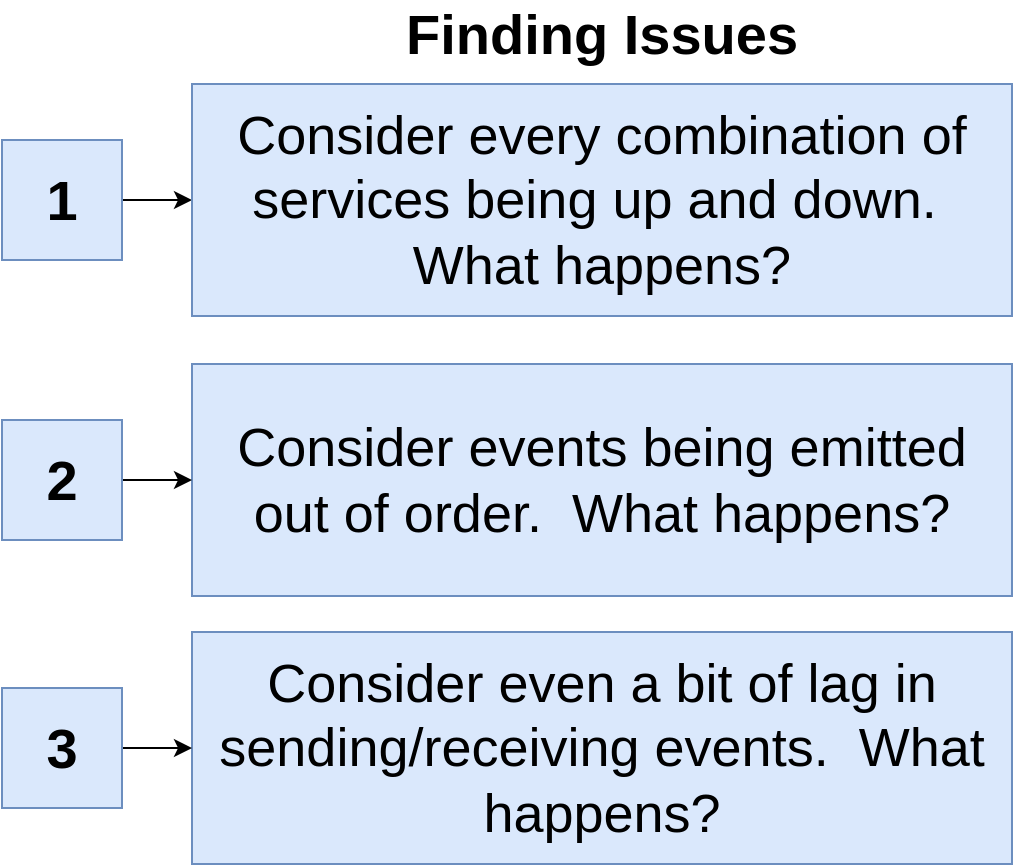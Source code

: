 <mxfile pages="28">
    <diagram id="IMKRUWdm4FnnU2j8KnE0" name="07 - issues">
        <mxGraphModel dx="988" dy="462" grid="1" gridSize="10" guides="1" tooltips="1" connect="1" arrows="1" fold="1" page="1" pageScale="1" pageWidth="1920" pageHeight="1200" math="0" shadow="0">
            <root>
                <mxCell id="PPqGVtj6fF4C2JR5LCrg-0"/>
                <mxCell id="PPqGVtj6fF4C2JR5LCrg-1" parent="PPqGVtj6fF4C2JR5LCrg-0"/>
                <mxCell id="PPqGVtj6fF4C2JR5LCrg-2" value="Finding Issues" style="text;html=1;strokeColor=none;fillColor=none;align=center;verticalAlign=middle;whiteSpace=wrap;rounded=0;fontSize=28;fontStyle=1" parent="PPqGVtj6fF4C2JR5LCrg-1" vertex="1">
                    <mxGeometry x="560" y="170" width="280" height="30" as="geometry"/>
                </mxCell>
                <mxCell id="PPqGVtj6fF4C2JR5LCrg-6" value="Consider events being emitted out of order.&amp;nbsp; What happens?" style="rounded=0;whiteSpace=wrap;html=1;fontSize=27;align=center;fillColor=#dae8fc;strokeColor=#6c8ebf;" parent="PPqGVtj6fF4C2JR5LCrg-1" vertex="1">
                    <mxGeometry x="495" y="350" width="410" height="116" as="geometry"/>
                </mxCell>
                <mxCell id="PPqGVtj6fF4C2JR5LCrg-12" value="" style="edgeStyle=orthogonalEdgeStyle;rounded=0;orthogonalLoop=1;jettySize=auto;html=1;fontSize=27;" parent="PPqGVtj6fF4C2JR5LCrg-1" source="PPqGVtj6fF4C2JR5LCrg-7" target="PPqGVtj6fF4C2JR5LCrg-10" edge="1">
                    <mxGeometry relative="1" as="geometry"/>
                </mxCell>
                <mxCell id="PPqGVtj6fF4C2JR5LCrg-7" value="1" style="rounded=0;whiteSpace=wrap;html=1;fontSize=28;align=center;fillColor=#dae8fc;strokeColor=#6c8ebf;fontStyle=1" parent="PPqGVtj6fF4C2JR5LCrg-1" vertex="1">
                    <mxGeometry x="400" y="238" width="60" height="60" as="geometry"/>
                </mxCell>
                <mxCell id="PPqGVtj6fF4C2JR5LCrg-9" style="edgeStyle=orthogonalEdgeStyle;rounded=0;orthogonalLoop=1;jettySize=auto;html=1;exitX=1;exitY=0.5;exitDx=0;exitDy=0;entryX=0;entryY=0.5;entryDx=0;entryDy=0;fontSize=27;" parent="PPqGVtj6fF4C2JR5LCrg-1" source="PPqGVtj6fF4C2JR5LCrg-8" target="PPqGVtj6fF4C2JR5LCrg-6" edge="1">
                    <mxGeometry relative="1" as="geometry"/>
                </mxCell>
                <mxCell id="PPqGVtj6fF4C2JR5LCrg-8" value="2" style="rounded=0;whiteSpace=wrap;html=1;fontSize=28;align=center;fillColor=#dae8fc;strokeColor=#6c8ebf;fontStyle=1" parent="PPqGVtj6fF4C2JR5LCrg-1" vertex="1">
                    <mxGeometry x="400" y="378" width="60" height="60" as="geometry"/>
                </mxCell>
                <mxCell id="PPqGVtj6fF4C2JR5LCrg-10" value="Consider every combination of services being up and down.&amp;nbsp; What happens?" style="rounded=0;whiteSpace=wrap;html=1;fontSize=27;align=center;fillColor=#dae8fc;strokeColor=#6c8ebf;" parent="PPqGVtj6fF4C2JR5LCrg-1" vertex="1">
                    <mxGeometry x="495" y="210" width="410" height="116" as="geometry"/>
                </mxCell>
                <mxCell id="PD-qepxOVSU39zTHK3Kk-0" value="Consider even a bit of lag in sending/receiving events.&amp;nbsp; What happens?" style="rounded=0;whiteSpace=wrap;html=1;fontSize=27;align=center;fillColor=#dae8fc;strokeColor=#6c8ebf;" parent="PPqGVtj6fF4C2JR5LCrg-1" vertex="1">
                    <mxGeometry x="495" y="484" width="410" height="116" as="geometry"/>
                </mxCell>
                <mxCell id="PD-qepxOVSU39zTHK3Kk-1" style="edgeStyle=orthogonalEdgeStyle;rounded=0;orthogonalLoop=1;jettySize=auto;html=1;exitX=1;exitY=0.5;exitDx=0;exitDy=0;entryX=0;entryY=0.5;entryDx=0;entryDy=0;fontSize=27;" parent="PPqGVtj6fF4C2JR5LCrg-1" source="PD-qepxOVSU39zTHK3Kk-2" target="PD-qepxOVSU39zTHK3Kk-0" edge="1">
                    <mxGeometry relative="1" as="geometry"/>
                </mxCell>
                <mxCell id="PD-qepxOVSU39zTHK3Kk-2" value="3" style="rounded=0;whiteSpace=wrap;html=1;fontSize=28;align=center;fillColor=#dae8fc;strokeColor=#6c8ebf;fontStyle=1" parent="PPqGVtj6fF4C2JR5LCrg-1" vertex="1">
                    <mxGeometry x="400" y="512" width="60" height="60" as="geometry"/>
                </mxCell>
            </root>
        </mxGraphModel>
    </diagram>
    <diagram id="ZRpjCrAKJsuIqqILyA-X" name="10 - moderation">
        <mxGraphModel dx="988" dy="462" grid="1" gridSize="10" guides="1" tooltips="1" connect="1" arrows="1" fold="1" page="1" pageScale="1" pageWidth="1920" pageHeight="1200" math="0" shadow="0">
            <root>
                <mxCell id="7s5UufcGnB1l64Zk55wo-0"/>
                <mxCell id="7s5UufcGnB1l64Zk55wo-1" parent="7s5UufcGnB1l64Zk55wo-0"/>
                <mxCell id="GXeSnZO_SuESJWY35FtK-0" value="&lt;b&gt;Monolith &lt;/b&gt;Blog&amp;nbsp;" style="rounded=0;whiteSpace=wrap;html=1;shadow=1;fontSize=21;align=center;fillColor=#f5f5f5;strokeColor=#666666;fontColor=#333333;fontStyle=0" parent="7s5UufcGnB1l64Zk55wo-1" vertex="1">
                    <mxGeometry x="700" y="200" width="700" height="40" as="geometry"/>
                </mxCell>
                <mxCell id="GXeSnZO_SuESJWY35FtK-1" value="" style="rounded=0;whiteSpace=wrap;html=1;shadow=1;fontSize=17;align=left;fillColor=#f5f5f5;strokeColor=#666666;fontColor=#333333;fontStyle=0" parent="7s5UufcGnB1l64Zk55wo-1" vertex="1">
                    <mxGeometry x="700" y="240" width="700" height="150" as="geometry"/>
                </mxCell>
                <mxCell id="GXeSnZO_SuESJWY35FtK-8" value="" style="group" parent="7s5UufcGnB1l64Zk55wo-1" vertex="1" connectable="0">
                    <mxGeometry x="960" y="340" width="280" height="115" as="geometry"/>
                </mxCell>
                <mxCell id="GXeSnZO_SuESJWY35FtK-19" style="edgeStyle=orthogonalEdgeStyle;rounded=0;orthogonalLoop=1;jettySize=auto;html=1;exitX=1;exitY=0.5;exitDx=0;exitDy=0;fontSize=18;" parent="7s5UufcGnB1l64Zk55wo-1" source="GXeSnZO_SuESJWY35FtK-20" target="GXeSnZO_SuESJWY35FtK-1" edge="1">
                    <mxGeometry relative="1" as="geometry"/>
                </mxCell>
                <mxCell id="GXeSnZO_SuESJWY35FtK-20" value="User creates a comment" style="rounded=0;whiteSpace=wrap;html=1;fontSize=18;align=center;fillColor=#fff2cc;strokeColor=#d6b656;fontStyle=1" parent="7s5UufcGnB1l64Zk55wo-1" vertex="1">
                    <mxGeometry x="480" y="285" width="180" height="60" as="geometry"/>
                </mxCell>
                <mxCell id="GXeSnZO_SuESJWY35FtK-26" style="edgeStyle=orthogonalEdgeStyle;rounded=0;orthogonalLoop=1;jettySize=auto;html=1;exitX=1;exitY=0.25;exitDx=0;exitDy=0;entryX=0;entryY=0.5;entryDx=0;entryDy=0;fontSize=16;" parent="7s5UufcGnB1l64Zk55wo-1" source="GXeSnZO_SuESJWY35FtK-23" target="GXeSnZO_SuESJWY35FtK-24" edge="1">
                    <mxGeometry relative="1" as="geometry"/>
                </mxCell>
                <mxCell id="GXeSnZO_SuESJWY35FtK-27" style="edgeStyle=orthogonalEdgeStyle;rounded=0;orthogonalLoop=1;jettySize=auto;html=1;exitX=1;exitY=0.75;exitDx=0;exitDy=0;fontSize=16;" parent="7s5UufcGnB1l64Zk55wo-1" source="GXeSnZO_SuESJWY35FtK-23" target="GXeSnZO_SuESJWY35FtK-25" edge="1">
                    <mxGeometry relative="1" as="geometry"/>
                </mxCell>
                <mxCell id="GXeSnZO_SuESJWY35FtK-23" value="Does the comment contain the word 'orange'?" style="rounded=0;whiteSpace=wrap;html=1;fontSize=18;align=center;fontStyle=1" parent="7s5UufcGnB1l64Zk55wo-1" vertex="1">
                    <mxGeometry x="720" y="255" width="140" height="120" as="geometry"/>
                </mxCell>
                <mxCell id="GXeSnZO_SuESJWY35FtK-30" style="edgeStyle=orthogonalEdgeStyle;rounded=0;orthogonalLoop=1;jettySize=auto;html=1;exitX=1;exitY=0.5;exitDx=0;exitDy=0;fontSize=16;" parent="7s5UufcGnB1l64Zk55wo-1" source="GXeSnZO_SuESJWY35FtK-24" target="GXeSnZO_SuESJWY35FtK-29" edge="1">
                    <mxGeometry relative="1" as="geometry"/>
                </mxCell>
                <mxCell id="GXeSnZO_SuESJWY35FtK-24" value="Yes" style="rounded=0;whiteSpace=wrap;html=1;fontSize=18;align=center;fontStyle=0;fillColor=#f8cecc;strokeColor=#b85450;" parent="7s5UufcGnB1l64Zk55wo-1" vertex="1">
                    <mxGeometry x="900" y="255" width="100" height="45" as="geometry"/>
                </mxCell>
                <mxCell id="GXeSnZO_SuESJWY35FtK-25" value="No" style="rounded=0;whiteSpace=wrap;html=1;fontSize=18;align=center;fontStyle=0;fillColor=#d5e8d4;strokeColor=#82b366;" parent="7s5UufcGnB1l64Zk55wo-1" vertex="1">
                    <mxGeometry x="900" y="330" width="100" height="45" as="geometry"/>
                </mxCell>
                <mxCell id="GXeSnZO_SuESJWY35FtK-32" style="edgeStyle=orthogonalEdgeStyle;rounded=0;orthogonalLoop=1;jettySize=auto;html=1;exitX=1;exitY=0.5;exitDx=0;exitDy=0;fontSize=16;" parent="7s5UufcGnB1l64Zk55wo-1" source="GXeSnZO_SuESJWY35FtK-29" target="GXeSnZO_SuESJWY35FtK-31" edge="1">
                    <mxGeometry relative="1" as="geometry"/>
                </mxCell>
                <mxCell id="GXeSnZO_SuESJWY35FtK-29" value="Save this" style="rounded=0;whiteSpace=wrap;html=1;fontSize=18;align=center;fontStyle=1" parent="7s5UufcGnB1l64Zk55wo-1" vertex="1">
                    <mxGeometry x="1020" y="255" width="100" height="45" as="geometry"/>
                </mxCell>
                <mxCell id="GXeSnZO_SuESJWY35FtK-31" value="&lt;span style=&quot;font-weight: normal&quot;&gt;{ id: 'j35p', content: 'asdf', status: '&lt;/span&gt;rejected&lt;span style=&quot;font-weight: normal&quot;&gt;' }&lt;/span&gt;" style="rounded=0;whiteSpace=wrap;html=1;fontSize=18;align=center;fontStyle=1" parent="7s5UufcGnB1l64Zk55wo-1" vertex="1">
                    <mxGeometry x="1140" y="255" width="240" height="45" as="geometry"/>
                </mxCell>
                <mxCell id="GXeSnZO_SuESJWY35FtK-33" value="&lt;span style=&quot;font-weight: normal&quot;&gt;{ id: 'j35p', content: 'asdf', status: '&lt;/span&gt;approved&lt;span style=&quot;font-weight: normal&quot;&gt;' }&lt;/span&gt;" style="rounded=0;whiteSpace=wrap;html=1;fontSize=18;align=center;fontStyle=1" parent="7s5UufcGnB1l64Zk55wo-1" vertex="1">
                    <mxGeometry x="1140" y="330" width="240" height="45" as="geometry"/>
                </mxCell>
                <mxCell id="gmZOPeZAytOpQmL0hded-1" style="edgeStyle=orthogonalEdgeStyle;rounded=0;orthogonalLoop=1;jettySize=auto;html=1;exitX=1;exitY=0.5;exitDx=0;exitDy=0;fontSize=16;" parent="7s5UufcGnB1l64Zk55wo-1" target="gmZOPeZAytOpQmL0hded-3" edge="1">
                    <mxGeometry relative="1" as="geometry">
                        <mxPoint x="1000" y="352.5" as="sourcePoint"/>
                    </mxGeometry>
                </mxCell>
                <mxCell id="gmZOPeZAytOpQmL0hded-2" style="edgeStyle=orthogonalEdgeStyle;rounded=0;orthogonalLoop=1;jettySize=auto;html=1;exitX=1;exitY=0.5;exitDx=0;exitDy=0;fontSize=16;" parent="7s5UufcGnB1l64Zk55wo-1" source="gmZOPeZAytOpQmL0hded-3" edge="1">
                    <mxGeometry relative="1" as="geometry">
                        <mxPoint x="1140" y="352.517" as="targetPoint"/>
                    </mxGeometry>
                </mxCell>
                <mxCell id="gmZOPeZAytOpQmL0hded-3" value="Save this" style="rounded=0;whiteSpace=wrap;html=1;fontSize=18;align=center;fontStyle=1" parent="7s5UufcGnB1l64Zk55wo-1" vertex="1">
                    <mxGeometry x="1020" y="330" width="100" height="45" as="geometry"/>
                </mxCell>
            </root>
        </mxGraphModel>
    </diagram>
    <diagram name="11 - break" id="7YkjNjSXyDzAQPzF_0B8">
        <mxGraphModel dx="988" dy="462" grid="1" gridSize="10" guides="1" tooltips="1" connect="1" arrows="1" fold="1" page="1" pageScale="1" pageWidth="1920" pageHeight="1200" math="0" shadow="0">
            <root>
                <mxCell id="LJ2bDbaEfZ75iVjDCVeq-0"/>
                <mxCell id="LJ2bDbaEfZ75iVjDCVeq-1" parent="LJ2bDbaEfZ75iVjDCVeq-0"/>
                <mxCell id="LJ2bDbaEfZ75iVjDCVeq-2" value="&lt;b&gt;Monolith &lt;/b&gt;Blog&amp;nbsp;" style="rounded=0;whiteSpace=wrap;html=1;shadow=1;fontSize=21;align=center;fillColor=#f5f5f5;strokeColor=#666666;fontColor=#333333;fontStyle=0" parent="LJ2bDbaEfZ75iVjDCVeq-1" vertex="1">
                    <mxGeometry x="700" y="200" width="700" height="40" as="geometry"/>
                </mxCell>
                <mxCell id="LJ2bDbaEfZ75iVjDCVeq-3" value="" style="rounded=0;whiteSpace=wrap;html=1;shadow=1;fontSize=17;align=left;fillColor=#f5f5f5;strokeColor=#666666;fontColor=#333333;fontStyle=0" parent="LJ2bDbaEfZ75iVjDCVeq-1" vertex="1">
                    <mxGeometry x="700" y="240" width="700" height="150" as="geometry"/>
                </mxCell>
                <mxCell id="LJ2bDbaEfZ75iVjDCVeq-4" value="" style="group" parent="LJ2bDbaEfZ75iVjDCVeq-1" vertex="1" connectable="0">
                    <mxGeometry x="960" y="340" width="280" height="115" as="geometry"/>
                </mxCell>
                <mxCell id="LJ2bDbaEfZ75iVjDCVeq-5" style="edgeStyle=orthogonalEdgeStyle;rounded=0;orthogonalLoop=1;jettySize=auto;html=1;exitX=1;exitY=0.5;exitDx=0;exitDy=0;fontSize=18;" parent="LJ2bDbaEfZ75iVjDCVeq-1" source="LJ2bDbaEfZ75iVjDCVeq-6" target="LJ2bDbaEfZ75iVjDCVeq-3" edge="1">
                    <mxGeometry relative="1" as="geometry"/>
                </mxCell>
                <mxCell id="LJ2bDbaEfZ75iVjDCVeq-6" value="User creates a comment" style="rounded=0;whiteSpace=wrap;html=1;fontSize=18;align=center;fillColor=#fff2cc;strokeColor=#d6b656;fontStyle=1" parent="LJ2bDbaEfZ75iVjDCVeq-1" vertex="1">
                    <mxGeometry x="480" y="285" width="180" height="60" as="geometry"/>
                </mxCell>
                <mxCell id="LJ2bDbaEfZ75iVjDCVeq-7" style="edgeStyle=orthogonalEdgeStyle;rounded=0;orthogonalLoop=1;jettySize=auto;html=1;exitX=1;exitY=0.25;exitDx=0;exitDy=0;entryX=0;entryY=0.5;entryDx=0;entryDy=0;fontSize=16;" parent="LJ2bDbaEfZ75iVjDCVeq-1" source="LJ2bDbaEfZ75iVjDCVeq-9" target="LJ2bDbaEfZ75iVjDCVeq-11" edge="1">
                    <mxGeometry relative="1" as="geometry"/>
                </mxCell>
                <mxCell id="LJ2bDbaEfZ75iVjDCVeq-8" style="edgeStyle=orthogonalEdgeStyle;rounded=0;orthogonalLoop=1;jettySize=auto;html=1;exitX=1;exitY=0.75;exitDx=0;exitDy=0;fontSize=16;" parent="LJ2bDbaEfZ75iVjDCVeq-1" source="LJ2bDbaEfZ75iVjDCVeq-9" target="LJ2bDbaEfZ75iVjDCVeq-12" edge="1">
                    <mxGeometry relative="1" as="geometry"/>
                </mxCell>
                <mxCell id="LJ2bDbaEfZ75iVjDCVeq-9" value="Does the comment contain the word 'orange'?" style="rounded=0;whiteSpace=wrap;html=1;fontSize=18;align=center;fontStyle=1" parent="LJ2bDbaEfZ75iVjDCVeq-1" vertex="1">
                    <mxGeometry x="720" y="255" width="140" height="120" as="geometry"/>
                </mxCell>
                <mxCell id="LJ2bDbaEfZ75iVjDCVeq-10" style="edgeStyle=orthogonalEdgeStyle;rounded=0;orthogonalLoop=1;jettySize=auto;html=1;exitX=1;exitY=0.5;exitDx=0;exitDy=0;fontSize=16;" parent="LJ2bDbaEfZ75iVjDCVeq-1" source="LJ2bDbaEfZ75iVjDCVeq-11" target="LJ2bDbaEfZ75iVjDCVeq-14" edge="1">
                    <mxGeometry relative="1" as="geometry"/>
                </mxCell>
                <mxCell id="LJ2bDbaEfZ75iVjDCVeq-11" value="Yes" style="rounded=0;whiteSpace=wrap;html=1;fontSize=18;align=center;fontStyle=0;fillColor=#f8cecc;strokeColor=#b85450;" parent="LJ2bDbaEfZ75iVjDCVeq-1" vertex="1">
                    <mxGeometry x="900" y="255" width="100" height="45" as="geometry"/>
                </mxCell>
                <mxCell id="LJ2bDbaEfZ75iVjDCVeq-12" value="No" style="rounded=0;whiteSpace=wrap;html=1;fontSize=18;align=center;fontStyle=0;fillColor=#d5e8d4;strokeColor=#82b366;" parent="LJ2bDbaEfZ75iVjDCVeq-1" vertex="1">
                    <mxGeometry x="900" y="330" width="100" height="45" as="geometry"/>
                </mxCell>
                <mxCell id="LJ2bDbaEfZ75iVjDCVeq-13" style="edgeStyle=orthogonalEdgeStyle;rounded=0;orthogonalLoop=1;jettySize=auto;html=1;exitX=1;exitY=0.5;exitDx=0;exitDy=0;fontSize=16;" parent="LJ2bDbaEfZ75iVjDCVeq-1" source="LJ2bDbaEfZ75iVjDCVeq-14" target="LJ2bDbaEfZ75iVjDCVeq-15" edge="1">
                    <mxGeometry relative="1" as="geometry"/>
                </mxCell>
                <mxCell id="LJ2bDbaEfZ75iVjDCVeq-14" value="Save this" style="rounded=0;whiteSpace=wrap;html=1;fontSize=18;align=center;fontStyle=1" parent="LJ2bDbaEfZ75iVjDCVeq-1" vertex="1">
                    <mxGeometry x="1020" y="255" width="100" height="45" as="geometry"/>
                </mxCell>
                <mxCell id="LJ2bDbaEfZ75iVjDCVeq-15" value="&lt;span style=&quot;font-weight: normal&quot;&gt;{ id: 'j35p', content: 'hi', status: '&lt;/span&gt;rejected&lt;span style=&quot;font-weight: normal&quot;&gt;' }&lt;/span&gt;" style="rounded=0;whiteSpace=wrap;html=1;fontSize=18;align=center;fontStyle=1" parent="LJ2bDbaEfZ75iVjDCVeq-1" vertex="1">
                    <mxGeometry x="1140" y="255" width="240" height="45" as="geometry"/>
                </mxCell>
                <mxCell id="LJ2bDbaEfZ75iVjDCVeq-16" value="&lt;span style=&quot;font-weight: normal&quot;&gt;{ id: 'j35p', content: 'hi', status: '&lt;/span&gt;approved&lt;span style=&quot;font-weight: normal&quot;&gt;' }&lt;/span&gt;" style="rounded=0;whiteSpace=wrap;html=1;fontSize=18;align=center;fontStyle=1" parent="LJ2bDbaEfZ75iVjDCVeq-1" vertex="1">
                    <mxGeometry x="1140" y="330" width="240" height="45" as="geometry"/>
                </mxCell>
                <mxCell id="LJ2bDbaEfZ75iVjDCVeq-17" style="edgeStyle=orthogonalEdgeStyle;rounded=0;orthogonalLoop=1;jettySize=auto;html=1;exitX=1;exitY=0.5;exitDx=0;exitDy=0;fontSize=16;" parent="LJ2bDbaEfZ75iVjDCVeq-1" target="LJ2bDbaEfZ75iVjDCVeq-19" edge="1">
                    <mxGeometry relative="1" as="geometry">
                        <mxPoint x="1000" y="352.5" as="sourcePoint"/>
                    </mxGeometry>
                </mxCell>
                <mxCell id="LJ2bDbaEfZ75iVjDCVeq-18" style="edgeStyle=orthogonalEdgeStyle;rounded=0;orthogonalLoop=1;jettySize=auto;html=1;exitX=1;exitY=0.5;exitDx=0;exitDy=0;fontSize=16;" parent="LJ2bDbaEfZ75iVjDCVeq-1" source="LJ2bDbaEfZ75iVjDCVeq-19" edge="1">
                    <mxGeometry relative="1" as="geometry">
                        <mxPoint x="1140" y="352.517" as="targetPoint"/>
                    </mxGeometry>
                </mxCell>
                <mxCell id="LJ2bDbaEfZ75iVjDCVeq-19" value="Save this" style="rounded=0;whiteSpace=wrap;html=1;fontSize=18;align=center;fontStyle=1" parent="LJ2bDbaEfZ75iVjDCVeq-1" vertex="1">
                    <mxGeometry x="1020" y="330" width="100" height="45" as="geometry"/>
                </mxCell>
                <mxCell id="LJ2bDbaEfZ75iVjDCVeq-22" style="edgeStyle=orthogonalEdgeStyle;rounded=0;orthogonalLoop=1;jettySize=auto;html=1;exitX=1;exitY=0.5;exitDx=0;exitDy=0;fontSize=23;" parent="LJ2bDbaEfZ75iVjDCVeq-1" source="LJ2bDbaEfZ75iVjDCVeq-20" target="LJ2bDbaEfZ75iVjDCVeq-21" edge="1">
                    <mxGeometry relative="1" as="geometry"/>
                </mxCell>
                <mxCell id="LJ2bDbaEfZ75iVjDCVeq-20" value="How can this break?" style="rounded=0;whiteSpace=wrap;html=1;fontSize=23;align=center;fontStyle=1;fillColor=#dae8fc;strokeColor=#6c8ebf;" parent="LJ2bDbaEfZ75iVjDCVeq-1" vertex="1">
                    <mxGeometry x="620" y="70" width="300" height="50" as="geometry"/>
                </mxCell>
                <mxCell id="LJ2bDbaEfZ75iVjDCVeq-21" value="What are the consequences?" style="rounded=0;whiteSpace=wrap;html=1;fontSize=23;align=center;fontStyle=1;fillColor=#dae8fc;strokeColor=#6c8ebf;" parent="LJ2bDbaEfZ75iVjDCVeq-1" vertex="1">
                    <mxGeometry x="960" y="70" width="370" height="50" as="geometry"/>
                </mxCell>
                <mxCell id="RwCQ_UfQ5fOt7NLaOodi-0" value="{ content: 'hi' }" style="rounded=0;whiteSpace=wrap;html=1;fontSize=18;align=center;fillColor=#fff2cc;strokeColor=#d6b656;fontStyle=3" parent="LJ2bDbaEfZ75iVjDCVeq-1" vertex="1">
                    <mxGeometry x="480" y="345" width="180" height="60" as="geometry"/>
                </mxCell>
            </root>
        </mxGraphModel>
    </diagram>
    <diagram name="12 - input" id="Gyz3_pPKArjxfH8CvoJl">
        <mxGraphModel dx="988" dy="462" grid="1" gridSize="10" guides="1" tooltips="1" connect="1" arrows="1" fold="1" page="1" pageScale="1" pageWidth="1920" pageHeight="1200" math="0" shadow="0">
            <root>
                <mxCell id="_lRi2ra9AOH9JeetWnnm-0"/>
                <mxCell id="_lRi2ra9AOH9JeetWnnm-1" parent="_lRi2ra9AOH9JeetWnnm-0"/>
                <mxCell id="_lRi2ra9AOH9JeetWnnm-2" value="&lt;b&gt;Monolith &lt;/b&gt;Blog&amp;nbsp;" style="rounded=0;whiteSpace=wrap;html=1;shadow=1;fontSize=21;align=center;fillColor=#f5f5f5;strokeColor=#666666;fontColor=#333333;fontStyle=0" parent="_lRi2ra9AOH9JeetWnnm-1" vertex="1">
                    <mxGeometry x="700" y="200" width="700" height="40" as="geometry"/>
                </mxCell>
                <mxCell id="_lRi2ra9AOH9JeetWnnm-3" value="" style="rounded=0;whiteSpace=wrap;html=1;shadow=1;fontSize=17;align=left;fillColor=#f5f5f5;strokeColor=#666666;fontColor=#333333;fontStyle=0" parent="_lRi2ra9AOH9JeetWnnm-1" vertex="1">
                    <mxGeometry x="700" y="240" width="700" height="150" as="geometry"/>
                </mxCell>
                <mxCell id="_lRi2ra9AOH9JeetWnnm-4" value="" style="group" parent="_lRi2ra9AOH9JeetWnnm-1" vertex="1" connectable="0">
                    <mxGeometry x="960" y="340" width="280" height="115" as="geometry"/>
                </mxCell>
                <mxCell id="_lRi2ra9AOH9JeetWnnm-5" style="edgeStyle=orthogonalEdgeStyle;rounded=0;orthogonalLoop=1;jettySize=auto;html=1;exitX=1;exitY=0.5;exitDx=0;exitDy=0;fontSize=18;" parent="_lRi2ra9AOH9JeetWnnm-1" source="_lRi2ra9AOH9JeetWnnm-6" target="_lRi2ra9AOH9JeetWnnm-3" edge="1">
                    <mxGeometry relative="1" as="geometry"/>
                </mxCell>
                <mxCell id="_lRi2ra9AOH9JeetWnnm-6" value="User creates a comment" style="rounded=0;whiteSpace=wrap;html=1;fontSize=18;align=center;fillColor=#fff2cc;strokeColor=#d6b656;fontStyle=1" parent="_lRi2ra9AOH9JeetWnnm-1" vertex="1">
                    <mxGeometry x="480" y="285" width="180" height="60" as="geometry"/>
                </mxCell>
                <mxCell id="_lRi2ra9AOH9JeetWnnm-7" style="edgeStyle=orthogonalEdgeStyle;rounded=0;orthogonalLoop=1;jettySize=auto;html=1;exitX=1;exitY=0.25;exitDx=0;exitDy=0;entryX=0;entryY=0.5;entryDx=0;entryDy=0;fontSize=16;" parent="_lRi2ra9AOH9JeetWnnm-1" source="_lRi2ra9AOH9JeetWnnm-9" target="_lRi2ra9AOH9JeetWnnm-11" edge="1">
                    <mxGeometry relative="1" as="geometry"/>
                </mxCell>
                <mxCell id="_lRi2ra9AOH9JeetWnnm-8" style="edgeStyle=orthogonalEdgeStyle;rounded=0;orthogonalLoop=1;jettySize=auto;html=1;exitX=1;exitY=0.75;exitDx=0;exitDy=0;fontSize=16;" parent="_lRi2ra9AOH9JeetWnnm-1" source="_lRi2ra9AOH9JeetWnnm-9" target="_lRi2ra9AOH9JeetWnnm-12" edge="1">
                    <mxGeometry relative="1" as="geometry"/>
                </mxCell>
                <mxCell id="_lRi2ra9AOH9JeetWnnm-9" value="Does the comment contain the word 'orange'?" style="rounded=0;whiteSpace=wrap;html=1;fontSize=18;align=center;fontStyle=1" parent="_lRi2ra9AOH9JeetWnnm-1" vertex="1">
                    <mxGeometry x="720" y="255" width="140" height="120" as="geometry"/>
                </mxCell>
                <mxCell id="_lRi2ra9AOH9JeetWnnm-10" style="edgeStyle=orthogonalEdgeStyle;rounded=0;orthogonalLoop=1;jettySize=auto;html=1;exitX=1;exitY=0.5;exitDx=0;exitDy=0;fontSize=16;" parent="_lRi2ra9AOH9JeetWnnm-1" source="_lRi2ra9AOH9JeetWnnm-11" target="_lRi2ra9AOH9JeetWnnm-14" edge="1">
                    <mxGeometry relative="1" as="geometry"/>
                </mxCell>
                <mxCell id="_lRi2ra9AOH9JeetWnnm-11" value="Yes" style="rounded=0;whiteSpace=wrap;html=1;fontSize=18;align=center;fontStyle=0;fillColor=#f8cecc;strokeColor=#b85450;" parent="_lRi2ra9AOH9JeetWnnm-1" vertex="1">
                    <mxGeometry x="900" y="255" width="100" height="45" as="geometry"/>
                </mxCell>
                <mxCell id="_lRi2ra9AOH9JeetWnnm-12" value="No" style="rounded=0;whiteSpace=wrap;html=1;fontSize=18;align=center;fontStyle=0;fillColor=#d5e8d4;strokeColor=#82b366;" parent="_lRi2ra9AOH9JeetWnnm-1" vertex="1">
                    <mxGeometry x="900" y="330" width="100" height="45" as="geometry"/>
                </mxCell>
                <mxCell id="_lRi2ra9AOH9JeetWnnm-13" style="edgeStyle=orthogonalEdgeStyle;rounded=0;orthogonalLoop=1;jettySize=auto;html=1;exitX=1;exitY=0.5;exitDx=0;exitDy=0;fontSize=16;" parent="_lRi2ra9AOH9JeetWnnm-1" source="_lRi2ra9AOH9JeetWnnm-14" target="_lRi2ra9AOH9JeetWnnm-15" edge="1">
                    <mxGeometry relative="1" as="geometry"/>
                </mxCell>
                <mxCell id="_lRi2ra9AOH9JeetWnnm-14" value="Save this" style="rounded=0;whiteSpace=wrap;html=1;fontSize=18;align=center;fontStyle=1" parent="_lRi2ra9AOH9JeetWnnm-1" vertex="1">
                    <mxGeometry x="1020" y="255" width="100" height="45" as="geometry"/>
                </mxCell>
                <mxCell id="_lRi2ra9AOH9JeetWnnm-15" value="&lt;span style=&quot;font-weight: normal&quot;&gt;{ id: 'j35p', content: 'asdf', status: '&lt;/span&gt;rejected&lt;span style=&quot;font-weight: normal&quot;&gt;' }&lt;/span&gt;" style="rounded=0;whiteSpace=wrap;html=1;fontSize=18;align=center;fontStyle=1" parent="_lRi2ra9AOH9JeetWnnm-1" vertex="1">
                    <mxGeometry x="1140" y="255" width="240" height="45" as="geometry"/>
                </mxCell>
                <mxCell id="_lRi2ra9AOH9JeetWnnm-16" value="&lt;span style=&quot;font-weight: normal&quot;&gt;{ id: 'j35p', content: 'asdf', status: '&lt;/span&gt;approved&lt;span style=&quot;font-weight: normal&quot;&gt;' }&lt;/span&gt;" style="rounded=0;whiteSpace=wrap;html=1;fontSize=18;align=center;fontStyle=1" parent="_lRi2ra9AOH9JeetWnnm-1" vertex="1">
                    <mxGeometry x="1140" y="330" width="240" height="45" as="geometry"/>
                </mxCell>
                <mxCell id="_lRi2ra9AOH9JeetWnnm-17" style="edgeStyle=orthogonalEdgeStyle;rounded=0;orthogonalLoop=1;jettySize=auto;html=1;exitX=1;exitY=0.5;exitDx=0;exitDy=0;fontSize=16;" parent="_lRi2ra9AOH9JeetWnnm-1" target="_lRi2ra9AOH9JeetWnnm-19" edge="1">
                    <mxGeometry relative="1" as="geometry">
                        <mxPoint x="1000" y="352.5" as="sourcePoint"/>
                    </mxGeometry>
                </mxCell>
                <mxCell id="_lRi2ra9AOH9JeetWnnm-18" style="edgeStyle=orthogonalEdgeStyle;rounded=0;orthogonalLoop=1;jettySize=auto;html=1;exitX=1;exitY=0.5;exitDx=0;exitDy=0;fontSize=16;" parent="_lRi2ra9AOH9JeetWnnm-1" source="_lRi2ra9AOH9JeetWnnm-19" edge="1">
                    <mxGeometry relative="1" as="geometry">
                        <mxPoint x="1140" y="352.517" as="targetPoint"/>
                    </mxGeometry>
                </mxCell>
                <mxCell id="_lRi2ra9AOH9JeetWnnm-19" value="Save this" style="rounded=0;whiteSpace=wrap;html=1;fontSize=18;align=center;fontStyle=1" parent="_lRi2ra9AOH9JeetWnnm-1" vertex="1">
                    <mxGeometry x="1020" y="330" width="100" height="45" as="geometry"/>
                </mxCell>
                <mxCell id="_lRi2ra9AOH9JeetWnnm-20" style="edgeStyle=orthogonalEdgeStyle;rounded=0;orthogonalLoop=1;jettySize=auto;html=1;exitX=1;exitY=0.5;exitDx=0;exitDy=0;fontSize=23;" parent="_lRi2ra9AOH9JeetWnnm-1" source="_lRi2ra9AOH9JeetWnnm-21" target="_lRi2ra9AOH9JeetWnnm-22" edge="1">
                    <mxGeometry relative="1" as="geometry"/>
                </mxCell>
                <mxCell id="_lRi2ra9AOH9JeetWnnm-21" value="How can this break?" style="rounded=0;whiteSpace=wrap;html=1;fontSize=23;align=center;fontStyle=1;fillColor=#dae8fc;strokeColor=#6c8ebf;" parent="_lRi2ra9AOH9JeetWnnm-1" vertex="1">
                    <mxGeometry x="620" y="50" width="300" height="50" as="geometry"/>
                </mxCell>
                <mxCell id="_lRi2ra9AOH9JeetWnnm-22" value="What are the consequences?" style="rounded=0;whiteSpace=wrap;html=1;fontSize=23;align=center;fontStyle=1;fillColor=#dae8fc;strokeColor=#6c8ebf;" parent="_lRi2ra9AOH9JeetWnnm-1" vertex="1">
                    <mxGeometry x="960" y="50" width="370" height="50" as="geometry"/>
                </mxCell>
                <mxCell id="_lRi2ra9AOH9JeetWnnm-23" style="edgeStyle=orthogonalEdgeStyle;rounded=0;orthogonalLoop=1;jettySize=auto;html=1;exitX=1;exitY=0.5;exitDx=0;exitDy=0;fontSize=23;fontStyle=1" parent="_lRi2ra9AOH9JeetWnnm-1" source="_lRi2ra9AOH9JeetWnnm-24" target="_lRi2ra9AOH9JeetWnnm-25" edge="1">
                    <mxGeometry relative="1" as="geometry"/>
                </mxCell>
                <mxCell id="_lRi2ra9AOH9JeetWnnm-24" value="User could provide invalid 'content'" style="rounded=0;whiteSpace=wrap;html=1;fontSize=17;align=center;fontStyle=0;" parent="_lRi2ra9AOH9JeetWnnm-1" vertex="1">
                    <mxGeometry x="620" y="100" width="300" height="50" as="geometry"/>
                </mxCell>
                <mxCell id="_lRi2ra9AOH9JeetWnnm-25" value="None, we return error status code, comment not saved" style="rounded=0;whiteSpace=wrap;html=1;fontSize=17;align=center;fontStyle=0;" parent="_lRi2ra9AOH9JeetWnnm-1" vertex="1">
                    <mxGeometry x="960" y="100" width="370" height="50" as="geometry"/>
                </mxCell>
                <mxCell id="Okv_Q6VPPpx-Bo-8jbZ2-0" value="{ content: {} }" style="rounded=0;whiteSpace=wrap;html=1;fontSize=18;align=center;fillColor=#fff2cc;strokeColor=#d6b656;fontStyle=3" parent="_lRi2ra9AOH9JeetWnnm-1" vertex="1">
                    <mxGeometry x="480" y="345" width="180" height="60" as="geometry"/>
                </mxCell>
            </root>
        </mxGraphModel>
    </diagram>
    <diagram name="13 - save" id="wUtnqyqFQCYhXHlD_08b">
        <mxGraphModel dx="988" dy="462" grid="1" gridSize="10" guides="1" tooltips="1" connect="1" arrows="1" fold="1" page="1" pageScale="1" pageWidth="1920" pageHeight="1200" math="0" shadow="0">
            <root>
                <mxCell id="c6xYwoLfhgNKIHXzruSQ-0"/>
                <mxCell id="c6xYwoLfhgNKIHXzruSQ-1" parent="c6xYwoLfhgNKIHXzruSQ-0"/>
                <mxCell id="c6xYwoLfhgNKIHXzruSQ-2" value="&lt;b&gt;Monolith &lt;/b&gt;Blog&amp;nbsp;" style="rounded=0;whiteSpace=wrap;html=1;shadow=1;fontSize=21;align=center;fillColor=#f5f5f5;strokeColor=#666666;fontColor=#333333;fontStyle=0" parent="c6xYwoLfhgNKIHXzruSQ-1" vertex="1">
                    <mxGeometry x="670" y="370" width="700" height="40" as="geometry"/>
                </mxCell>
                <mxCell id="c6xYwoLfhgNKIHXzruSQ-3" value="" style="rounded=0;whiteSpace=wrap;html=1;shadow=1;fontSize=17;align=left;fillColor=#f5f5f5;strokeColor=#666666;fontColor=#333333;fontStyle=0" parent="c6xYwoLfhgNKIHXzruSQ-1" vertex="1">
                    <mxGeometry x="670" y="410" width="700" height="150" as="geometry"/>
                </mxCell>
                <mxCell id="c6xYwoLfhgNKIHXzruSQ-4" value="" style="group" parent="c6xYwoLfhgNKIHXzruSQ-1" vertex="1" connectable="0">
                    <mxGeometry x="930" y="510" width="280" height="115" as="geometry"/>
                </mxCell>
                <mxCell id="c6xYwoLfhgNKIHXzruSQ-5" style="edgeStyle=orthogonalEdgeStyle;rounded=0;orthogonalLoop=1;jettySize=auto;html=1;exitX=1;exitY=0.5;exitDx=0;exitDy=0;fontSize=18;" parent="c6xYwoLfhgNKIHXzruSQ-1" source="c6xYwoLfhgNKIHXzruSQ-6" target="c6xYwoLfhgNKIHXzruSQ-3" edge="1">
                    <mxGeometry relative="1" as="geometry"/>
                </mxCell>
                <mxCell id="c6xYwoLfhgNKIHXzruSQ-6" value="User creates a comment" style="rounded=0;whiteSpace=wrap;html=1;fontSize=18;align=center;fillColor=#fff2cc;strokeColor=#d6b656;fontStyle=1" parent="c6xYwoLfhgNKIHXzruSQ-1" vertex="1">
                    <mxGeometry x="450" y="455" width="180" height="60" as="geometry"/>
                </mxCell>
                <mxCell id="c6xYwoLfhgNKIHXzruSQ-7" style="edgeStyle=orthogonalEdgeStyle;rounded=0;orthogonalLoop=1;jettySize=auto;html=1;exitX=1;exitY=0.25;exitDx=0;exitDy=0;entryX=0;entryY=0.5;entryDx=0;entryDy=0;fontSize=16;" parent="c6xYwoLfhgNKIHXzruSQ-1" source="c6xYwoLfhgNKIHXzruSQ-9" target="c6xYwoLfhgNKIHXzruSQ-11" edge="1">
                    <mxGeometry relative="1" as="geometry"/>
                </mxCell>
                <mxCell id="c6xYwoLfhgNKIHXzruSQ-8" style="edgeStyle=orthogonalEdgeStyle;rounded=0;orthogonalLoop=1;jettySize=auto;html=1;exitX=1;exitY=0.75;exitDx=0;exitDy=0;fontSize=16;" parent="c6xYwoLfhgNKIHXzruSQ-1" source="c6xYwoLfhgNKIHXzruSQ-9" target="c6xYwoLfhgNKIHXzruSQ-12" edge="1">
                    <mxGeometry relative="1" as="geometry"/>
                </mxCell>
                <mxCell id="c6xYwoLfhgNKIHXzruSQ-9" value="Does the comment contain the word 'orange'?" style="rounded=0;whiteSpace=wrap;html=1;fontSize=18;align=center;fontStyle=1" parent="c6xYwoLfhgNKIHXzruSQ-1" vertex="1">
                    <mxGeometry x="690" y="425" width="140" height="120" as="geometry"/>
                </mxCell>
                <mxCell id="c6xYwoLfhgNKIHXzruSQ-10" style="edgeStyle=orthogonalEdgeStyle;rounded=0;orthogonalLoop=1;jettySize=auto;html=1;exitX=1;exitY=0.5;exitDx=0;exitDy=0;fontSize=16;" parent="c6xYwoLfhgNKIHXzruSQ-1" source="c6xYwoLfhgNKIHXzruSQ-11" target="c6xYwoLfhgNKIHXzruSQ-14" edge="1">
                    <mxGeometry relative="1" as="geometry"/>
                </mxCell>
                <mxCell id="c6xYwoLfhgNKIHXzruSQ-11" value="Yes" style="rounded=0;whiteSpace=wrap;html=1;fontSize=18;align=center;fontStyle=0;fillColor=#f8cecc;strokeColor=#b85450;" parent="c6xYwoLfhgNKIHXzruSQ-1" vertex="1">
                    <mxGeometry x="870" y="425" width="100" height="45" as="geometry"/>
                </mxCell>
                <mxCell id="c6xYwoLfhgNKIHXzruSQ-12" value="No" style="rounded=0;whiteSpace=wrap;html=1;fontSize=18;align=center;fontStyle=0;fillColor=#d5e8d4;strokeColor=#82b366;" parent="c6xYwoLfhgNKIHXzruSQ-1" vertex="1">
                    <mxGeometry x="870" y="500" width="100" height="45" as="geometry"/>
                </mxCell>
                <mxCell id="c6xYwoLfhgNKIHXzruSQ-13" style="edgeStyle=orthogonalEdgeStyle;rounded=0;orthogonalLoop=1;jettySize=auto;html=1;exitX=1;exitY=0.5;exitDx=0;exitDy=0;fontSize=16;" parent="c6xYwoLfhgNKIHXzruSQ-1" source="c6xYwoLfhgNKIHXzruSQ-14" target="c6xYwoLfhgNKIHXzruSQ-15" edge="1">
                    <mxGeometry relative="1" as="geometry"/>
                </mxCell>
                <mxCell id="c6xYwoLfhgNKIHXzruSQ-14" value="Save this" style="rounded=0;whiteSpace=wrap;html=1;fontSize=18;align=center;fontStyle=1" parent="c6xYwoLfhgNKIHXzruSQ-1" vertex="1">
                    <mxGeometry x="990" y="425" width="100" height="45" as="geometry"/>
                </mxCell>
                <mxCell id="c6xYwoLfhgNKIHXzruSQ-15" value="&lt;span style=&quot;font-weight: normal&quot;&gt;{ id: 'j35p', content: 'asdf', status: '&lt;/span&gt;rejected&lt;span style=&quot;font-weight: normal&quot;&gt;' }&lt;/span&gt;" style="rounded=0;whiteSpace=wrap;html=1;fontSize=18;align=center;fontStyle=1" parent="c6xYwoLfhgNKIHXzruSQ-1" vertex="1">
                    <mxGeometry x="1110" y="425" width="240" height="45" as="geometry"/>
                </mxCell>
                <mxCell id="c6xYwoLfhgNKIHXzruSQ-16" value="&lt;span style=&quot;font-weight: normal&quot;&gt;{ id: 'j35p', content: 'asdf', status: '&lt;/span&gt;approved&lt;span style=&quot;font-weight: normal&quot;&gt;' }&lt;/span&gt;" style="rounded=0;whiteSpace=wrap;html=1;fontSize=18;align=center;fontStyle=1" parent="c6xYwoLfhgNKIHXzruSQ-1" vertex="1">
                    <mxGeometry x="1110" y="500" width="240" height="45" as="geometry"/>
                </mxCell>
                <mxCell id="c6xYwoLfhgNKIHXzruSQ-17" style="edgeStyle=orthogonalEdgeStyle;rounded=0;orthogonalLoop=1;jettySize=auto;html=1;exitX=1;exitY=0.5;exitDx=0;exitDy=0;fontSize=16;" parent="c6xYwoLfhgNKIHXzruSQ-1" target="c6xYwoLfhgNKIHXzruSQ-19" edge="1">
                    <mxGeometry relative="1" as="geometry">
                        <mxPoint x="970" y="522.5" as="sourcePoint"/>
                    </mxGeometry>
                </mxCell>
                <mxCell id="c6xYwoLfhgNKIHXzruSQ-18" style="edgeStyle=orthogonalEdgeStyle;rounded=0;orthogonalLoop=1;jettySize=auto;html=1;exitX=1;exitY=0.5;exitDx=0;exitDy=0;fontSize=16;" parent="c6xYwoLfhgNKIHXzruSQ-1" source="c6xYwoLfhgNKIHXzruSQ-19" edge="1">
                    <mxGeometry relative="1" as="geometry">
                        <mxPoint x="1110" y="522.517" as="targetPoint"/>
                    </mxGeometry>
                </mxCell>
                <mxCell id="c6xYwoLfhgNKIHXzruSQ-19" value="Save this" style="rounded=0;whiteSpace=wrap;html=1;fontSize=18;align=center;fontStyle=1" parent="c6xYwoLfhgNKIHXzruSQ-1" vertex="1">
                    <mxGeometry x="990" y="500" width="100" height="45" as="geometry"/>
                </mxCell>
                <mxCell id="c6xYwoLfhgNKIHXzruSQ-20" style="edgeStyle=orthogonalEdgeStyle;rounded=0;orthogonalLoop=1;jettySize=auto;html=1;exitX=1;exitY=0.5;exitDx=0;exitDy=0;fontSize=23;" parent="c6xYwoLfhgNKIHXzruSQ-1" source="c6xYwoLfhgNKIHXzruSQ-21" target="c6xYwoLfhgNKIHXzruSQ-22" edge="1">
                    <mxGeometry relative="1" as="geometry"/>
                </mxCell>
                <mxCell id="c6xYwoLfhgNKIHXzruSQ-21" value="How can this break?" style="rounded=0;whiteSpace=wrap;html=1;fontSize=23;align=center;fontStyle=1;fillColor=#dae8fc;strokeColor=#6c8ebf;" parent="c6xYwoLfhgNKIHXzruSQ-1" vertex="1">
                    <mxGeometry x="590" y="220" width="300" height="50" as="geometry"/>
                </mxCell>
                <mxCell id="c6xYwoLfhgNKIHXzruSQ-22" value="What are the consequences?" style="rounded=0;whiteSpace=wrap;html=1;fontSize=23;align=center;fontStyle=1;fillColor=#dae8fc;strokeColor=#6c8ebf;" parent="c6xYwoLfhgNKIHXzruSQ-1" vertex="1">
                    <mxGeometry x="930" y="220" width="370" height="50" as="geometry"/>
                </mxCell>
                <mxCell id="c6xYwoLfhgNKIHXzruSQ-23" style="edgeStyle=orthogonalEdgeStyle;rounded=0;orthogonalLoop=1;jettySize=auto;html=1;exitX=1;exitY=0.5;exitDx=0;exitDy=0;fontSize=23;fontStyle=1" parent="c6xYwoLfhgNKIHXzruSQ-1" source="c6xYwoLfhgNKIHXzruSQ-24" target="c6xYwoLfhgNKIHXzruSQ-25" edge="1">
                    <mxGeometry relative="1" as="geometry"/>
                </mxCell>
                <mxCell id="c6xYwoLfhgNKIHXzruSQ-24" value="Database could be unavailable" style="rounded=0;whiteSpace=wrap;html=1;fontSize=17;align=center;fontStyle=0;" parent="c6xYwoLfhgNKIHXzruSQ-1" vertex="1">
                    <mxGeometry x="590" y="270" width="300" height="50" as="geometry"/>
                </mxCell>
                <mxCell id="c6xYwoLfhgNKIHXzruSQ-25" value="We return error status to user, comment not saved" style="rounded=0;whiteSpace=wrap;html=1;fontSize=17;align=center;fontStyle=0;" parent="c6xYwoLfhgNKIHXzruSQ-1" vertex="1">
                    <mxGeometry x="930" y="270" width="370" height="50" as="geometry"/>
                </mxCell>
                <mxCell id="c6xYwoLfhgNKIHXzruSQ-26" value="{ content: {} }" style="rounded=0;whiteSpace=wrap;html=1;fontSize=18;align=center;fillColor=#fff2cc;strokeColor=#d6b656;fontStyle=3" parent="c6xYwoLfhgNKIHXzruSQ-1" vertex="1">
                    <mxGeometry x="450" y="515" width="180" height="60" as="geometry"/>
                </mxCell>
            </root>
        </mxGraphModel>
    </diagram>
    <diagram id="Ps5MYZWzwofaFn57LrO1" name="08 - updown">
        <mxGraphModel dx="988" dy="462" grid="1" gridSize="10" guides="1" tooltips="1" connect="1" arrows="1" fold="1" page="1" pageScale="1" pageWidth="1920" pageHeight="1200" math="0" shadow="0">
            <root>
                <mxCell id="yVIniye5_wfXDYpnEdnF-0"/>
                <mxCell id="yVIniye5_wfXDYpnEdnF-1" parent="yVIniye5_wfXDYpnEdnF-0"/>
                <mxCell id="U0I4Y9HCIqqXa3ABBWWh-1" value="Posts Service" style="rounded=0;whiteSpace=wrap;html=1;shadow=1;fontSize=21;align=center;fillColor=#f5f5f5;strokeColor=#666666;fontColor=#333333;fontStyle=0" parent="yVIniye5_wfXDYpnEdnF-1" vertex="1">
                    <mxGeometry x="630" y="180" width="230" height="40" as="geometry"/>
                </mxCell>
                <mxCell id="U0I4Y9HCIqqXa3ABBWWh-2" value="" style="rounded=0;whiteSpace=wrap;html=1;shadow=1;fontSize=17;align=left;fillColor=#f5f5f5;strokeColor=#666666;fontColor=#333333;fontStyle=0" parent="yVIniye5_wfXDYpnEdnF-1" vertex="1">
                    <mxGeometry x="630" y="220" width="230" height="90" as="geometry"/>
                </mxCell>
                <mxCell id="U0I4Y9HCIqqXa3ABBWWh-4" value="Comments Service" style="rounded=0;whiteSpace=wrap;html=1;shadow=1;fontSize=21;align=center;fillColor=#f5f5f5;strokeColor=#666666;fontColor=#333333;fontStyle=0" parent="yVIniye5_wfXDYpnEdnF-1" vertex="1">
                    <mxGeometry x="630" y="330" width="230" height="40" as="geometry"/>
                </mxCell>
                <mxCell id="U0I4Y9HCIqqXa3ABBWWh-5" value="" style="rounded=0;whiteSpace=wrap;html=1;shadow=1;fontSize=17;align=left;fillColor=#f5f5f5;strokeColor=#666666;fontColor=#333333;fontStyle=0" parent="yVIniye5_wfXDYpnEdnF-1" vertex="1">
                    <mxGeometry x="630" y="370" width="230" height="90" as="geometry"/>
                </mxCell>
                <mxCell id="U0I4Y9HCIqqXa3ABBWWh-7" value="Query Service" style="rounded=0;whiteSpace=wrap;html=1;shadow=1;fontSize=21;align=center;fillColor=#f5f5f5;strokeColor=#666666;fontColor=#333333;fontStyle=0" parent="yVIniye5_wfXDYpnEdnF-1" vertex="1">
                    <mxGeometry x="630" y="480" width="230" height="40" as="geometry"/>
                </mxCell>
                <mxCell id="U0I4Y9HCIqqXa3ABBWWh-8" value="" style="rounded=0;whiteSpace=wrap;html=1;shadow=1;fontSize=17;align=left;fillColor=#f5f5f5;strokeColor=#666666;fontColor=#333333;fontStyle=0" parent="yVIniye5_wfXDYpnEdnF-1" vertex="1">
                    <mxGeometry x="630" y="520" width="230" height="90" as="geometry"/>
                </mxCell>
                <mxCell id="U0I4Y9HCIqqXa3ABBWWh-10" value="Event Bus" style="rounded=0;whiteSpace=wrap;html=1;shadow=1;fontSize=21;align=center;fillColor=#f5f5f5;strokeColor=#666666;fontColor=#333333;fontStyle=0" parent="yVIniye5_wfXDYpnEdnF-1" vertex="1">
                    <mxGeometry x="1160" y="180" width="280" height="40" as="geometry"/>
                </mxCell>
                <mxCell id="U0I4Y9HCIqqXa3ABBWWh-11" value="" style="rounded=0;whiteSpace=wrap;html=1;shadow=1;fontSize=17;align=left;fillColor=#f5f5f5;strokeColor=#666666;fontColor=#333333;" parent="yVIniye5_wfXDYpnEdnF-1" vertex="1">
                    <mxGeometry x="1160" y="220" width="280" height="390" as="geometry"/>
                </mxCell>
                <mxCell id="U0I4Y9HCIqqXa3ABBWWh-12" value="" style="group" parent="yVIniye5_wfXDYpnEdnF-1" vertex="1" connectable="0">
                    <mxGeometry x="890" y="320" width="280" height="115" as="geometry"/>
                </mxCell>
                <mxCell id="U0I4Y9HCIqqXa3ABBWWh-13" style="edgeStyle=orthogonalEdgeStyle;rounded=0;orthogonalLoop=1;jettySize=auto;html=1;exitX=0.5;exitY=1;exitDx=0;exitDy=0;entryX=0.5;entryY=0;entryDx=0;entryDy=0;fontSize=16;" parent="yVIniye5_wfXDYpnEdnF-1" source="U0I4Y9HCIqqXa3ABBWWh-14" target="U0I4Y9HCIqqXa3ABBWWh-15" edge="1">
                    <mxGeometry relative="1" as="geometry"/>
                </mxCell>
                <mxCell id="U0I4Y9HCIqqXa3ABBWWh-14" value="POST /events&amp;nbsp;&amp;nbsp;" style="whiteSpace=wrap;html=1;rounded=0;shadow=1;fontSize=21;align=center;fillColor=#dae8fc;strokeColor=#6c8ebf;fontStyle=0" parent="yVIniye5_wfXDYpnEdnF-1" vertex="1">
                    <mxGeometry x="1160" y="240" width="160" height="55" as="geometry"/>
                </mxCell>
                <mxCell id="U0I4Y9HCIqqXa3ABBWWh-15" value="POST to localhost:&lt;b&gt;4000&lt;/b&gt;/events" style="whiteSpace=wrap;html=1;rounded=0;shadow=1;fontSize=16;align=center;fillColor=#dae8fc;strokeColor=#6c8ebf;fontStyle=0" parent="yVIniye5_wfXDYpnEdnF-1" vertex="1">
                    <mxGeometry x="1180" y="350" width="250" height="35" as="geometry"/>
                </mxCell>
                <mxCell id="U0I4Y9HCIqqXa3ABBWWh-16" value="POST to localhost:&lt;b&gt;4001&lt;/b&gt;/events" style="whiteSpace=wrap;html=1;rounded=0;shadow=1;fontSize=16;align=center;fillColor=#dae8fc;strokeColor=#6c8ebf;fontStyle=0" parent="yVIniye5_wfXDYpnEdnF-1" vertex="1">
                    <mxGeometry x="1180" y="385" width="250" height="35" as="geometry"/>
                </mxCell>
                <mxCell id="U0I4Y9HCIqqXa3ABBWWh-17" value="POST to localhost:&lt;b&gt;4002&lt;/b&gt;/events" style="whiteSpace=wrap;html=1;rounded=0;shadow=1;fontSize=16;align=center;fillColor=#dae8fc;strokeColor=#6c8ebf;fontStyle=0" parent="yVIniye5_wfXDYpnEdnF-1" vertex="1">
                    <mxGeometry x="1180" y="420" width="251" height="35" as="geometry"/>
                </mxCell>
                <mxCell id="U0I4Y9HCIqqXa3ABBWWh-23" value="" style="group" parent="yVIniye5_wfXDYpnEdnF-1" vertex="1" connectable="0">
                    <mxGeometry x="930" y="520" width="200" height="95" as="geometry"/>
                </mxCell>
                <mxCell id="U0I4Y9HCIqqXa3ABBWWh-24" value="" style="group" parent="U0I4Y9HCIqqXa3ABBWWh-23" vertex="1" connectable="0">
                    <mxGeometry width="200" height="95" as="geometry"/>
                </mxCell>
                <mxCell id="U0I4Y9HCIqqXa3ABBWWh-25" value="&lt;font style=&quot;font-size: 15px&quot;&gt;{ id: 'a1jp5', title: 'post'}&lt;/font&gt;" style="rounded=0;whiteSpace=wrap;html=1;shadow=0;fontSize=15;fillColor=#f8cecc;strokeColor=#b85450;" parent="U0I4Y9HCIqqXa3ABBWWh-24" vertex="1">
                    <mxGeometry y="60" width="200" height="35" as="geometry"/>
                </mxCell>
                <mxCell id="U0I4Y9HCIqqXa3ABBWWh-26" value="&lt;b&gt;Event&lt;/b&gt;" style="rounded=0;whiteSpace=wrap;html=1;shadow=0;fontSize=21;fillColor=#f8cecc;strokeColor=#b85450;" parent="U0I4Y9HCIqqXa3ABBWWh-24" vertex="1">
                    <mxGeometry width="200" height="25" as="geometry"/>
                </mxCell>
                <mxCell id="U0I4Y9HCIqqXa3ABBWWh-27" value="&lt;span style=&quot;font-size: 15px&quot;&gt;type: PostCreated&lt;/span&gt;" style="rounded=0;whiteSpace=wrap;html=1;shadow=0;fontSize=15;fillColor=#f8cecc;strokeColor=#b85450;fontStyle=0" parent="U0I4Y9HCIqqXa3ABBWWh-24" vertex="1">
                    <mxGeometry y="25" width="200" height="35" as="geometry"/>
                </mxCell>
                <mxCell id="U0I4Y9HCIqqXa3ABBWWh-31" style="edgeStyle=orthogonalEdgeStyle;rounded=0;orthogonalLoop=1;jettySize=auto;html=1;exitX=1;exitY=0.5;exitDx=0;exitDy=0;fontSize=18;" parent="yVIniye5_wfXDYpnEdnF-1" source="U0I4Y9HCIqqXa3ABBWWh-30" target="U0I4Y9HCIqqXa3ABBWWh-2" edge="1">
                    <mxGeometry relative="1" as="geometry"/>
                </mxCell>
                <mxCell id="U0I4Y9HCIqqXa3ABBWWh-30" value="User tries to create a post" style="rounded=0;whiteSpace=wrap;html=1;fontSize=18;align=center;fillColor=#fff2cc;strokeColor=#d6b656;fontStyle=1" parent="yVIniye5_wfXDYpnEdnF-1" vertex="1">
                    <mxGeometry x="480" y="235" width="120" height="60" as="geometry"/>
                </mxCell>
                <mxCell id="U0I4Y9HCIqqXa3ABBWWh-32" value="posts = []" style="rounded=0;whiteSpace=wrap;html=1;fontSize=18;align=center;fontStyle=1" parent="yVIniye5_wfXDYpnEdnF-1" vertex="1">
                    <mxGeometry x="650" y="245" width="190" height="40" as="geometry"/>
                </mxCell>
                <mxCell id="U0I4Y9HCIqqXa3ABBWWh-34" value="posts = []" style="rounded=0;whiteSpace=wrap;html=1;fontSize=18;align=center;fontStyle=1" parent="yVIniye5_wfXDYpnEdnF-1" vertex="1">
                    <mxGeometry x="650" y="540" width="190" height="40" as="geometry"/>
                </mxCell>
            </root>
        </mxGraphModel>
    </diagram>
    <diagram id="Exqp0YedXQySDimMVRkW" name="01 - bus">
        <mxGraphModel dx="988" dy="462" grid="1" gridSize="10" guides="1" tooltips="1" connect="1" arrows="1" fold="1" page="1" pageScale="1" pageWidth="1920" pageHeight="1200" math="0" shadow="0">
            <root>
                <mxCell id="0"/>
                <mxCell id="1" parent="0"/>
                <mxCell id="acZy5QHNFKeMpnjxh3l6-1" value="Posts Service" style="rounded=0;whiteSpace=wrap;html=1;shadow=1;fontSize=21;align=center;fillColor=#f5f5f5;strokeColor=#666666;fontColor=#333333;fontStyle=0" parent="1" vertex="1">
                    <mxGeometry x="630" y="180" width="230" height="40" as="geometry"/>
                </mxCell>
                <mxCell id="acZy5QHNFKeMpnjxh3l6-20" style="edgeStyle=orthogonalEdgeStyle;rounded=0;orthogonalLoop=1;jettySize=auto;html=1;exitX=1;exitY=0.5;exitDx=0;exitDy=0;" parent="1" source="acZy5QHNFKeMpnjxh3l6-3" edge="1">
                    <mxGeometry relative="1" as="geometry">
                        <mxPoint x="1160" y="265.172" as="targetPoint"/>
                    </mxGeometry>
                </mxCell>
                <mxCell id="acZy5QHNFKeMpnjxh3l6-3" value="" style="rounded=0;whiteSpace=wrap;html=1;shadow=1;fontSize=17;align=left;fillColor=#f5f5f5;strokeColor=#666666;fontColor=#333333;fontStyle=0" parent="1" vertex="1">
                    <mxGeometry x="630" y="220" width="230" height="90" as="geometry"/>
                </mxCell>
                <mxCell id="acZy5QHNFKeMpnjxh3l6-4" value="Posts Feature" style="whiteSpace=wrap;html=1;rounded=0;shadow=1;fontSize=21;align=center;fillColor=#ffe6cc;strokeColor=#d79b00;fontStyle=0" parent="1" vertex="1">
                    <mxGeometry x="650" y="235" width="190" height="55" as="geometry"/>
                </mxCell>
                <mxCell id="acZy5QHNFKeMpnjxh3l6-5" value="Comments Service" style="rounded=0;whiteSpace=wrap;html=1;shadow=1;fontSize=21;align=center;fillColor=#f5f5f5;strokeColor=#666666;fontColor=#333333;fontStyle=0" parent="1" vertex="1">
                    <mxGeometry x="630" y="330" width="230" height="40" as="geometry"/>
                </mxCell>
                <mxCell id="acZy5QHNFKeMpnjxh3l6-6" value="" style="rounded=0;whiteSpace=wrap;html=1;shadow=1;fontSize=17;align=left;fillColor=#f5f5f5;strokeColor=#666666;fontColor=#333333;fontStyle=0" parent="1" vertex="1">
                    <mxGeometry x="630" y="370" width="230" height="90" as="geometry"/>
                </mxCell>
                <mxCell id="acZy5QHNFKeMpnjxh3l6-7" value="Comments Feature" style="whiteSpace=wrap;html=1;rounded=0;shadow=1;fontSize=21;align=center;fillColor=#ffe6cc;strokeColor=#d79b00;fontStyle=0" parent="1" vertex="1">
                    <mxGeometry x="645" y="385" width="200" height="55" as="geometry"/>
                </mxCell>
                <mxCell id="acZy5QHNFKeMpnjxh3l6-8" value="Query Service" style="rounded=0;whiteSpace=wrap;html=1;shadow=1;fontSize=21;align=center;fillColor=#f5f5f5;strokeColor=#666666;fontColor=#333333;fontStyle=0" parent="1" vertex="1">
                    <mxGeometry x="630" y="480" width="230" height="40" as="geometry"/>
                </mxCell>
                <mxCell id="acZy5QHNFKeMpnjxh3l6-9" value="" style="rounded=0;whiteSpace=wrap;html=1;shadow=1;fontSize=17;align=left;fillColor=#f5f5f5;strokeColor=#666666;fontColor=#333333;fontStyle=0" parent="1" vertex="1">
                    <mxGeometry x="630" y="520" width="230" height="90" as="geometry"/>
                </mxCell>
                <mxCell id="acZy5QHNFKeMpnjxh3l6-10" value="Query Feature" style="whiteSpace=wrap;html=1;rounded=0;shadow=1;fontSize=21;align=center;fillColor=#ffe6cc;strokeColor=#d79b00;fontStyle=0" parent="1" vertex="1">
                    <mxGeometry x="645" y="535" width="200" height="55" as="geometry"/>
                </mxCell>
                <mxCell id="acZy5QHNFKeMpnjxh3l6-11" value="Event Bus" style="rounded=0;whiteSpace=wrap;html=1;shadow=1;fontSize=21;align=center;fillColor=#f5f5f5;strokeColor=#666666;fontColor=#333333;fontStyle=0" parent="1" vertex="1">
                    <mxGeometry x="1160" y="180" width="230" height="40" as="geometry"/>
                </mxCell>
                <mxCell id="acZy5QHNFKeMpnjxh3l6-12" value="" style="rounded=0;whiteSpace=wrap;html=1;shadow=1;fontSize=17;align=left;fillColor=#f5f5f5;strokeColor=#666666;fontColor=#333333;" parent="1" vertex="1">
                    <mxGeometry x="1160" y="220" width="230" height="390" as="geometry"/>
                </mxCell>
                <mxCell id="acZy5QHNFKeMpnjxh3l6-15" value="" style="group" parent="1" vertex="1" connectable="0">
                    <mxGeometry x="890" y="320" width="280" height="115" as="geometry"/>
                </mxCell>
                <mxCell id="acZy5QHNFKeMpnjxh3l6-16" value="" style="group" parent="1" vertex="1" connectable="0">
                    <mxGeometry x="910" y="270" width="200" height="95" as="geometry"/>
                </mxCell>
                <mxCell id="acZy5QHNFKeMpnjxh3l6-17" value="&lt;font style=&quot;font-size: 15px;&quot;&gt;{ id: 'a1jp5', title: 'new post'}&lt;/font&gt;" style="rounded=0;whiteSpace=wrap;html=1;shadow=0;fontSize=15;fillColor=#f8cecc;strokeColor=#b85450;" parent="acZy5QHNFKeMpnjxh3l6-16" vertex="1">
                    <mxGeometry y="60" width="200" height="35" as="geometry"/>
                </mxCell>
                <mxCell id="acZy5QHNFKeMpnjxh3l6-18" value="&lt;b&gt;Event&lt;/b&gt;" style="rounded=0;whiteSpace=wrap;html=1;shadow=0;fontSize=21;fillColor=#f8cecc;strokeColor=#b85450;" parent="acZy5QHNFKeMpnjxh3l6-16" vertex="1">
                    <mxGeometry width="200" height="25" as="geometry"/>
                </mxCell>
                <mxCell id="acZy5QHNFKeMpnjxh3l6-19" value="&lt;span style=&quot;font-size: 15px;&quot;&gt;type: PostCreated&lt;/span&gt;" style="rounded=0;whiteSpace=wrap;html=1;shadow=0;fontSize=15;fillColor=#f8cecc;strokeColor=#b85450;fontStyle=0" parent="acZy5QHNFKeMpnjxh3l6-16" vertex="1">
                    <mxGeometry y="25" width="200" height="35" as="geometry"/>
                </mxCell>
            </root>
        </mxGraphModel>
    </diagram>
    <diagram id="UwSMTIzfIvUi7WuEi2gy" name="02 - bus">
        <mxGraphModel dx="988" dy="462" grid="1" gridSize="10" guides="1" tooltips="1" connect="1" arrows="1" fold="1" page="1" pageScale="1" pageWidth="1920" pageHeight="1200" math="0" shadow="0">
            <root>
                <mxCell id="191GIR507CpU5c7DXkVK-0"/>
                <mxCell id="191GIR507CpU5c7DXkVK-1" parent="191GIR507CpU5c7DXkVK-0"/>
                <mxCell id="191GIR507CpU5c7DXkVK-3" value="Event Bus" style="text;html=1;strokeColor=none;fillColor=none;align=center;verticalAlign=middle;whiteSpace=wrap;rounded=0;fontStyle=1;fontSize=24;" parent="191GIR507CpU5c7DXkVK-1" vertex="1">
                    <mxGeometry x="710" y="180" width="180" height="20" as="geometry"/>
                </mxCell>
                <mxCell id="191GIR507CpU5c7DXkVK-4" value="Many different implementations. RabbitMQ, Kafka, NATS..." style="rounded=0;whiteSpace=wrap;html=1;fontSize=18;" parent="191GIR507CpU5c7DXkVK-1" vertex="1">
                    <mxGeometry x="482.5" y="210" width="635" height="50" as="geometry"/>
                </mxCell>
                <mxCell id="191GIR507CpU5c7DXkVK-6" value="Receives events, publishes them to listeners" style="rounded=0;whiteSpace=wrap;html=1;fontSize=18;" parent="191GIR507CpU5c7DXkVK-1" vertex="1">
                    <mxGeometry x="482.5" y="278" width="635" height="50" as="geometry"/>
                </mxCell>
                <mxCell id="191GIR507CpU5c7DXkVK-7" value="Many different subtle features that make async communication way easier or way harder" style="rounded=0;whiteSpace=wrap;html=1;fontSize=18;" parent="191GIR507CpU5c7DXkVK-1" vertex="1">
                    <mxGeometry x="482.5" y="345" width="635" height="50" as="geometry"/>
                </mxCell>
                <mxCell id="191GIR507CpU5c7DXkVK-8" value="We are going to build our own event bus using Express. It will not implement the vast majority of features a normal bus has." style="rounded=0;whiteSpace=wrap;html=1;fontSize=18;" parent="191GIR507CpU5c7DXkVK-1" vertex="1">
                    <mxGeometry x="482.5" y="413" width="635" height="50" as="geometry"/>
                </mxCell>
                <mxCell id="063qw9ZxwCHUtHH4w7WC-0" value="Yes, for our next app we will use a production grade, open source event bus" style="rounded=0;whiteSpace=wrap;html=1;fontSize=18;" parent="191GIR507CpU5c7DXkVK-1" vertex="1">
                    <mxGeometry x="482.5" y="480" width="635" height="50" as="geometry"/>
                </mxCell>
            </root>
        </mxGraphModel>
    </diagram>
    <diagram id="fNM1GS4TpF_Hm7-6x2e6" name="03 - bus">
        <mxGraphModel dx="988" dy="462" grid="1" gridSize="10" guides="1" tooltips="1" connect="1" arrows="1" fold="1" page="1" pageScale="1" pageWidth="1920" pageHeight="1200" math="0" shadow="0">
            <root>
                <mxCell id="FVuTvPvLPiX6t73eYJf--0"/>
                <mxCell id="FVuTvPvLPiX6t73eYJf--1" parent="FVuTvPvLPiX6t73eYJf--0"/>
                <mxCell id="aoGmIFXM3mckzC-ICRpF-8" style="edgeStyle=orthogonalEdgeStyle;rounded=0;orthogonalLoop=1;jettySize=auto;html=1;exitX=1;exitY=0.5;exitDx=0;exitDy=0;entryX=0;entryY=0.5;entryDx=0;entryDy=0;" parent="FVuTvPvLPiX6t73eYJf--1" source="2ZTW7omi6dBp9okDgVU0-0" target="2ZTW7omi6dBp9okDgVU0-17" edge="1">
                    <mxGeometry relative="1" as="geometry"/>
                </mxCell>
                <mxCell id="2ZTW7omi6dBp9okDgVU0-0" value="Posts Service" style="rounded=0;whiteSpace=wrap;html=1;shadow=1;fontSize=21;align=center;fillColor=#f5f5f5;strokeColor=#666666;fontColor=#333333;fontStyle=0" parent="FVuTvPvLPiX6t73eYJf--1" vertex="1">
                    <mxGeometry x="630" y="180" width="230" height="40" as="geometry"/>
                </mxCell>
                <mxCell id="2ZTW7omi6dBp9okDgVU0-2" value="" style="rounded=0;whiteSpace=wrap;html=1;shadow=1;fontSize=17;align=left;fillColor=#f5f5f5;strokeColor=#666666;fontColor=#333333;fontStyle=0" parent="FVuTvPvLPiX6t73eYJf--1" vertex="1">
                    <mxGeometry x="630" y="220" width="230" height="90" as="geometry"/>
                </mxCell>
                <mxCell id="2ZTW7omi6dBp9okDgVU0-3" value="POST /events&amp;nbsp;&amp;nbsp;" style="whiteSpace=wrap;html=1;rounded=0;shadow=1;fontSize=21;align=right;fillColor=#dae8fc;strokeColor=#6c8ebf;fontStyle=0" parent="FVuTvPvLPiX6t73eYJf--1" vertex="1">
                    <mxGeometry x="700" y="237.5" width="160" height="55" as="geometry"/>
                </mxCell>
                <mxCell id="2ZTW7omi6dBp9okDgVU0-4" value="Comments Service" style="rounded=0;whiteSpace=wrap;html=1;shadow=1;fontSize=21;align=center;fillColor=#f5f5f5;strokeColor=#666666;fontColor=#333333;fontStyle=0" parent="FVuTvPvLPiX6t73eYJf--1" vertex="1">
                    <mxGeometry x="630" y="330" width="230" height="40" as="geometry"/>
                </mxCell>
                <mxCell id="2ZTW7omi6dBp9okDgVU0-5" value="" style="rounded=0;whiteSpace=wrap;html=1;shadow=1;fontSize=17;align=left;fillColor=#f5f5f5;strokeColor=#666666;fontColor=#333333;fontStyle=0" parent="FVuTvPvLPiX6t73eYJf--1" vertex="1">
                    <mxGeometry x="630" y="370" width="230" height="90" as="geometry"/>
                </mxCell>
                <mxCell id="2ZTW7omi6dBp9okDgVU0-6" value="POST /events&amp;nbsp;&amp;nbsp;" style="whiteSpace=wrap;html=1;rounded=0;shadow=1;fontSize=21;align=right;fillColor=#dae8fc;strokeColor=#6c8ebf;fontStyle=0" parent="FVuTvPvLPiX6t73eYJf--1" vertex="1">
                    <mxGeometry x="700" y="387.5" width="160" height="55" as="geometry"/>
                </mxCell>
                <mxCell id="2ZTW7omi6dBp9okDgVU0-7" value="Query Service" style="rounded=0;whiteSpace=wrap;html=1;shadow=1;fontSize=21;align=center;fillColor=#f5f5f5;strokeColor=#666666;fontColor=#333333;fontStyle=0" parent="FVuTvPvLPiX6t73eYJf--1" vertex="1">
                    <mxGeometry x="630" y="480" width="230" height="40" as="geometry"/>
                </mxCell>
                <mxCell id="2ZTW7omi6dBp9okDgVU0-8" value="" style="rounded=0;whiteSpace=wrap;html=1;shadow=1;fontSize=17;align=left;fillColor=#f5f5f5;strokeColor=#666666;fontColor=#333333;fontStyle=0" parent="FVuTvPvLPiX6t73eYJf--1" vertex="1">
                    <mxGeometry x="630" y="520" width="230" height="90" as="geometry"/>
                </mxCell>
                <mxCell id="2ZTW7omi6dBp9okDgVU0-9" value="POST /events&amp;nbsp;&amp;nbsp;" style="whiteSpace=wrap;html=1;rounded=0;shadow=1;fontSize=21;align=right;fillColor=#dae8fc;strokeColor=#6c8ebf;fontStyle=0" parent="FVuTvPvLPiX6t73eYJf--1" vertex="1">
                    <mxGeometry x="700" y="537.5" width="160" height="55" as="geometry"/>
                </mxCell>
                <mxCell id="2ZTW7omi6dBp9okDgVU0-10" value="Event Bus" style="rounded=0;whiteSpace=wrap;html=1;shadow=1;fontSize=21;align=center;fillColor=#f5f5f5;strokeColor=#666666;fontColor=#333333;fontStyle=0" parent="FVuTvPvLPiX6t73eYJf--1" vertex="1">
                    <mxGeometry x="1160" y="180" width="280" height="40" as="geometry"/>
                </mxCell>
                <mxCell id="2ZTW7omi6dBp9okDgVU0-11" value="" style="rounded=0;whiteSpace=wrap;html=1;shadow=1;fontSize=17;align=left;fillColor=#f5f5f5;strokeColor=#666666;fontColor=#333333;" parent="FVuTvPvLPiX6t73eYJf--1" vertex="1">
                    <mxGeometry x="1160" y="220" width="280" height="390" as="geometry"/>
                </mxCell>
                <mxCell id="2ZTW7omi6dBp9okDgVU0-12" value="" style="group" parent="FVuTvPvLPiX6t73eYJf--1" vertex="1" connectable="0">
                    <mxGeometry x="890" y="320" width="280" height="115" as="geometry"/>
                </mxCell>
                <mxCell id="dm_30bVJ3tpsDemrJir1-1" style="edgeStyle=orthogonalEdgeStyle;rounded=0;orthogonalLoop=1;jettySize=auto;html=1;exitX=0.5;exitY=1;exitDx=0;exitDy=0;entryX=0.5;entryY=0;entryDx=0;entryDy=0;fontSize=16;" parent="FVuTvPvLPiX6t73eYJf--1" source="2ZTW7omi6dBp9okDgVU0-17" target="2ZTW7omi6dBp9okDgVU0-18" edge="1">
                    <mxGeometry relative="1" as="geometry"/>
                </mxCell>
                <mxCell id="2ZTW7omi6dBp9okDgVU0-17" value="POST /events&amp;nbsp;&amp;nbsp;" style="whiteSpace=wrap;html=1;rounded=0;shadow=1;fontSize=21;align=center;fillColor=#dae8fc;strokeColor=#6c8ebf;fontStyle=0" parent="FVuTvPvLPiX6t73eYJf--1" vertex="1">
                    <mxGeometry x="1160" y="240" width="160" height="55" as="geometry"/>
                </mxCell>
                <mxCell id="2ZTW7omi6dBp9okDgVU0-18" value="POST to localhost:&lt;b&gt;4000&lt;/b&gt;/events" style="whiteSpace=wrap;html=1;rounded=0;shadow=1;fontSize=16;align=center;fillColor=#dae8fc;strokeColor=#6c8ebf;fontStyle=0" parent="FVuTvPvLPiX6t73eYJf--1" vertex="1">
                    <mxGeometry x="1180" y="350" width="250" height="35" as="geometry"/>
                </mxCell>
                <mxCell id="Db_GoOtARKBDPftA3K4Y-0" value="POST to localhost:&lt;b&gt;4001&lt;/b&gt;/events" style="whiteSpace=wrap;html=1;rounded=0;shadow=1;fontSize=16;align=center;fillColor=#dae8fc;strokeColor=#6c8ebf;fontStyle=0" parent="FVuTvPvLPiX6t73eYJf--1" vertex="1">
                    <mxGeometry x="1180" y="385" width="250" height="35" as="geometry"/>
                </mxCell>
                <mxCell id="Db_GoOtARKBDPftA3K4Y-1" value="POST to localhost:&lt;b&gt;4002&lt;/b&gt;/events" style="whiteSpace=wrap;html=1;rounded=0;shadow=1;fontSize=16;align=center;fillColor=#dae8fc;strokeColor=#6c8ebf;fontStyle=0" parent="FVuTvPvLPiX6t73eYJf--1" vertex="1">
                    <mxGeometry x="1180" y="420" width="251" height="35" as="geometry"/>
                </mxCell>
                <mxCell id="Db_GoOtARKBDPftA3K4Y-2" value="" style="group" parent="FVuTvPvLPiX6t73eYJf--1" vertex="1" connectable="0">
                    <mxGeometry x="940" y="558" width="200" height="95" as="geometry"/>
                </mxCell>
                <mxCell id="2ZTW7omi6dBp9okDgVU0-13" value="" style="group" parent="Db_GoOtARKBDPftA3K4Y-2" vertex="1" connectable="0">
                    <mxGeometry width="200" height="95" as="geometry"/>
                </mxCell>
                <mxCell id="2ZTW7omi6dBp9okDgVU0-14" value="&lt;font style=&quot;font-size: 15px&quot;&gt;{ id: 'a1jp5', content: 'comment', postId: 'j5i2p}&lt;/font&gt;" style="rounded=0;whiteSpace=wrap;html=1;shadow=0;fontSize=15;fillColor=#f8cecc;strokeColor=#b85450;" parent="2ZTW7omi6dBp9okDgVU0-13" vertex="1">
                    <mxGeometry y="60" width="200" height="35" as="geometry"/>
                </mxCell>
                <mxCell id="2ZTW7omi6dBp9okDgVU0-15" value="&lt;b&gt;Event&lt;/b&gt;" style="rounded=0;whiteSpace=wrap;html=1;shadow=0;fontSize=21;fillColor=#f8cecc;strokeColor=#b85450;" parent="2ZTW7omi6dBp9okDgVU0-13" vertex="1">
                    <mxGeometry width="200" height="25" as="geometry"/>
                </mxCell>
                <mxCell id="2ZTW7omi6dBp9okDgVU0-16" value="&lt;span style=&quot;font-size: 15px&quot;&gt;type: CommentCreated&lt;/span&gt;" style="rounded=0;whiteSpace=wrap;html=1;shadow=0;fontSize=15;fillColor=#f8cecc;strokeColor=#b85450;fontStyle=0" parent="2ZTW7omi6dBp9okDgVU0-13" vertex="1">
                    <mxGeometry y="25" width="200" height="35" as="geometry"/>
                </mxCell>
                <mxCell id="E2f2-MuZJaCeWxZeTBtm-0" value="" style="group" parent="FVuTvPvLPiX6t73eYJf--1" vertex="1" connectable="0">
                    <mxGeometry x="940" y="440" width="200" height="95" as="geometry"/>
                </mxCell>
                <mxCell id="E2f2-MuZJaCeWxZeTBtm-1" value="" style="group" parent="E2f2-MuZJaCeWxZeTBtm-0" vertex="1" connectable="0">
                    <mxGeometry width="200" height="95" as="geometry"/>
                </mxCell>
                <mxCell id="E2f2-MuZJaCeWxZeTBtm-2" value="&lt;font style=&quot;font-size: 15px&quot;&gt;{ id: 'a1jp5', content: 'comment', postId: 'j5i2p}&lt;/font&gt;" style="rounded=0;whiteSpace=wrap;html=1;shadow=0;fontSize=15;fillColor=#f8cecc;strokeColor=#b85450;" parent="E2f2-MuZJaCeWxZeTBtm-1" vertex="1">
                    <mxGeometry y="60" width="200" height="35" as="geometry"/>
                </mxCell>
                <mxCell id="E2f2-MuZJaCeWxZeTBtm-3" value="&lt;b&gt;Event&lt;/b&gt;" style="rounded=0;whiteSpace=wrap;html=1;shadow=0;fontSize=21;fillColor=#f8cecc;strokeColor=#b85450;" parent="E2f2-MuZJaCeWxZeTBtm-1" vertex="1">
                    <mxGeometry width="200" height="25" as="geometry"/>
                </mxCell>
                <mxCell id="E2f2-MuZJaCeWxZeTBtm-4" value="&lt;span style=&quot;font-size: 15px&quot;&gt;type: PostCreated&lt;/span&gt;" style="rounded=0;whiteSpace=wrap;html=1;shadow=0;fontSize=15;fillColor=#f8cecc;strokeColor=#b85450;fontStyle=0" parent="E2f2-MuZJaCeWxZeTBtm-1" vertex="1">
                    <mxGeometry y="25" width="200" height="35" as="geometry"/>
                </mxCell>
                <mxCell id="E2f2-MuZJaCeWxZeTBtm-5" style="edgeStyle=orthogonalEdgeStyle;rounded=0;orthogonalLoop=1;jettySize=auto;html=1;exitX=0;exitY=0.5;exitDx=0;exitDy=0;entryX=1;entryY=0.5;entryDx=0;entryDy=0;" parent="FVuTvPvLPiX6t73eYJf--1" source="E2f2-MuZJaCeWxZeTBtm-4" target="2ZTW7omi6dBp9okDgVU0-9" edge="1">
                    <mxGeometry relative="1" as="geometry"/>
                </mxCell>
                <mxCell id="E2f2-MuZJaCeWxZeTBtm-6" style="edgeStyle=orthogonalEdgeStyle;rounded=0;orthogonalLoop=1;jettySize=auto;html=1;exitX=0;exitY=0.5;exitDx=0;exitDy=0;" parent="FVuTvPvLPiX6t73eYJf--1" source="2ZTW7omi6dBp9okDgVU0-16" target="2ZTW7omi6dBp9okDgVU0-9" edge="1">
                    <mxGeometry relative="1" as="geometry"/>
                </mxCell>
            </root>
        </mxGraphModel>
    </diagram>
    <diagram id="72ukSxIIG0_9NubZBaEr" name="04 - qs">
        <mxGraphModel dx="988" dy="462" grid="1" gridSize="10" guides="1" tooltips="1" connect="1" arrows="1" fold="1" page="1" pageScale="1" pageWidth="1920" pageHeight="1200" math="0" shadow="0">
            <root>
                <mxCell id="sxn-GkZuYcTiqBQ3qFIA-0"/>
                <mxCell id="sxn-GkZuYcTiqBQ3qFIA-1" parent="sxn-GkZuYcTiqBQ3qFIA-0"/>
                <mxCell id="jdGG5tblu-pvfTCmuNZJ-0" value="Query Service" style="rounded=0;whiteSpace=wrap;html=1;shadow=1;fontSize=21;align=center;fillColor=#f5f5f5;strokeColor=#666666;fontColor=#333333;fontStyle=0" parent="sxn-GkZuYcTiqBQ3qFIA-1" vertex="1">
                    <mxGeometry x="530" y="270" width="340" height="40" as="geometry"/>
                </mxCell>
                <mxCell id="jdGG5tblu-pvfTCmuNZJ-1" value="" style="rounded=0;whiteSpace=wrap;html=1;shadow=1;fontSize=17;align=left;fillColor=#f5f5f5;strokeColor=#666666;fontColor=#333333;fontStyle=0" parent="sxn-GkZuYcTiqBQ3qFIA-1" vertex="1">
                    <mxGeometry x="530" y="310" width="340" height="90" as="geometry"/>
                </mxCell>
                <mxCell id="jdGG5tblu-pvfTCmuNZJ-2" value="POST /events&amp;nbsp;&amp;nbsp;" style="whiteSpace=wrap;html=1;rounded=0;shadow=1;fontSize=21;align=right;fillColor=#dae8fc;strokeColor=#6c8ebf;fontStyle=0" parent="sxn-GkZuYcTiqBQ3qFIA-1" vertex="1">
                    <mxGeometry x="710" y="327.5" width="160" height="55" as="geometry"/>
                </mxCell>
                <mxCell id="jdGG5tblu-pvfTCmuNZJ-3" value="" style="group" parent="sxn-GkZuYcTiqBQ3qFIA-1" vertex="1" connectable="0">
                    <mxGeometry x="950" y="378" width="200" height="95" as="geometry"/>
                </mxCell>
                <mxCell id="jdGG5tblu-pvfTCmuNZJ-4" value="" style="group" parent="jdGG5tblu-pvfTCmuNZJ-3" vertex="1" connectable="0">
                    <mxGeometry width="200" height="95" as="geometry"/>
                </mxCell>
                <mxCell id="jdGG5tblu-pvfTCmuNZJ-5" value="&lt;font style=&quot;font-size: 15px&quot;&gt;{ id: 'a1jp5', content: 'comment', postId: 'j5i2p}&lt;/font&gt;" style="rounded=0;whiteSpace=wrap;html=1;shadow=0;fontSize=15;fillColor=#f8cecc;strokeColor=#b85450;" parent="jdGG5tblu-pvfTCmuNZJ-4" vertex="1">
                    <mxGeometry y="60" width="200" height="35" as="geometry"/>
                </mxCell>
                <mxCell id="jdGG5tblu-pvfTCmuNZJ-6" value="&lt;b&gt;Event&lt;/b&gt;" style="rounded=0;whiteSpace=wrap;html=1;shadow=0;fontSize=21;fillColor=#f8cecc;strokeColor=#b85450;" parent="jdGG5tblu-pvfTCmuNZJ-4" vertex="1">
                    <mxGeometry width="200" height="25" as="geometry"/>
                </mxCell>
                <mxCell id="jdGG5tblu-pvfTCmuNZJ-7" value="&lt;span style=&quot;font-size: 15px&quot;&gt;type: CommentCreated&lt;/span&gt;" style="rounded=0;whiteSpace=wrap;html=1;shadow=0;fontSize=15;fillColor=#f8cecc;strokeColor=#b85450;fontStyle=0" parent="jdGG5tblu-pvfTCmuNZJ-4" vertex="1">
                    <mxGeometry y="25" width="200" height="35" as="geometry"/>
                </mxCell>
                <mxCell id="jdGG5tblu-pvfTCmuNZJ-8" value="" style="group" parent="sxn-GkZuYcTiqBQ3qFIA-1" vertex="1" connectable="0">
                    <mxGeometry x="950" y="260" width="200" height="95" as="geometry"/>
                </mxCell>
                <mxCell id="jdGG5tblu-pvfTCmuNZJ-9" value="" style="group" parent="jdGG5tblu-pvfTCmuNZJ-8" vertex="1" connectable="0">
                    <mxGeometry width="200" height="95" as="geometry"/>
                </mxCell>
                <mxCell id="jdGG5tblu-pvfTCmuNZJ-10" value="&lt;font style=&quot;font-size: 15px&quot;&gt;{ id: 'a1jp5', content: 'comment', postId: 'j5i2p}&lt;/font&gt;" style="rounded=0;whiteSpace=wrap;html=1;shadow=0;fontSize=15;fillColor=#f8cecc;strokeColor=#b85450;" parent="jdGG5tblu-pvfTCmuNZJ-9" vertex="1">
                    <mxGeometry y="60" width="200" height="35" as="geometry"/>
                </mxCell>
                <mxCell id="jdGG5tblu-pvfTCmuNZJ-11" value="&lt;b&gt;Event&lt;/b&gt;" style="rounded=0;whiteSpace=wrap;html=1;shadow=0;fontSize=21;fillColor=#f8cecc;strokeColor=#b85450;" parent="jdGG5tblu-pvfTCmuNZJ-9" vertex="1">
                    <mxGeometry width="200" height="25" as="geometry"/>
                </mxCell>
                <mxCell id="jdGG5tblu-pvfTCmuNZJ-12" value="&lt;span style=&quot;font-size: 15px&quot;&gt;type: PostCreated&lt;/span&gt;" style="rounded=0;whiteSpace=wrap;html=1;shadow=0;fontSize=15;fillColor=#f8cecc;strokeColor=#b85450;fontStyle=0" parent="jdGG5tblu-pvfTCmuNZJ-9" vertex="1">
                    <mxGeometry y="25" width="200" height="35" as="geometry"/>
                </mxCell>
                <mxCell id="jdGG5tblu-pvfTCmuNZJ-13" style="edgeStyle=orthogonalEdgeStyle;rounded=0;orthogonalLoop=1;jettySize=auto;html=1;exitX=0;exitY=0.5;exitDx=0;exitDy=0;entryX=1;entryY=0.5;entryDx=0;entryDy=0;" parent="sxn-GkZuYcTiqBQ3qFIA-1" source="jdGG5tblu-pvfTCmuNZJ-12" target="jdGG5tblu-pvfTCmuNZJ-2" edge="1">
                    <mxGeometry relative="1" as="geometry"/>
                </mxCell>
                <mxCell id="jdGG5tblu-pvfTCmuNZJ-15" style="edgeStyle=orthogonalEdgeStyle;rounded=0;orthogonalLoop=1;jettySize=auto;html=1;exitX=0;exitY=0.5;exitDx=0;exitDy=0;entryX=1;entryY=0.5;entryDx=0;entryDy=0;" parent="sxn-GkZuYcTiqBQ3qFIA-1" source="jdGG5tblu-pvfTCmuNZJ-7" target="jdGG5tblu-pvfTCmuNZJ-2" edge="1">
                    <mxGeometry relative="1" as="geometry"/>
                </mxCell>
                <mxCell id="jdGG5tblu-pvfTCmuNZJ-17" style="edgeStyle=orthogonalEdgeStyle;rounded=0;orthogonalLoop=1;jettySize=auto;html=1;exitX=0;exitY=0.5;exitDx=0;exitDy=0;" parent="sxn-GkZuYcTiqBQ3qFIA-1" source="jdGG5tblu-pvfTCmuNZJ-16" edge="1">
                    <mxGeometry relative="1" as="geometry">
                        <mxPoint x="470" y="355" as="targetPoint"/>
                    </mxGeometry>
                </mxCell>
                <mxCell id="jdGG5tblu-pvfTCmuNZJ-16" value="&amp;nbsp;GET /posts" style="whiteSpace=wrap;html=1;rounded=0;shadow=1;fontSize=21;align=left;fillColor=#dae8fc;strokeColor=#6c8ebf;fontStyle=0" parent="sxn-GkZuYcTiqBQ3qFIA-1" vertex="1">
                    <mxGeometry x="530" y="327.5" width="140" height="55" as="geometry"/>
                </mxCell>
                <mxCell id="jdGG5tblu-pvfTCmuNZJ-18" value="Provide full listing of posts + comments" style="text;html=1;strokeColor=none;fillColor=none;align=right;verticalAlign=middle;whiteSpace=wrap;rounded=0;fontSize=16;" parent="sxn-GkZuYcTiqBQ3qFIA-1" vertex="1">
                    <mxGeometry x="320" y="345" width="150" height="20" as="geometry"/>
                </mxCell>
            </root>
        </mxGraphModel>
    </diagram>
    <diagram id="0saXh1r5xacotS7SeXNC" name="05 - data">
        <mxGraphModel dx="884" dy="435" grid="1" gridSize="10" guides="1" tooltips="1" connect="1" arrows="1" fold="1" page="1" pageScale="1" pageWidth="1920" pageHeight="1200" math="0" shadow="0">
            <root>
                <mxCell id="pRLenAkGF26rCZpuFmwE-0"/>
                <mxCell id="pRLenAkGF26rCZpuFmwE-1" parent="pRLenAkGF26rCZpuFmwE-0"/>
                <mxCell id="BRlwxRCq7XomtrrtSQj_-0" value="Posts Service" style="rounded=0;whiteSpace=wrap;html=1;shadow=1;fontSize=21;align=center;fillColor=#f5f5f5;strokeColor=#666666;fontColor=#333333;fontStyle=0" vertex="1" parent="pRLenAkGF26rCZpuFmwE-1">
                    <mxGeometry x="810" y="170" width="230" height="40" as="geometry"/>
                </mxCell>
                <mxCell id="BRlwxRCq7XomtrrtSQj_-1" value="" style="rounded=0;whiteSpace=wrap;html=1;shadow=1;fontSize=17;align=left;fillColor=#f5f5f5;strokeColor=#666666;fontColor=#333333;fontStyle=0" vertex="1" parent="pRLenAkGF26rCZpuFmwE-1">
                    <mxGeometry x="810" y="210" width="230" height="90" as="geometry"/>
                </mxCell>
                <mxCell id="BRlwxRCq7XomtrrtSQj_-2" value="GET /posts" style="whiteSpace=wrap;html=1;rounded=0;shadow=1;fontSize=21;align=center;fillColor=#dae8fc;strokeColor=#6c8ebf;fontStyle=0" vertex="1" parent="pRLenAkGF26rCZpuFmwE-1">
                    <mxGeometry x="810" y="227.5" width="160" height="55" as="geometry"/>
                </mxCell>
                <mxCell id="BRlwxRCq7XomtrrtSQj_-3" value="Comments Service" style="rounded=0;whiteSpace=wrap;html=1;shadow=1;fontSize=21;align=center;fillColor=#f5f5f5;strokeColor=#666666;fontColor=#333333;fontStyle=0" vertex="1" parent="pRLenAkGF26rCZpuFmwE-1">
                    <mxGeometry x="810" y="320" width="230" height="40" as="geometry"/>
                </mxCell>
                <mxCell id="BRlwxRCq7XomtrrtSQj_-4" value="" style="rounded=0;whiteSpace=wrap;html=1;shadow=1;fontSize=17;align=left;fillColor=#f5f5f5;strokeColor=#666666;fontColor=#333333;fontStyle=0" vertex="1" parent="pRLenAkGF26rCZpuFmwE-1">
                    <mxGeometry x="810" y="360" width="230" height="90" as="geometry"/>
                </mxCell>
                <mxCell id="BRlwxRCq7XomtrrtSQj_-5" value="GET /comments" style="whiteSpace=wrap;html=1;rounded=0;shadow=1;fontSize=21;align=center;fillColor=#dae8fc;strokeColor=#6c8ebf;fontStyle=0" vertex="1" parent="pRLenAkGF26rCZpuFmwE-1">
                    <mxGeometry x="810" y="377.5" width="160" height="55" as="geometry"/>
                </mxCell>
                <mxCell id="BRlwxRCq7XomtrrtSQj_-6" value="Query Service" style="rounded=0;whiteSpace=wrap;html=1;shadow=1;fontSize=21;align=center;fillColor=#f5f5f5;strokeColor=#666666;fontColor=#333333;fontStyle=0" vertex="1" parent="pRLenAkGF26rCZpuFmwE-1">
                    <mxGeometry x="810" y="470" width="230" height="40" as="geometry"/>
                </mxCell>
                <mxCell id="BRlwxRCq7XomtrrtSQj_-7" value="" style="rounded=0;whiteSpace=wrap;html=1;shadow=1;fontSize=17;align=left;fillColor=#f5f5f5;strokeColor=#666666;fontColor=#333333;fontStyle=0" vertex="1" parent="pRLenAkGF26rCZpuFmwE-1">
                    <mxGeometry x="810" y="510" width="230" height="90" as="geometry"/>
                </mxCell>
                <mxCell id="BRlwxRCq7XomtrrtSQj_-8" value="GET /posts" style="whiteSpace=wrap;html=1;rounded=0;shadow=1;fontSize=21;align=center;fillColor=#dae8fc;strokeColor=#6c8ebf;fontStyle=0" vertex="1" parent="pRLenAkGF26rCZpuFmwE-1">
                    <mxGeometry x="810" y="527.5" width="160" height="55" as="geometry"/>
                </mxCell>
                <mxCell id="BRlwxRCq7XomtrrtSQj_-9" value="React App" style="rounded=0;whiteSpace=wrap;html=1;shadow=1;fontSize=21;align=center;fillColor=#f5f5f5;strokeColor=#666666;fontColor=#333333;fontStyle=0" vertex="1" parent="pRLenAkGF26rCZpuFmwE-1">
                    <mxGeometry x="350" y="320" width="230" height="40" as="geometry"/>
                </mxCell>
                <mxCell id="BRlwxRCq7XomtrrtSQj_-22" style="edgeStyle=orthogonalEdgeStyle;rounded=0;orthogonalLoop=1;jettySize=auto;html=1;exitX=1;exitY=0.5;exitDx=0;exitDy=0;entryX=0;entryY=0.5;entryDx=0;entryDy=0;fontSize=16;" edge="1" parent="pRLenAkGF26rCZpuFmwE-1" source="BRlwxRCq7XomtrrtSQj_-10" target="BRlwxRCq7XomtrrtSQj_-8">
                    <mxGeometry relative="1" as="geometry"/>
                </mxCell>
                <mxCell id="BRlwxRCq7XomtrrtSQj_-10" value="" style="rounded=0;whiteSpace=wrap;html=1;shadow=1;fontSize=17;align=left;fillColor=#f5f5f5;strokeColor=#666666;fontColor=#333333;fontStyle=0" vertex="1" parent="pRLenAkGF26rCZpuFmwE-1">
                    <mxGeometry x="350" y="360" width="230" height="90" as="geometry"/>
                </mxCell>
                <mxCell id="BRlwxRCq7XomtrrtSQj_-12" value="Port 4000" style="rounded=0;whiteSpace=wrap;html=1;fontSize=16;align=center;fillColor=#f8cecc;strokeColor=#b85450;fontStyle=1" vertex="1" parent="pRLenAkGF26rCZpuFmwE-1">
                    <mxGeometry x="1040" y="170" width="90" height="40" as="geometry"/>
                </mxCell>
                <mxCell id="BRlwxRCq7XomtrrtSQj_-13" value="Port 4001" style="rounded=0;whiteSpace=wrap;html=1;fontSize=16;align=center;fillColor=#f8cecc;strokeColor=#b85450;fontStyle=1" vertex="1" parent="pRLenAkGF26rCZpuFmwE-1">
                    <mxGeometry x="1040" y="320" width="90" height="40" as="geometry"/>
                </mxCell>
                <mxCell id="BRlwxRCq7XomtrrtSQj_-14" value="Port 4002" style="rounded=0;whiteSpace=wrap;html=1;fontSize=16;align=center;fillColor=#f8cecc;strokeColor=#b85450;fontStyle=1" vertex="1" parent="pRLenAkGF26rCZpuFmwE-1">
                    <mxGeometry x="1040" y="470" width="90" height="40" as="geometry"/>
                </mxCell>
            </root>
        </mxGraphModel>
    </diagram>
    <diagram id="ocfHJP5bt_ZFcifDqVoM" name="06 - filter">
        <mxGraphModel dx="858" dy="422" grid="1" gridSize="10" guides="1" tooltips="1" connect="1" arrows="1" fold="1" page="1" pageScale="1" pageWidth="1920" pageHeight="1200" math="0" shadow="0">
            <root>
                <mxCell id="xJxcjjLHE2ZbyP7sn9md-0"/>
                <mxCell id="xJxcjjLHE2ZbyP7sn9md-1" parent="xJxcjjLHE2ZbyP7sn9md-0"/>
                <mxCell id="B4JuXIYinTyIonhkGYWW-0" value="Add in comment moderation.&amp;nbsp; Flag comments that contain the word 'orange'." style="rounded=0;whiteSpace=wrap;html=1;fontSize=28;align=center;fillColor=#dae8fc;strokeColor=#6c8ebf;" vertex="1" parent="xJxcjjLHE2ZbyP7sn9md-1">
                    <mxGeometry x="490" y="290" width="590" height="140" as="geometry"/>
                </mxCell>
                <mxCell id="B4JuXIYinTyIonhkGYWW-1" value="Feature Request" style="text;html=1;strokeColor=none;fillColor=none;align=center;verticalAlign=middle;whiteSpace=wrap;rounded=0;fontSize=18;" vertex="1" parent="xJxcjjLHE2ZbyP7sn9md-1">
                    <mxGeometry x="680" y="440" width="210" height="20" as="geometry"/>
                </mxCell>
            </root>
        </mxGraphModel>
    </diagram>
    <diagram name="07 - rules" id="fVlJVRoh45Z7aMVvq7TT">
        <mxGraphModel dx="858" dy="422" grid="1" gridSize="10" guides="1" tooltips="1" connect="1" arrows="1" fold="1" page="1" pageScale="1" pageWidth="1920" pageHeight="1200" math="0" shadow="0">
            <root>
                <mxCell id="Sd689NQM3iXpyvBZzZDY-0"/>
                <mxCell id="Sd689NQM3iXpyvBZzZDY-1" parent="Sd689NQM3iXpyvBZzZDY-0"/>
                <mxCell id="Sd689NQM3iXpyvBZzZDY-3" value="Feature Clarifications" style="text;html=1;strokeColor=none;fillColor=none;align=center;verticalAlign=middle;whiteSpace=wrap;rounded=0;fontSize=27;fontStyle=1" vertex="1" parent="Sd689NQM3iXpyvBZzZDY-1">
                    <mxGeometry x="690" y="340" width="400" height="20" as="geometry"/>
                </mxCell>
                <mxCell id="Sd689NQM3iXpyvBZzZDY-8" value="Super easy to implement in the React app, but not if the filter list changes frequently" style="rounded=0;whiteSpace=wrap;html=1;fontSize=19;align=center;fillColor=#dae8fc;strokeColor=#6c8ebf;" vertex="1" parent="Sd689NQM3iXpyvBZzZDY-1">
                    <mxGeometry x="562.5" y="370" width="655" height="60" as="geometry"/>
                </mxCell>
                <mxCell id="NEChdVasYjLdDvfCZ_YR-0" value="Super easy to implement in the existing comments service, but let's assume we want to add a new service" style="rounded=0;whiteSpace=wrap;html=1;fontSize=19;align=center;fillColor=#dae8fc;strokeColor=#6c8ebf;" vertex="1" parent="Sd689NQM3iXpyvBZzZDY-1">
                    <mxGeometry x="562.5" y="440" width="655" height="60" as="geometry"/>
                </mxCell>
                <mxCell id="NEChdVasYjLdDvfCZ_YR-1" value="It might take a long time for the new service to moderate a comment." style="rounded=0;whiteSpace=wrap;html=1;fontSize=19;align=center;fillColor=#dae8fc;strokeColor=#6c8ebf;" vertex="1" parent="Sd689NQM3iXpyvBZzZDY-1">
                    <mxGeometry x="562.5" y="510" width="655" height="60" as="geometry"/>
                </mxCell>
            </root>
        </mxGraphModel>
    </diagram>
    <diagram id="u-nuYAkOn9ul3RvS-5sx" name="08 - mock">
        <mxGraphModel dx="884" dy="435" grid="1" gridSize="10" guides="1" tooltips="1" connect="1" arrows="1" fold="1" page="1" pageScale="1" pageWidth="1920" pageHeight="1200" math="0" shadow="0">
            <root>
                <mxCell id="O22Qx82IqUB0U3Zq166E-0"/>
                <mxCell id="O22Qx82IqUB0U3Zq166E-1" parent="O22Qx82IqUB0U3Zq166E-0"/>
                <mxCell id="O22Qx82IqUB0U3Zq166E-2" value="" style="strokeWidth=1;shadow=0;dashed=0;align=center;html=1;shape=mxgraph.mockup.containers.browserWindow;rSize=0;strokeColor=#666666;strokeColor2=#008cff;strokeColor3=#c4c4c4;mainText=,;recursiveResize=0;" vertex="1" parent="O22Qx82IqUB0U3Zq166E-1">
                    <mxGeometry x="360" y="300" width="720" height="430" as="geometry"/>
                </mxCell>
                <mxCell id="O22Qx82IqUB0U3Zq166E-3" value="Page 1" style="strokeWidth=1;shadow=0;dashed=0;align=center;html=1;shape=mxgraph.mockup.containers.anchor;fontSize=17;fontColor=#666666;align=left;" vertex="1" parent="O22Qx82IqUB0U3Zq166E-2">
                    <mxGeometry x="60" y="12" width="110" height="26" as="geometry"/>
                </mxCell>
                <mxCell id="O22Qx82IqUB0U3Zq166E-4" value="https://www.draw.io" style="strokeWidth=1;shadow=0;dashed=0;align=center;html=1;shape=mxgraph.mockup.containers.anchor;rSize=0;fontSize=17;fontColor=#666666;align=left;" vertex="1" parent="O22Qx82IqUB0U3Zq166E-2">
                    <mxGeometry x="130" y="60" width="250" height="26" as="geometry"/>
                </mxCell>
                <mxCell id="O22Qx82IqUB0U3Zq166E-5" value="Create Post" style="text;html=1;strokeColor=none;fillColor=none;align=left;verticalAlign=middle;whiteSpace=wrap;rounded=0;fontSize=28;" vertex="1" parent="O22Qx82IqUB0U3Zq166E-2">
                    <mxGeometry x="20" y="120" width="200" height="20" as="geometry"/>
                </mxCell>
                <mxCell id="O22Qx82IqUB0U3Zq166E-6" value="" style="whiteSpace=wrap;html=1;fontSize=28;align=left;" vertex="1" parent="O22Qx82IqUB0U3Zq166E-2">
                    <mxGeometry x="40" y="175" width="180" height="25" as="geometry"/>
                </mxCell>
                <mxCell id="O22Qx82IqUB0U3Zq166E-7" value="Title" style="text;html=1;strokeColor=none;fillColor=none;align=left;verticalAlign=middle;whiteSpace=wrap;rounded=0;fontSize=18;" vertex="1" parent="O22Qx82IqUB0U3Zq166E-2">
                    <mxGeometry x="40" y="150" width="200" height="20" as="geometry"/>
                </mxCell>
                <mxCell id="O22Qx82IqUB0U3Zq166E-8" value="Submit" style="whiteSpace=wrap;html=1;fontSize=16;align=center;rounded=1;" vertex="1" parent="O22Qx82IqUB0U3Zq166E-2">
                    <mxGeometry x="40" y="210" width="80" height="25" as="geometry"/>
                </mxCell>
                <mxCell id="O22Qx82IqUB0U3Zq166E-9" value="" style="endArrow=none;html=1;fontSize=16;" edge="1" parent="O22Qx82IqUB0U3Zq166E-2">
                    <mxGeometry width="50" height="50" relative="1" as="geometry">
                        <mxPoint x="20" y="240" as="sourcePoint"/>
                        <mxPoint x="440" y="240" as="targetPoint"/>
                    </mxGeometry>
                </mxCell>
                <mxCell id="O22Qx82IqUB0U3Zq166E-10" value="" style="rounded=0;whiteSpace=wrap;html=1;fontSize=16;align=center;fillColor=#dae8fc;strokeColor=#6c8ebf;" vertex="1" parent="O22Qx82IqUB0U3Zq166E-2">
                    <mxGeometry x="25" y="250" width="215" height="170" as="geometry"/>
                </mxCell>
                <mxCell id="O22Qx82IqUB0U3Zq166E-11" value="My Post" style="text;html=1;strokeColor=none;fillColor=none;align=left;verticalAlign=middle;whiteSpace=wrap;rounded=0;fontSize=28;" vertex="1" parent="O22Qx82IqUB0U3Zq166E-2">
                    <mxGeometry x="30" y="260" width="200" height="20" as="geometry"/>
                </mxCell>
                <mxCell id="O22Qx82IqUB0U3Zq166E-13" value="&lt;ul style=&quot;font-size: 16px&quot;&gt;&lt;li style=&quot;font-size: 16px&quot;&gt;&lt;i style=&quot;font-size: 16px&quot;&gt;This comment awaiting moderation&lt;/i&gt;&lt;/li&gt;&lt;/ul&gt;" style="text;html=1;strokeColor=none;fillColor=none;align=left;verticalAlign=middle;whiteSpace=wrap;rounded=0;fontSize=16;" vertex="1" parent="O22Qx82IqUB0U3Zq166E-2">
                    <mxGeometry x="40" y="300" width="200" height="20" as="geometry"/>
                </mxCell>
                <mxCell id="O22Qx82IqUB0U3Zq166E-14" value="" style="whiteSpace=wrap;html=1;fontSize=28;align=left;" vertex="1" parent="O22Qx82IqUB0U3Zq166E-2">
                    <mxGeometry x="32.5" y="359" width="180" height="25" as="geometry"/>
                </mxCell>
                <mxCell id="O22Qx82IqUB0U3Zq166E-15" value="Comment" style="text;html=1;strokeColor=none;fillColor=none;align=left;verticalAlign=middle;whiteSpace=wrap;rounded=0;fontSize=15;" vertex="1" parent="O22Qx82IqUB0U3Zq166E-2">
                    <mxGeometry x="32.5" y="340" width="200" height="20" as="geometry"/>
                </mxCell>
                <mxCell id="O22Qx82IqUB0U3Zq166E-16" value="Submit" style="whiteSpace=wrap;html=1;fontSize=16;align=center;rounded=1;" vertex="1" parent="O22Qx82IqUB0U3Zq166E-2">
                    <mxGeometry x="32.5" y="388" width="80" height="25" as="geometry"/>
                </mxCell>
                <mxCell id="O22Qx82IqUB0U3Zq166E-17" value="" style="rounded=0;whiteSpace=wrap;html=1;fontSize=16;align=center;fillColor=#dae8fc;strokeColor=#6c8ebf;" vertex="1" parent="O22Qx82IqUB0U3Zq166E-2">
                    <mxGeometry x="250" y="250" width="215" height="170" as="geometry"/>
                </mxCell>
                <mxCell id="O22Qx82IqUB0U3Zq166E-18" value="Post #2" style="text;html=1;strokeColor=none;fillColor=none;align=left;verticalAlign=middle;whiteSpace=wrap;rounded=0;fontSize=28;" vertex="1" parent="O22Qx82IqUB0U3Zq166E-2">
                    <mxGeometry x="255" y="260" width="200" height="20" as="geometry"/>
                </mxCell>
                <mxCell id="O22Qx82IqUB0U3Zq166E-20" value="&lt;ul&gt;&lt;li&gt;Im a comment!&lt;/li&gt;&lt;/ul&gt;" style="text;html=1;strokeColor=none;fillColor=none;align=left;verticalAlign=middle;whiteSpace=wrap;rounded=0;fontSize=18;" vertex="1" parent="O22Qx82IqUB0U3Zq166E-2">
                    <mxGeometry x="265" y="290" width="165" height="20" as="geometry"/>
                </mxCell>
                <mxCell id="O22Qx82IqUB0U3Zq166E-21" value="" style="whiteSpace=wrap;html=1;fontSize=28;align=left;" vertex="1" parent="O22Qx82IqUB0U3Zq166E-2">
                    <mxGeometry x="257.5" y="359" width="180" height="25" as="geometry"/>
                </mxCell>
                <mxCell id="O22Qx82IqUB0U3Zq166E-22" value="Comment" style="text;html=1;strokeColor=none;fillColor=none;align=left;verticalAlign=middle;whiteSpace=wrap;rounded=0;fontSize=15;" vertex="1" parent="O22Qx82IqUB0U3Zq166E-2">
                    <mxGeometry x="257.5" y="340" width="200" height="20" as="geometry"/>
                </mxCell>
                <mxCell id="O22Qx82IqUB0U3Zq166E-23" value="Submit" style="whiteSpace=wrap;html=1;fontSize=16;align=center;rounded=1;" vertex="1" parent="O22Qx82IqUB0U3Zq166E-2">
                    <mxGeometry x="257.5" y="388" width="80" height="25" as="geometry"/>
                </mxCell>
                <mxCell id="8fXioL6i95YofjJt7NS--0" value="" style="rounded=0;whiteSpace=wrap;html=1;fontSize=16;align=center;fillColor=#dae8fc;strokeColor=#6c8ebf;" vertex="1" parent="O22Qx82IqUB0U3Zq166E-2">
                    <mxGeometry x="480" y="250" width="215" height="170" as="geometry"/>
                </mxCell>
                <mxCell id="8fXioL6i95YofjJt7NS--1" value="Post #3" style="text;html=1;strokeColor=none;fillColor=none;align=left;verticalAlign=middle;whiteSpace=wrap;rounded=0;fontSize=28;" vertex="1" parent="O22Qx82IqUB0U3Zq166E-2">
                    <mxGeometry x="485" y="260" width="200" height="20" as="geometry"/>
                </mxCell>
                <mxCell id="8fXioL6i95YofjJt7NS--2" value="&lt;ul&gt;&lt;li&gt;&lt;i&gt;This comment was rejected&lt;/i&gt;&lt;/li&gt;&lt;/ul&gt;" style="text;html=1;strokeColor=none;fillColor=none;align=left;verticalAlign=middle;whiteSpace=wrap;rounded=0;fontSize=18;" vertex="1" parent="O22Qx82IqUB0U3Zq166E-2">
                    <mxGeometry x="495" y="300" width="165" height="20" as="geometry"/>
                </mxCell>
                <mxCell id="8fXioL6i95YofjJt7NS--3" value="" style="whiteSpace=wrap;html=1;fontSize=28;align=left;" vertex="1" parent="O22Qx82IqUB0U3Zq166E-2">
                    <mxGeometry x="487.5" y="359" width="180" height="25" as="geometry"/>
                </mxCell>
                <mxCell id="8fXioL6i95YofjJt7NS--4" value="Comment" style="text;html=1;strokeColor=none;fillColor=none;align=left;verticalAlign=middle;whiteSpace=wrap;rounded=0;fontSize=15;" vertex="1" parent="O22Qx82IqUB0U3Zq166E-2">
                    <mxGeometry x="487.5" y="340" width="200" height="20" as="geometry"/>
                </mxCell>
                <mxCell id="8fXioL6i95YofjJt7NS--5" value="Submit" style="whiteSpace=wrap;html=1;fontSize=16;align=center;rounded=1;" vertex="1" parent="O22Qx82IqUB0U3Zq166E-2">
                    <mxGeometry x="487.5" y="388" width="80" height="25" as="geometry"/>
                </mxCell>
            </root>
        </mxGraphModel>
    </diagram>
    <diagram id="wMNIP485svMeV1KlFf7R" name="09 - comment">
        <mxGraphModel dx="858" dy="422" grid="1" gridSize="10" guides="1" tooltips="1" connect="1" arrows="1" fold="1" page="1" pageScale="1" pageWidth="1920" pageHeight="1200" math="0" shadow="0">
            <root>
                <mxCell id="o4XZIETCIKHkC6olvB4e-0"/>
                <mxCell id="o4XZIETCIKHkC6olvB4e-1" parent="o4XZIETCIKHkC6olvB4e-0"/>
                <mxCell id="lIITsJiTWc6NYhOhL1D--0" value="The React app needs to tell the difference between a comment that is pending moderation, rejected, or approved" style="rounded=0;whiteSpace=wrap;html=1;fontSize=20;align=center;fillColor=#dae8fc;strokeColor=#6c8ebf;" vertex="1" parent="o4XZIETCIKHkC6olvB4e-1">
                    <mxGeometry x="680" y="220" width="480" height="100" as="geometry"/>
                </mxCell>
                <mxCell id="lIITsJiTWc6NYhOhL1D--18" style="edgeStyle=orthogonalEdgeStyle;rounded=0;orthogonalLoop=1;jettySize=auto;html=1;exitX=1;exitY=0.5;exitDx=0;exitDy=0;fontSize=16;" edge="1" parent="o4XZIETCIKHkC6olvB4e-1" source="lIITsJiTWc6NYhOhL1D--4" target="lIITsJiTWc6NYhOhL1D--11">
                    <mxGeometry relative="1" as="geometry"/>
                </mxCell>
                <mxCell id="lIITsJiTWc6NYhOhL1D--4" value="Comment" style="rounded=0;whiteSpace=wrap;html=1;fontSize=20;align=center;fontStyle=1;fillColor=#e1d5e7;strokeColor=#9673a6;" vertex="1" parent="o4XZIETCIKHkC6olvB4e-1">
                    <mxGeometry x="530" y="350" width="300" height="30" as="geometry"/>
                </mxCell>
                <mxCell id="lIITsJiTWc6NYhOhL1D--5" value="name" style="rounded=0;whiteSpace=wrap;html=1;fontSize=16;align=center;fontStyle=0;fillColor=#d5e8d4;strokeColor=#82b366;" vertex="1" parent="o4XZIETCIKHkC6olvB4e-1">
                    <mxGeometry x="530" y="380" width="150" height="20" as="geometry"/>
                </mxCell>
                <mxCell id="lIITsJiTWc6NYhOhL1D--6" value="type" style="rounded=0;whiteSpace=wrap;html=1;fontSize=16;align=center;fontStyle=0;fillColor=#d5e8d4;strokeColor=#82b366;" vertex="1" parent="o4XZIETCIKHkC6olvB4e-1">
                    <mxGeometry x="680" y="380" width="150" height="20" as="geometry"/>
                </mxCell>
                <mxCell id="lIITsJiTWc6NYhOhL1D--7" value="id" style="rounded=0;whiteSpace=wrap;html=1;fontSize=16;align=center;fontStyle=0;" vertex="1" parent="o4XZIETCIKHkC6olvB4e-1">
                    <mxGeometry x="530" y="400" width="150" height="30" as="geometry"/>
                </mxCell>
                <mxCell id="lIITsJiTWc6NYhOhL1D--8" value="string" style="rounded=0;whiteSpace=wrap;html=1;fontSize=16;align=center;fontStyle=0;" vertex="1" parent="o4XZIETCIKHkC6olvB4e-1">
                    <mxGeometry x="680" y="400" width="150" height="30" as="geometry"/>
                </mxCell>
                <mxCell id="lIITsJiTWc6NYhOhL1D--9" value="content" style="rounded=0;whiteSpace=wrap;html=1;fontSize=16;align=center;fontStyle=0;" vertex="1" parent="o4XZIETCIKHkC6olvB4e-1">
                    <mxGeometry x="530" y="430" width="150" height="30" as="geometry"/>
                </mxCell>
                <mxCell id="lIITsJiTWc6NYhOhL1D--10" value="string" style="rounded=0;whiteSpace=wrap;html=1;fontSize=16;align=center;fontStyle=0;" vertex="1" parent="o4XZIETCIKHkC6olvB4e-1">
                    <mxGeometry x="680" y="430" width="150" height="30" as="geometry"/>
                </mxCell>
                <mxCell id="lIITsJiTWc6NYhOhL1D--11" value="Comment" style="rounded=0;whiteSpace=wrap;html=1;fontSize=20;align=center;fontStyle=1;fillColor=#e1d5e7;strokeColor=#9673a6;" vertex="1" parent="o4XZIETCIKHkC6olvB4e-1">
                    <mxGeometry x="880" y="350" width="400" height="30" as="geometry"/>
                </mxCell>
                <mxCell id="lIITsJiTWc6NYhOhL1D--12" value="name" style="rounded=0;whiteSpace=wrap;html=1;fontSize=16;align=center;fontStyle=0;fillColor=#d5e8d4;strokeColor=#82b366;" vertex="1" parent="o4XZIETCIKHkC6olvB4e-1">
                    <mxGeometry x="880" y="380" width="150" height="20" as="geometry"/>
                </mxCell>
                <mxCell id="lIITsJiTWc6NYhOhL1D--13" value="type" style="rounded=0;whiteSpace=wrap;html=1;fontSize=16;align=center;fontStyle=0;fillColor=#d5e8d4;strokeColor=#82b366;" vertex="1" parent="o4XZIETCIKHkC6olvB4e-1">
                    <mxGeometry x="1030" y="380" width="250" height="20" as="geometry"/>
                </mxCell>
                <mxCell id="lIITsJiTWc6NYhOhL1D--14" value="id" style="rounded=0;whiteSpace=wrap;html=1;fontSize=16;align=center;fontStyle=0;" vertex="1" parent="o4XZIETCIKHkC6olvB4e-1">
                    <mxGeometry x="880" y="400" width="150" height="30" as="geometry"/>
                </mxCell>
                <mxCell id="lIITsJiTWc6NYhOhL1D--15" value="string" style="rounded=0;whiteSpace=wrap;html=1;fontSize=16;align=center;fontStyle=0;" vertex="1" parent="o4XZIETCIKHkC6olvB4e-1">
                    <mxGeometry x="1030" y="400" width="250" height="30" as="geometry"/>
                </mxCell>
                <mxCell id="lIITsJiTWc6NYhOhL1D--16" value="content" style="rounded=0;whiteSpace=wrap;html=1;fontSize=16;align=center;fontStyle=0;" vertex="1" parent="o4XZIETCIKHkC6olvB4e-1">
                    <mxGeometry x="880" y="430" width="150" height="30" as="geometry"/>
                </mxCell>
                <mxCell id="lIITsJiTWc6NYhOhL1D--17" value="string" style="rounded=0;whiteSpace=wrap;html=1;fontSize=16;align=center;fontStyle=0;" vertex="1" parent="o4XZIETCIKHkC6olvB4e-1">
                    <mxGeometry x="1030" y="430" width="250" height="30" as="geometry"/>
                </mxCell>
                <mxCell id="lIITsJiTWc6NYhOhL1D--19" value="status" style="rounded=0;whiteSpace=wrap;html=1;fontSize=16;align=center;fontStyle=0;" vertex="1" parent="o4XZIETCIKHkC6olvB4e-1">
                    <mxGeometry x="880" y="460" width="150" height="30" as="geometry"/>
                </mxCell>
                <mxCell id="lIITsJiTWc6NYhOhL1D--20" value="'approved' | 'rejected' | 'pending" style="rounded=0;whiteSpace=wrap;html=1;fontSize=16;align=center;fontStyle=0;" vertex="1" parent="o4XZIETCIKHkC6olvB4e-1">
                    <mxGeometry x="1030" y="460" width="250" height="30" as="geometry"/>
                </mxCell>
            </root>
        </mxGraphModel>
    </diagram>
    <diagram id="JP0p6VR56NvVv-tRaEYo" name="14 - design">
        <mxGraphModel dx="1001" dy="493" grid="1" gridSize="10" guides="1" tooltips="1" connect="1" arrows="1" fold="1" page="1" pageScale="1" pageWidth="1920" pageHeight="1200" math="0" shadow="0">
            <root>
                <mxCell id="wuoTyDUKJm92n6YS0uv2-0"/>
                <mxCell id="wuoTyDUKJm92n6YS0uv2-1" parent="wuoTyDUKJm92n6YS0uv2-0"/>
                <mxCell id="F0rTSkHJw0wEmHQ2LIy0-17" value="Query Service" style="rounded=0;whiteSpace=wrap;html=1;shadow=1;fontSize=21;align=center;fillColor=#f5f5f5;strokeColor=#666666;fontColor=#333333;fontStyle=1" vertex="1" parent="wuoTyDUKJm92n6YS0uv2-1">
                    <mxGeometry x="630" y="480" width="230" height="40" as="geometry"/>
                </mxCell>
                <mxCell id="F0rTSkHJw0wEmHQ2LIy0-18" value="" style="rounded=0;whiteSpace=wrap;html=1;shadow=1;fontSize=17;align=left;fillColor=#f5f5f5;strokeColor=#666666;fontColor=#333333;fontStyle=0" vertex="1" parent="wuoTyDUKJm92n6YS0uv2-1">
                    <mxGeometry x="630" y="520" width="230" height="90" as="geometry"/>
                </mxCell>
                <mxCell id="F0rTSkHJw0wEmHQ2LIy0-0" value="Posts Service" style="rounded=0;whiteSpace=wrap;html=1;shadow=1;fontSize=21;align=center;fillColor=#f5f5f5;strokeColor=#666666;fontColor=#333333;fontStyle=1" vertex="1" parent="wuoTyDUKJm92n6YS0uv2-1">
                    <mxGeometry x="630" y="180" width="230" height="40" as="geometry"/>
                </mxCell>
                <mxCell id="F0rTSkHJw0wEmHQ2LIy0-2" value="" style="rounded=0;whiteSpace=wrap;html=1;shadow=1;fontSize=17;align=left;fillColor=#f5f5f5;strokeColor=#666666;fontColor=#333333;fontStyle=0" vertex="1" parent="wuoTyDUKJm92n6YS0uv2-1">
                    <mxGeometry x="630" y="220" width="230" height="90" as="geometry"/>
                </mxCell>
                <mxCell id="F0rTSkHJw0wEmHQ2LIy0-4" value="Comments Service" style="rounded=0;whiteSpace=wrap;html=1;shadow=1;fontSize=21;align=center;fillColor=#f5f5f5;strokeColor=#666666;fontColor=#333333;fontStyle=1" vertex="1" parent="wuoTyDUKJm92n6YS0uv2-1">
                    <mxGeometry x="630" y="330" width="230" height="40" as="geometry"/>
                </mxCell>
                <mxCell id="F0rTSkHJw0wEmHQ2LIy0-5" value="" style="rounded=0;whiteSpace=wrap;html=1;shadow=1;fontSize=17;align=left;fillColor=#f5f5f5;strokeColor=#666666;fontColor=#333333;fontStyle=0" vertex="1" parent="wuoTyDUKJm92n6YS0uv2-1">
                    <mxGeometry x="630" y="370" width="230" height="90" as="geometry"/>
                </mxCell>
                <mxCell id="F0rTSkHJw0wEmHQ2LIy0-10" value="Event Bus" style="rounded=0;whiteSpace=wrap;html=1;shadow=1;fontSize=21;align=center;fillColor=#f5f5f5;strokeColor=#666666;fontColor=#333333;fontStyle=1" vertex="1" parent="wuoTyDUKJm92n6YS0uv2-1">
                    <mxGeometry x="1160" y="180" width="230" height="40" as="geometry"/>
                </mxCell>
                <mxCell id="F0rTSkHJw0wEmHQ2LIy0-11" value="" style="rounded=0;whiteSpace=wrap;html=1;shadow=1;fontSize=17;align=left;fillColor=#f5f5f5;strokeColor=#666666;fontColor=#333333;" vertex="1" parent="wuoTyDUKJm92n6YS0uv2-1">
                    <mxGeometry x="1160" y="220" width="230" height="400" as="geometry"/>
                </mxCell>
                <mxCell id="F0rTSkHJw0wEmHQ2LIy0-12" value="" style="group" vertex="1" connectable="0" parent="wuoTyDUKJm92n6YS0uv2-1">
                    <mxGeometry x="890" y="320" width="280" height="115" as="geometry"/>
                </mxCell>
                <mxCell id="F0rTSkHJw0wEmHQ2LIy0-13" value="" style="group" vertex="1" connectable="0" parent="wuoTyDUKJm92n6YS0uv2-1">
                    <mxGeometry x="910" y="500" width="200" height="95" as="geometry"/>
                </mxCell>
                <mxCell id="F0rTSkHJw0wEmHQ2LIy0-14" value="&lt;font style=&quot;font-size: 12px;&quot;&gt;{ id: 'a1jp5', content: 'hi', postId: 'jj25p' }&lt;/font&gt;" style="rounded=0;whiteSpace=wrap;html=1;shadow=0;fontSize=12;fillColor=#f8cecc;strokeColor=#b85450;" vertex="1" parent="F0rTSkHJw0wEmHQ2LIy0-13">
                    <mxGeometry y="60" width="200" height="35" as="geometry"/>
                </mxCell>
                <mxCell id="F0rTSkHJw0wEmHQ2LIy0-15" value="&lt;b&gt;Event&lt;/b&gt;" style="rounded=0;whiteSpace=wrap;html=1;shadow=0;fontSize=21;fillColor=#f8cecc;strokeColor=#b85450;" vertex="1" parent="F0rTSkHJw0wEmHQ2LIy0-13">
                    <mxGeometry width="200" height="25" as="geometry"/>
                </mxCell>
                <mxCell id="F0rTSkHJw0wEmHQ2LIy0-16" value="&lt;span style=&quot;font-size: 15px&quot;&gt;type: CommentCreated&lt;/span&gt;" style="rounded=0;whiteSpace=wrap;html=1;shadow=0;fontSize=15;fillColor=#f8cecc;strokeColor=#b85450;fontStyle=0" vertex="1" parent="F0rTSkHJw0wEmHQ2LIy0-13">
                    <mxGeometry y="25" width="200" height="35" as="geometry"/>
                </mxCell>
                <mxCell id="F0rTSkHJw0wEmHQ2LIy0-22" style="edgeStyle=orthogonalEdgeStyle;rounded=0;orthogonalLoop=1;jettySize=auto;html=1;exitX=1;exitY=0.5;exitDx=0;exitDy=0;entryX=0;entryY=0.5;entryDx=0;entryDy=0;fontSize=12;" edge="1" parent="wuoTyDUKJm92n6YS0uv2-1" source="F0rTSkHJw0wEmHQ2LIy0-20" target="F0rTSkHJw0wEmHQ2LIy0-5">
                    <mxGeometry relative="1" as="geometry"/>
                </mxCell>
                <mxCell id="F0rTSkHJw0wEmHQ2LIy0-20" value="User submits comment" style="whiteSpace=wrap;html=1;rounded=0;shadow=1;fontSize=21;align=center;fillColor=#e1d5e7;strokeColor=#9673a6;fontStyle=0" vertex="1" parent="wuoTyDUKJm92n6YS0uv2-1">
                    <mxGeometry x="440" y="387.5" width="130" height="55" as="geometry"/>
                </mxCell>
                <mxCell id="6aRNfKpOaFMLonH5E1My-3" style="edgeStyle=orthogonalEdgeStyle;rounded=0;orthogonalLoop=1;jettySize=auto;html=1;exitX=0;exitY=0.5;exitDx=0;exitDy=0;entryX=1;entryY=0.25;entryDx=0;entryDy=0;fontSize=26;" edge="1" parent="wuoTyDUKJm92n6YS0uv2-1" source="F0rTSkHJw0wEmHQ2LIy0-16" target="F0rTSkHJw0wEmHQ2LIy0-18">
                    <mxGeometry relative="1" as="geometry"/>
                </mxCell>
            </root>
        </mxGraphModel>
    </diagram>
    <diagram name="15 - one" id="Ls5HpAqG9xG9YsvtWzco">
        <mxGraphModel dx="1202" dy="591" grid="1" gridSize="10" guides="1" tooltips="1" connect="1" arrows="1" fold="1" page="1" pageScale="1" pageWidth="1920" pageHeight="1200" math="0" shadow="0">
            <root>
                <mxCell id="m7yN-31yUPUh0SJ4jOvw-0"/>
                <mxCell id="m7yN-31yUPUh0SJ4jOvw-1" parent="m7yN-31yUPUh0SJ4jOvw-0"/>
                <mxCell id="m7yN-31yUPUh0SJ4jOvw-4" value="Comments Service" style="rounded=0;whiteSpace=wrap;html=1;shadow=1;fontSize=21;align=center;fillColor=#f5f5f5;strokeColor=#666666;fontColor=#333333;fontStyle=1" vertex="1" parent="m7yN-31yUPUh0SJ4jOvw-1">
                    <mxGeometry x="630" y="330" width="230" height="40" as="geometry"/>
                </mxCell>
                <mxCell id="m7yN-31yUPUh0SJ4jOvw-5" value="" style="rounded=0;whiteSpace=wrap;html=1;shadow=1;fontSize=17;align=left;fillColor=#f5f5f5;strokeColor=#666666;fontColor=#333333;fontStyle=0" vertex="1" parent="m7yN-31yUPUh0SJ4jOvw-1">
                    <mxGeometry x="630" y="370" width="230" height="90" as="geometry"/>
                </mxCell>
                <mxCell id="m7yN-31yUPUh0SJ4jOvw-6" value="Query Service" style="rounded=0;whiteSpace=wrap;html=1;shadow=1;fontSize=21;align=center;fillColor=#f5f5f5;strokeColor=#666666;fontColor=#333333;fontStyle=1" vertex="1" parent="m7yN-31yUPUh0SJ4jOvw-1">
                    <mxGeometry x="630" y="630" width="230" height="40" as="geometry"/>
                </mxCell>
                <mxCell id="m7yN-31yUPUh0SJ4jOvw-7" value="" style="rounded=0;whiteSpace=wrap;html=1;shadow=1;fontSize=17;align=left;fillColor=#f5f5f5;strokeColor=#666666;fontColor=#333333;fontStyle=0" vertex="1" parent="m7yN-31yUPUh0SJ4jOvw-1">
                    <mxGeometry x="630" y="670" width="230" height="90" as="geometry"/>
                </mxCell>
                <mxCell id="m7yN-31yUPUh0SJ4jOvw-8" value="Event Bus" style="rounded=0;whiteSpace=wrap;html=1;shadow=1;fontSize=21;align=center;fillColor=#f5f5f5;strokeColor=#666666;fontColor=#333333;fontStyle=1" vertex="1" parent="m7yN-31yUPUh0SJ4jOvw-1">
                    <mxGeometry x="1160" y="180" width="230" height="40" as="geometry"/>
                </mxCell>
                <mxCell id="m7yN-31yUPUh0SJ4jOvw-9" value="" style="rounded=0;whiteSpace=wrap;html=1;shadow=1;fontSize=17;align=left;fillColor=#f5f5f5;strokeColor=#666666;fontColor=#333333;" vertex="1" parent="m7yN-31yUPUh0SJ4jOvw-1">
                    <mxGeometry x="1160" y="220" width="230" height="540" as="geometry"/>
                </mxCell>
                <mxCell id="m7yN-31yUPUh0SJ4jOvw-10" value="" style="group" vertex="1" connectable="0" parent="m7yN-31yUPUh0SJ4jOvw-1">
                    <mxGeometry x="890" y="320" width="280" height="115" as="geometry"/>
                </mxCell>
                <mxCell id="m7yN-31yUPUh0SJ4jOvw-11" value="" style="group" vertex="1" connectable="0" parent="m7yN-31yUPUh0SJ4jOvw-1">
                    <mxGeometry x="1180" y="360" width="200" height="95" as="geometry"/>
                </mxCell>
                <mxCell id="m7yN-31yUPUh0SJ4jOvw-12" value="&lt;font style=&quot;font-size: 12px;&quot;&gt;{ id: 'a1jp5', content: 'hi', postId: 'jj25p' }&lt;/font&gt;" style="rounded=0;whiteSpace=wrap;html=1;shadow=0;fontSize=12;fillColor=#f8cecc;strokeColor=#b85450;" vertex="1" parent="m7yN-31yUPUh0SJ4jOvw-11">
                    <mxGeometry y="60" width="200" height="35" as="geometry"/>
                </mxCell>
                <mxCell id="m7yN-31yUPUh0SJ4jOvw-13" value="&lt;b&gt;Event&lt;/b&gt;" style="rounded=0;whiteSpace=wrap;html=1;shadow=0;fontSize=21;fillColor=#f8cecc;strokeColor=#b85450;" vertex="1" parent="m7yN-31yUPUh0SJ4jOvw-11">
                    <mxGeometry width="200" height="25" as="geometry"/>
                </mxCell>
                <mxCell id="m7yN-31yUPUh0SJ4jOvw-14" value="&lt;span style=&quot;font-size: 15px&quot;&gt;type: CommentCreated&lt;/span&gt;" style="rounded=0;whiteSpace=wrap;html=1;shadow=0;fontSize=15;fillColor=#f8cecc;strokeColor=#b85450;fontStyle=0" vertex="1" parent="m7yN-31yUPUh0SJ4jOvw-11">
                    <mxGeometry y="25" width="200" height="35" as="geometry"/>
                </mxCell>
                <mxCell id="m7yN-31yUPUh0SJ4jOvw-15" value="Moderation Service" style="rounded=0;whiteSpace=wrap;html=1;shadow=1;fontSize=21;align=center;fillColor=#d5e8d4;strokeColor=#82b366;fontStyle=1" vertex="1" parent="m7yN-31yUPUh0SJ4jOvw-1">
                    <mxGeometry x="630" y="480" width="230" height="40" as="geometry"/>
                </mxCell>
                <mxCell id="m7yN-31yUPUh0SJ4jOvw-16" value="" style="rounded=0;whiteSpace=wrap;html=1;shadow=1;fontSize=17;align=left;fillColor=#d5e8d4;strokeColor=#82b366;fontStyle=0" vertex="1" parent="m7yN-31yUPUh0SJ4jOvw-1">
                    <mxGeometry x="630" y="520" width="230" height="90" as="geometry"/>
                </mxCell>
                <mxCell id="m7yN-31yUPUh0SJ4jOvw-17" style="edgeStyle=orthogonalEdgeStyle;rounded=0;orthogonalLoop=1;jettySize=auto;html=1;exitX=1;exitY=0.5;exitDx=0;exitDy=0;entryX=0;entryY=0.5;entryDx=0;entryDy=0;fontSize=12;" edge="1" parent="m7yN-31yUPUh0SJ4jOvw-1" source="m7yN-31yUPUh0SJ4jOvw-18" target="m7yN-31yUPUh0SJ4jOvw-5">
                    <mxGeometry relative="1" as="geometry"/>
                </mxCell>
                <mxCell id="m7yN-31yUPUh0SJ4jOvw-18" value="User submits comment" style="whiteSpace=wrap;html=1;rounded=0;shadow=1;fontSize=21;align=center;fillColor=#e1d5e7;strokeColor=#9673a6;fontStyle=0" vertex="1" parent="m7yN-31yUPUh0SJ4jOvw-1">
                    <mxGeometry x="410" y="387.5" width="160" height="55" as="geometry"/>
                </mxCell>
                <mxCell id="hEMp32M39BHoN5IT0ld7-0" value="Option #1 - Moderation communicates event creation to query service" style="whiteSpace=wrap;html=1;rounded=0;shadow=1;fontSize=26;align=center;fillColor=#ffe6cc;strokeColor=#d79b00;fontStyle=3" vertex="1" parent="m7yN-31yUPUh0SJ4jOvw-1">
                    <mxGeometry x="520" y="180" width="550" height="70" as="geometry"/>
                </mxCell>
                <mxCell id="hEMp32M39BHoN5IT0ld7-1" value="" style="group;fillColor=#dae8fc;strokeColor=#6c8ebf;" vertex="1" connectable="0" parent="m7yN-31yUPUh0SJ4jOvw-1">
                    <mxGeometry x="1440" y="505" width="200" height="95" as="geometry"/>
                </mxCell>
                <mxCell id="hEMp32M39BHoN5IT0ld7-2" value="&lt;font style=&quot;font-size: 12px&quot;&gt;{ id: 'a1jp5', content: 'hi', postId: 'jj25p', status: 'approved' }&lt;/font&gt;" style="rounded=0;whiteSpace=wrap;html=1;shadow=0;fontSize=12;fillColor=#dae8fc;strokeColor=#6c8ebf;" vertex="1" parent="hEMp32M39BHoN5IT0ld7-1">
                    <mxGeometry y="60" width="200" height="35" as="geometry"/>
                </mxCell>
                <mxCell id="hEMp32M39BHoN5IT0ld7-3" value="&lt;b&gt;Event&lt;/b&gt;" style="rounded=0;whiteSpace=wrap;html=1;shadow=0;fontSize=21;fillColor=#dae8fc;strokeColor=#6c8ebf;" vertex="1" parent="hEMp32M39BHoN5IT0ld7-1">
                    <mxGeometry width="200" height="25" as="geometry"/>
                </mxCell>
                <mxCell id="hEMp32M39BHoN5IT0ld7-4" value="&lt;span style=&quot;font-size: 15px&quot;&gt;type: &lt;b&gt;CommentModerated&lt;/b&gt;&lt;/span&gt;" style="rounded=0;whiteSpace=wrap;html=1;shadow=0;fontSize=15;fillColor=#dae8fc;strokeColor=#6c8ebf;fontStyle=0" vertex="1" parent="hEMp32M39BHoN5IT0ld7-1">
                    <mxGeometry y="25" width="200" height="35" as="geometry"/>
                </mxCell>
                <mxCell id="4mmD6QjiKmTIvJShQ-pw-0" style="edgeStyle=orthogonalEdgeStyle;rounded=0;orthogonalLoop=1;jettySize=auto;html=1;exitX=1;exitY=0.5;exitDx=0;exitDy=0;entryX=0;entryY=0.5;entryDx=0;entryDy=0;fontSize=26;" edge="1" parent="m7yN-31yUPUh0SJ4jOvw-1" source="7YokYXKmHiDgZkSQm7GC-0" target="m7yN-31yUPUh0SJ4jOvw-14">
                    <mxGeometry relative="1" as="geometry"/>
                </mxCell>
                <mxCell id="7YokYXKmHiDgZkSQm7GC-0" value="{ id: 'a1jp5', content: 'hi' }" style="rounded=0;whiteSpace=wrap;html=1;fontSize=26;align=center;" vertex="1" parent="m7yN-31yUPUh0SJ4jOvw-1">
                    <mxGeometry x="520" y="382.5" width="340" height="60" as="geometry"/>
                </mxCell>
                <mxCell id="4mmD6QjiKmTIvJShQ-pw-1" style="edgeStyle=orthogonalEdgeStyle;rounded=0;orthogonalLoop=1;jettySize=auto;html=1;exitX=0;exitY=0.5;exitDx=0;exitDy=0;entryX=1;entryY=0.5;entryDx=0;entryDy=0;fontSize=26;" edge="1" parent="m7yN-31yUPUh0SJ4jOvw-1" source="m7yN-31yUPUh0SJ4jOvw-12" target="m7yN-31yUPUh0SJ4jOvw-16">
                    <mxGeometry relative="1" as="geometry"/>
                </mxCell>
            </root>
        </mxGraphModel>
    </diagram>
    <diagram name="16 - down" id="dsrgHCywO5F-mgQcc8Ci">
        <mxGraphModel dx="1252" dy="616" grid="1" gridSize="10" guides="1" tooltips="1" connect="1" arrows="1" fold="1" page="1" pageScale="1" pageWidth="1920" pageHeight="1200" math="0" shadow="0">
            <root>
                <mxCell id="PsRnvZHiEUZLC32vaOcx-0"/>
                <mxCell id="PsRnvZHiEUZLC32vaOcx-1" parent="PsRnvZHiEUZLC32vaOcx-0"/>
                <mxCell id="PsRnvZHiEUZLC32vaOcx-2" value="Comments Service" style="rounded=0;whiteSpace=wrap;html=1;shadow=1;fontSize=21;align=center;fillColor=#f5f5f5;strokeColor=#666666;fontColor=#333333;fontStyle=1" vertex="1" parent="PsRnvZHiEUZLC32vaOcx-1">
                    <mxGeometry x="630" y="330" width="230" height="40" as="geometry"/>
                </mxCell>
                <mxCell id="PsRnvZHiEUZLC32vaOcx-3" value="" style="rounded=0;whiteSpace=wrap;html=1;shadow=1;fontSize=17;align=left;fillColor=#f5f5f5;strokeColor=#666666;fontColor=#333333;fontStyle=0" vertex="1" parent="PsRnvZHiEUZLC32vaOcx-1">
                    <mxGeometry x="630" y="370" width="230" height="90" as="geometry"/>
                </mxCell>
                <mxCell id="PsRnvZHiEUZLC32vaOcx-4" value="Query Service" style="rounded=0;whiteSpace=wrap;html=1;shadow=1;fontSize=21;align=center;fillColor=#f5f5f5;strokeColor=#666666;fontColor=#333333;fontStyle=1" vertex="1" parent="PsRnvZHiEUZLC32vaOcx-1">
                    <mxGeometry x="630" y="630" width="230" height="40" as="geometry"/>
                </mxCell>
                <mxCell id="PsRnvZHiEUZLC32vaOcx-5" value="" style="rounded=0;whiteSpace=wrap;html=1;shadow=1;fontSize=17;align=left;fillColor=#f5f5f5;strokeColor=#666666;fontColor=#333333;fontStyle=0" vertex="1" parent="PsRnvZHiEUZLC32vaOcx-1">
                    <mxGeometry x="630" y="670" width="230" height="90" as="geometry"/>
                </mxCell>
                <mxCell id="PsRnvZHiEUZLC32vaOcx-6" value="Event Bus" style="rounded=0;whiteSpace=wrap;html=1;shadow=1;fontSize=21;align=center;fillColor=#f5f5f5;strokeColor=#666666;fontColor=#333333;fontStyle=1" vertex="1" parent="PsRnvZHiEUZLC32vaOcx-1">
                    <mxGeometry x="1160" y="180" width="230" height="40" as="geometry"/>
                </mxCell>
                <mxCell id="PsRnvZHiEUZLC32vaOcx-7" value="" style="rounded=0;whiteSpace=wrap;html=1;shadow=1;fontSize=17;align=left;fillColor=#f5f5f5;strokeColor=#666666;fontColor=#333333;" vertex="1" parent="PsRnvZHiEUZLC32vaOcx-1">
                    <mxGeometry x="1160" y="220" width="230" height="540" as="geometry"/>
                </mxCell>
                <mxCell id="PsRnvZHiEUZLC32vaOcx-8" value="" style="group" vertex="1" connectable="0" parent="PsRnvZHiEUZLC32vaOcx-1">
                    <mxGeometry x="890" y="320" width="280" height="115" as="geometry"/>
                </mxCell>
                <mxCell id="PsRnvZHiEUZLC32vaOcx-9" value="" style="group" vertex="1" connectable="0" parent="PsRnvZHiEUZLC32vaOcx-1">
                    <mxGeometry x="1175" y="387.5" width="200" height="95" as="geometry"/>
                </mxCell>
                <mxCell id="PsRnvZHiEUZLC32vaOcx-10" value="&lt;font style=&quot;font-size: 12px;&quot;&gt;{ id: 'a1jp5', content: 'hi', postId: 'jj25p' }&lt;/font&gt;" style="rounded=0;whiteSpace=wrap;html=1;shadow=0;fontSize=12;fillColor=#f8cecc;strokeColor=#b85450;" vertex="1" parent="PsRnvZHiEUZLC32vaOcx-9">
                    <mxGeometry y="60" width="200" height="35" as="geometry"/>
                </mxCell>
                <mxCell id="PsRnvZHiEUZLC32vaOcx-11" value="&lt;b&gt;Event&lt;/b&gt;" style="rounded=0;whiteSpace=wrap;html=1;shadow=0;fontSize=21;fillColor=#f8cecc;strokeColor=#b85450;" vertex="1" parent="PsRnvZHiEUZLC32vaOcx-9">
                    <mxGeometry width="200" height="25" as="geometry"/>
                </mxCell>
                <mxCell id="PsRnvZHiEUZLC32vaOcx-12" value="&lt;span style=&quot;font-size: 15px&quot;&gt;type: CommentCreated&lt;/span&gt;" style="rounded=0;whiteSpace=wrap;html=1;shadow=0;fontSize=15;fillColor=#f8cecc;strokeColor=#b85450;fontStyle=0" vertex="1" parent="PsRnvZHiEUZLC32vaOcx-9">
                    <mxGeometry y="25" width="200" height="35" as="geometry"/>
                </mxCell>
                <mxCell id="PsRnvZHiEUZLC32vaOcx-13" value="Moderation Service" style="rounded=0;whiteSpace=wrap;html=1;shadow=1;fontSize=21;align=center;fillColor=#d5e8d4;strokeColor=#82b366;fontStyle=1" vertex="1" parent="PsRnvZHiEUZLC32vaOcx-1">
                    <mxGeometry x="630" y="480" width="230" height="40" as="geometry"/>
                </mxCell>
                <mxCell id="pCfbpybkMLqHueCDqs67-0" style="edgeStyle=orthogonalEdgeStyle;rounded=0;orthogonalLoop=1;jettySize=auto;html=1;exitX=1;exitY=0.5;exitDx=0;exitDy=0;entryX=0;entryY=0.5;entryDx=0;entryDy=0;fontSize=13;" edge="1" parent="PsRnvZHiEUZLC32vaOcx-1" source="PsRnvZHiEUZLC32vaOcx-14" target="zsqsFoJDPornqrHbThqI-9">
                    <mxGeometry relative="1" as="geometry"/>
                </mxCell>
                <mxCell id="PsRnvZHiEUZLC32vaOcx-14" value="" style="rounded=0;whiteSpace=wrap;html=1;shadow=1;fontSize=17;align=left;fillColor=#d5e8d4;strokeColor=#82b366;fontStyle=0" vertex="1" parent="PsRnvZHiEUZLC32vaOcx-1">
                    <mxGeometry x="630" y="520" width="230" height="90" as="geometry"/>
                </mxCell>
                <mxCell id="PsRnvZHiEUZLC32vaOcx-15" style="edgeStyle=orthogonalEdgeStyle;rounded=0;orthogonalLoop=1;jettySize=auto;html=1;exitX=1;exitY=0.5;exitDx=0;exitDy=0;entryX=0;entryY=0.5;entryDx=0;entryDy=0;fontSize=12;" edge="1" parent="PsRnvZHiEUZLC32vaOcx-1" source="PsRnvZHiEUZLC32vaOcx-16" target="PsRnvZHiEUZLC32vaOcx-3">
                    <mxGeometry relative="1" as="geometry"/>
                </mxCell>
                <mxCell id="PsRnvZHiEUZLC32vaOcx-16" value="User submits comment" style="whiteSpace=wrap;html=1;rounded=0;shadow=1;fontSize=21;align=center;fillColor=#e1d5e7;strokeColor=#9673a6;fontStyle=0" vertex="1" parent="PsRnvZHiEUZLC32vaOcx-1">
                    <mxGeometry x="400" y="387.5" width="170" height="55" as="geometry"/>
                </mxCell>
                <mxCell id="PsRnvZHiEUZLC32vaOcx-17" value="Option #2 - Moderation updates status at both comments and query services" style="whiteSpace=wrap;html=1;rounded=0;shadow=1;fontSize=26;align=center;fillColor=#ffe6cc;strokeColor=#d79b00;fontStyle=3" vertex="1" parent="PsRnvZHiEUZLC32vaOcx-1">
                    <mxGeometry x="490" y="180" width="630" height="70" as="geometry"/>
                </mxCell>
                <mxCell id="WRJ69XnyiapTbc8j_2Hw-1" value="{ id: 'a1jp5', content: 'hi', status: 'approved' }" style="rounded=0;whiteSpace=wrap;html=1;fontSize=26;align=center;" vertex="1" parent="PsRnvZHiEUZLC32vaOcx-1">
                    <mxGeometry x="570" y="685" width="290" height="60" as="geometry"/>
                </mxCell>
                <mxCell id="zsqsFoJDPornqrHbThqI-7" value="" style="group;fillColor=#dae8fc;strokeColor=#6c8ebf;" vertex="1" connectable="0" parent="PsRnvZHiEUZLC32vaOcx-1">
                    <mxGeometry x="1180" y="515" width="200" height="95" as="geometry"/>
                </mxCell>
                <mxCell id="zsqsFoJDPornqrHbThqI-8" value="&lt;font style=&quot;font-size: 12px&quot;&gt;{ id: 'a1jp5', content: 'hi', postId: 'jj25p', status: 'approved' }&lt;/font&gt;" style="rounded=0;whiteSpace=wrap;html=1;shadow=0;fontSize=12;fillColor=#dae8fc;strokeColor=#6c8ebf;" vertex="1" parent="zsqsFoJDPornqrHbThqI-7">
                    <mxGeometry y="60" width="200" height="35" as="geometry"/>
                </mxCell>
                <mxCell id="zsqsFoJDPornqrHbThqI-9" value="&lt;b&gt;Event&lt;/b&gt;" style="rounded=0;whiteSpace=wrap;html=1;shadow=0;fontSize=21;fillColor=#dae8fc;strokeColor=#6c8ebf;" vertex="1" parent="zsqsFoJDPornqrHbThqI-7">
                    <mxGeometry width="200" height="25" as="geometry"/>
                </mxCell>
                <mxCell id="zsqsFoJDPornqrHbThqI-10" value="&lt;span style=&quot;font-size: 15px&quot;&gt;type: &lt;b&gt;CommentModerated&lt;/b&gt;&lt;/span&gt;" style="rounded=0;whiteSpace=wrap;html=1;shadow=0;fontSize=15;fillColor=#dae8fc;strokeColor=#6c8ebf;fontStyle=0" vertex="1" parent="zsqsFoJDPornqrHbThqI-7">
                    <mxGeometry y="25" width="200" height="35" as="geometry"/>
                </mxCell>
                <mxCell id="pCfbpybkMLqHueCDqs67-1" style="edgeStyle=orthogonalEdgeStyle;rounded=0;orthogonalLoop=1;jettySize=auto;html=1;exitX=0;exitY=0.5;exitDx=0;exitDy=0;entryX=1;entryY=0.5;entryDx=0;entryDy=0;fontSize=13;" edge="1" parent="PsRnvZHiEUZLC32vaOcx-1" source="zsqsFoJDPornqrHbThqI-8" target="PsRnvZHiEUZLC32vaOcx-4">
                    <mxGeometry relative="1" as="geometry"/>
                </mxCell>
            </root>
        </mxGraphModel>
    </diagram>
    <diagram id="djYLvSJ_j1PUlg1-yxAg" name="20 - query">
        <mxGraphModel dx="858" dy="422" grid="1" gridSize="10" guides="1" tooltips="1" connect="1" arrows="1" fold="1" page="1" pageScale="1" pageWidth="1920" pageHeight="1200" math="0" shadow="0">
            <root>
                <mxCell id="cy6Ls-jKwYdpgEiPMZKj-0"/>
                <mxCell id="cy6Ls-jKwYdpgEiPMZKj-1" parent="cy6Ls-jKwYdpgEiPMZKj-0"/>
                <mxCell id="cy6Ls-jKwYdpgEiPMZKj-4" style="edgeStyle=orthogonalEdgeStyle;rounded=0;orthogonalLoop=1;jettySize=auto;html=1;exitX=0.5;exitY=1;exitDx=0;exitDy=0;fontSize=26;" edge="1" parent="cy6Ls-jKwYdpgEiPMZKj-1" source="cy6Ls-jKwYdpgEiPMZKj-2" target="cy6Ls-jKwYdpgEiPMZKj-3">
                    <mxGeometry relative="1" as="geometry"/>
                </mxCell>
                <mxCell id="cy6Ls-jKwYdpgEiPMZKj-2" value="The query service is about presentation logic" style="rounded=0;whiteSpace=wrap;html=1;fontSize=26;align=center;fillColor=#dae8fc;strokeColor=#6c8ebf;" vertex="1" parent="cy6Ls-jKwYdpgEiPMZKj-1">
                    <mxGeometry x="610" y="210" width="580" height="80" as="geometry"/>
                </mxCell>
                <mxCell id="cy6Ls-jKwYdpgEiPMZKj-6" style="edgeStyle=orthogonalEdgeStyle;rounded=0;orthogonalLoop=1;jettySize=auto;html=1;exitX=0.5;exitY=1;exitDx=0;exitDy=0;fontSize=26;" edge="1" parent="cy6Ls-jKwYdpgEiPMZKj-1" source="cy6Ls-jKwYdpgEiPMZKj-3" target="cy6Ls-jKwYdpgEiPMZKj-5">
                    <mxGeometry relative="1" as="geometry"/>
                </mxCell>
                <mxCell id="cy6Ls-jKwYdpgEiPMZKj-3" value="It is joining two resources right now (posts and comments), but it might join 10!" style="rounded=0;whiteSpace=wrap;html=1;fontSize=26;align=center;fillColor=#dae8fc;strokeColor=#6c8ebf;" vertex="1" parent="cy6Ls-jKwYdpgEiPMZKj-1">
                    <mxGeometry x="610" y="340" width="580" height="80" as="geometry"/>
                </mxCell>
                <mxCell id="cy6Ls-jKwYdpgEiPMZKj-5" value="Does it make sense for a presentation service to understand how to process a very precise update?" style="rounded=0;whiteSpace=wrap;html=1;fontSize=26;align=center;fillColor=#dae8fc;strokeColor=#6c8ebf;" vertex="1" parent="cy6Ls-jKwYdpgEiPMZKj-1">
                    <mxGeometry x="610" y="470" width="580" height="100" as="geometry"/>
                </mxCell>
            </root>
        </mxGraphModel>
    </diagram>
    <diagram id="a5AHRDURC0AkNjYSoF3X" name="21 - update">
        <mxGraphModel dx="858" dy="422" grid="1" gridSize="10" guides="1" tooltips="1" connect="1" arrows="1" fold="1" page="1" pageScale="1" pageWidth="1920" pageHeight="1200" math="0" shadow="0">
            <root>
                <mxCell id="2GVSs61liOnPW1wo-tgW-0"/>
                <mxCell id="2GVSs61liOnPW1wo-tgW-1" parent="2GVSs61liOnPW1wo-tgW-0"/>
                <mxCell id="fFIeKKjJq1Tt5AnxrXk4-0" value="" style="group;fillColor=#dae8fc;strokeColor=#6c8ebf;" vertex="1" connectable="0" parent="2GVSs61liOnPW1wo-tgW-1">
                    <mxGeometry x="890" y="260" width="200" height="95" as="geometry"/>
                </mxCell>
                <mxCell id="fFIeKKjJq1Tt5AnxrXk4-1" value="&lt;font style=&quot;font-size: 12px&quot;&gt;{ id: 'a1jp5', content: 'hi', postId: 'jj25p', status: 'approved' }&lt;/font&gt;" style="rounded=0;whiteSpace=wrap;html=1;shadow=0;fontSize=12;fillColor=#dae8fc;strokeColor=#6c8ebf;" vertex="1" parent="fFIeKKjJq1Tt5AnxrXk4-0">
                    <mxGeometry y="60" width="200" height="35" as="geometry"/>
                </mxCell>
                <mxCell id="fFIeKKjJq1Tt5AnxrXk4-2" value="&lt;b&gt;Event&lt;/b&gt;" style="rounded=0;whiteSpace=wrap;html=1;shadow=0;fontSize=21;fillColor=#dae8fc;strokeColor=#6c8ebf;" vertex="1" parent="fFIeKKjJq1Tt5AnxrXk4-0">
                    <mxGeometry width="200" height="25" as="geometry"/>
                </mxCell>
                <mxCell id="fFIeKKjJq1Tt5AnxrXk4-3" value="&lt;span style=&quot;font-size: 15px&quot;&gt;type: &lt;b&gt;CommentModerated&lt;/b&gt;&lt;/span&gt;" style="rounded=0;whiteSpace=wrap;html=1;shadow=0;fontSize=15;fillColor=#dae8fc;strokeColor=#6c8ebf;fontStyle=0" vertex="1" parent="fFIeKKjJq1Tt5AnxrXk4-0">
                    <mxGeometry y="25" width="200" height="35" as="geometry"/>
                </mxCell>
                <mxCell id="fFIeKKjJq1Tt5AnxrXk4-7" value="" style="shape=curlyBracket;whiteSpace=wrap;html=1;rounded=1;fontSize=26;align=center;rotation=-180;" vertex="1" parent="2GVSs61liOnPW1wo-tgW-1">
                    <mxGeometry x="1100" y="260" width="30" height="95" as="geometry"/>
                </mxCell>
                <mxCell id="fFIeKKjJq1Tt5AnxrXk4-8" value="Means 'update status to approved'" style="text;html=1;strokeColor=none;fillColor=none;align=left;verticalAlign=middle;whiteSpace=wrap;rounded=0;fontSize=21;" vertex="1" parent="2GVSs61liOnPW1wo-tgW-1">
                    <mxGeometry x="1130" y="297.5" width="210" height="20" as="geometry"/>
                </mxCell>
            </root>
        </mxGraphModel>
    </diagram>
    <diagram name="22 - update" id="GwIktUHhFt3wkzoSX_uS">
        <mxGraphModel dx="751" dy="370" grid="1" gridSize="10" guides="1" tooltips="1" connect="1" arrows="1" fold="1" page="1" pageScale="1" pageWidth="1920" pageHeight="1200" math="0" shadow="0">
            <root>
                <mxCell id="JYMZUsbLjbcfJBMoX6vT-0"/>
                <mxCell id="JYMZUsbLjbcfJBMoX6vT-1" parent="JYMZUsbLjbcfJBMoX6vT-0"/>
                <mxCell id="oXVUEG8JjVfAHcwIph0V-0" value="&lt;span style=&quot;font-size: 15px&quot;&gt;type: &lt;b&gt;CommentModerated&lt;/b&gt;&lt;/span&gt;" style="rounded=0;whiteSpace=wrap;html=1;shadow=0;fontSize=15;fillColor=#dae8fc;strokeColor=#6c8ebf;fontStyle=0" vertex="1" parent="JYMZUsbLjbcfJBMoX6vT-1">
                    <mxGeometry x="880" y="340" width="250" height="35" as="geometry"/>
                </mxCell>
                <mxCell id="oXVUEG8JjVfAHcwIph0V-1" value="&lt;span style=&quot;font-size: 15px&quot;&gt;type: &lt;b&gt;CommentUpvoted&lt;/b&gt;&lt;/span&gt;" style="rounded=0;whiteSpace=wrap;html=1;shadow=0;fontSize=15;fillColor=#dae8fc;strokeColor=#6c8ebf;fontStyle=0" vertex="1" parent="JYMZUsbLjbcfJBMoX6vT-1">
                    <mxGeometry x="880" y="390" width="250" height="35" as="geometry"/>
                </mxCell>
                <mxCell id="oXVUEG8JjVfAHcwIph0V-2" value="&lt;span style=&quot;font-size: 15px&quot;&gt;type: &lt;b&gt;CommentDownvoted&lt;/b&gt;&lt;/span&gt;" style="rounded=0;whiteSpace=wrap;html=1;shadow=0;fontSize=15;fillColor=#dae8fc;strokeColor=#6c8ebf;fontStyle=0" vertex="1" parent="JYMZUsbLjbcfJBMoX6vT-1">
                    <mxGeometry x="880" y="440" width="250" height="35" as="geometry"/>
                </mxCell>
                <mxCell id="oXVUEG8JjVfAHcwIph0V-3" value="&lt;span style=&quot;font-size: 15px&quot;&gt;type: &lt;b&gt;CommentPromoted&lt;/b&gt;&lt;/span&gt;" style="rounded=0;whiteSpace=wrap;html=1;shadow=0;fontSize=15;fillColor=#dae8fc;strokeColor=#6c8ebf;fontStyle=0" vertex="1" parent="JYMZUsbLjbcfJBMoX6vT-1">
                    <mxGeometry x="880" y="490" width="250" height="35" as="geometry"/>
                </mxCell>
                <mxCell id="oXVUEG8JjVfAHcwIph0V-4" value="&lt;span style=&quot;font-size: 15px&quot;&gt;type: &lt;b&gt;CommentAnonymized&lt;/b&gt;&lt;/span&gt;" style="rounded=0;whiteSpace=wrap;html=1;shadow=0;fontSize=15;fillColor=#dae8fc;strokeColor=#6c8ebf;fontStyle=0" vertex="1" parent="JYMZUsbLjbcfJBMoX6vT-1">
                    <mxGeometry x="880" y="540" width="250" height="35" as="geometry"/>
                </mxCell>
                <mxCell id="oXVUEG8JjVfAHcwIph0V-5" value="&lt;span style=&quot;font-size: 15px&quot;&gt;type: &lt;b&gt;CommentSearchable&lt;/b&gt;&lt;/span&gt;" style="rounded=0;whiteSpace=wrap;html=1;shadow=0;fontSize=15;fillColor=#dae8fc;strokeColor=#6c8ebf;fontStyle=0" vertex="1" parent="JYMZUsbLjbcfJBMoX6vT-1">
                    <mxGeometry x="880" y="590" width="250" height="35" as="geometry"/>
                </mxCell>
                <mxCell id="7tLwZMQiiefkynm0l_V1-0" value="&lt;span style=&quot;font-size: 15px&quot;&gt;type: &lt;b&gt;CommentAdvertised&lt;/b&gt;&lt;/span&gt;" style="rounded=0;whiteSpace=wrap;html=1;shadow=0;fontSize=15;fillColor=#dae8fc;strokeColor=#6c8ebf;fontStyle=0" vertex="1" parent="JYMZUsbLjbcfJBMoX6vT-1">
                    <mxGeometry x="880" y="640" width="250" height="35" as="geometry"/>
                </mxCell>
                <mxCell id="7tLwZMQiiefkynm0l_V1-1" value="" style="shape=curlyBracket;whiteSpace=wrap;html=1;rounded=1;fontSize=21;align=left;rotation=-180;" vertex="1" parent="JYMZUsbLjbcfJBMoX6vT-1">
                    <mxGeometry x="1140" y="340" width="20" height="35" as="geometry"/>
                </mxCell>
                <mxCell id="7tLwZMQiiefkynm0l_V1-2" value="comment.status = 'approved'" style="text;html=1;strokeColor=none;fillColor=none;align=left;verticalAlign=middle;whiteSpace=wrap;rounded=0;fontSize=13;" vertex="1" parent="JYMZUsbLjbcfJBMoX6vT-1">
                    <mxGeometry x="1160" y="348" width="190" height="20" as="geometry"/>
                </mxCell>
                <mxCell id="7tLwZMQiiefkynm0l_V1-3" value="" style="shape=curlyBracket;whiteSpace=wrap;html=1;rounded=1;fontSize=21;align=left;rotation=-180;" vertex="1" parent="JYMZUsbLjbcfJBMoX6vT-1">
                    <mxGeometry x="1140" y="390" width="20" height="35" as="geometry"/>
                </mxCell>
                <mxCell id="7tLwZMQiiefkynm0l_V1-4" value="comment.upvotes += 1" style="text;html=1;strokeColor=none;fillColor=none;align=left;verticalAlign=middle;whiteSpace=wrap;rounded=0;fontSize=13;" vertex="1" parent="JYMZUsbLjbcfJBMoX6vT-1">
                    <mxGeometry x="1160" y="398" width="190" height="20" as="geometry"/>
                </mxCell>
                <mxCell id="7tLwZMQiiefkynm0l_V1-5" value="" style="shape=curlyBracket;whiteSpace=wrap;html=1;rounded=1;fontSize=21;align=left;rotation=-180;" vertex="1" parent="JYMZUsbLjbcfJBMoX6vT-1">
                    <mxGeometry x="1140" y="440" width="20" height="35" as="geometry"/>
                </mxCell>
                <mxCell id="7tLwZMQiiefkynm0l_V1-6" value="comment.downvotes += 1" style="text;html=1;strokeColor=none;fillColor=none;align=left;verticalAlign=middle;whiteSpace=wrap;rounded=0;fontSize=13;" vertex="1" parent="JYMZUsbLjbcfJBMoX6vT-1">
                    <mxGeometry x="1160" y="448" width="190" height="20" as="geometry"/>
                </mxCell>
                <mxCell id="7tLwZMQiiefkynm0l_V1-7" value="" style="shape=curlyBracket;whiteSpace=wrap;html=1;rounded=1;fontSize=21;align=left;rotation=-180;" vertex="1" parent="JYMZUsbLjbcfJBMoX6vT-1">
                    <mxGeometry x="1140" y="490" width="20" height="35" as="geometry"/>
                </mxCell>
                <mxCell id="7tLwZMQiiefkynm0l_V1-8" value="comment.promoted = true" style="text;html=1;strokeColor=none;fillColor=none;align=left;verticalAlign=middle;whiteSpace=wrap;rounded=0;fontSize=13;" vertex="1" parent="JYMZUsbLjbcfJBMoX6vT-1">
                    <mxGeometry x="1160" y="498" width="190" height="20" as="geometry"/>
                </mxCell>
                <mxCell id="7tLwZMQiiefkynm0l_V1-9" value="" style="shape=curlyBracket;whiteSpace=wrap;html=1;rounded=1;fontSize=21;align=left;rotation=-180;" vertex="1" parent="JYMZUsbLjbcfJBMoX6vT-1">
                    <mxGeometry x="1140" y="540" width="20" height="35" as="geometry"/>
                </mxCell>
                <mxCell id="7tLwZMQiiefkynm0l_V1-10" value="comment.userId = null" style="text;html=1;strokeColor=none;fillColor=none;align=left;verticalAlign=middle;whiteSpace=wrap;rounded=0;fontSize=13;" vertex="1" parent="JYMZUsbLjbcfJBMoX6vT-1">
                    <mxGeometry x="1160" y="548" width="190" height="20" as="geometry"/>
                </mxCell>
                <mxCell id="7tLwZMQiiefkynm0l_V1-11" value="" style="shape=curlyBracket;whiteSpace=wrap;html=1;rounded=1;fontSize=21;align=left;rotation=-180;" vertex="1" parent="JYMZUsbLjbcfJBMoX6vT-1">
                    <mxGeometry x="1140" y="590" width="20" height="35" as="geometry"/>
                </mxCell>
                <mxCell id="7tLwZMQiiefkynm0l_V1-12" value="comment.searchable = true" style="text;html=1;strokeColor=none;fillColor=none;align=left;verticalAlign=middle;whiteSpace=wrap;rounded=0;fontSize=13;" vertex="1" parent="JYMZUsbLjbcfJBMoX6vT-1">
                    <mxGeometry x="1160" y="598" width="190" height="20" as="geometry"/>
                </mxCell>
                <mxCell id="7tLwZMQiiefkynm0l_V1-13" value="" style="shape=curlyBracket;whiteSpace=wrap;html=1;rounded=1;fontSize=21;align=left;rotation=-180;" vertex="1" parent="JYMZUsbLjbcfJBMoX6vT-1">
                    <mxGeometry x="1140" y="640" width="20" height="35" as="geometry"/>
                </mxCell>
                <mxCell id="7tLwZMQiiefkynm0l_V1-14" value="comment.advertised = true" style="text;html=1;strokeColor=none;fillColor=none;align=left;verticalAlign=middle;whiteSpace=wrap;rounded=0;fontSize=13;" vertex="1" parent="JYMZUsbLjbcfJBMoX6vT-1">
                    <mxGeometry x="1160" y="648" width="190" height="20" as="geometry"/>
                </mxCell>
            </root>
        </mxGraphModel>
    </diagram>
    <diagram name="23 - dup" id="Sg2L8BJGIxX4jN_JI1Y1">
        <mxGraphModel dx="1036" dy="510" grid="1" gridSize="10" guides="1" tooltips="1" connect="1" arrows="1" fold="1" page="1" pageScale="1" pageWidth="1920" pageHeight="1200" math="0" shadow="0">
            <root>
                <mxCell id="KBcKKfQq2SYSEd_SK6ZR-0"/>
                <mxCell id="KBcKKfQq2SYSEd_SK6ZR-1" parent="KBcKKfQq2SYSEd_SK6ZR-0"/>
                <mxCell id="KBcKKfQq2SYSEd_SK6ZR-23" value="Query Service" style="rounded=0;whiteSpace=wrap;html=1;shadow=1;fontSize=21;align=center;fillColor=#f5f5f5;strokeColor=#666666;fontColor=#333333;fontStyle=1" vertex="1" parent="KBcKKfQq2SYSEd_SK6ZR-1">
                    <mxGeometry x="520" y="295" width="280" height="40" as="geometry"/>
                </mxCell>
                <mxCell id="KBcKKfQq2SYSEd_SK6ZR-24" value="" style="rounded=0;whiteSpace=wrap;html=1;shadow=1;fontSize=17;align=left;fillColor=#f5f5f5;strokeColor=#666666;fontColor=#333333;fontStyle=0" vertex="1" parent="KBcKKfQq2SYSEd_SK6ZR-1">
                    <mxGeometry x="520" y="335" width="280" height="375" as="geometry"/>
                </mxCell>
                <mxCell id="KBcKKfQq2SYSEd_SK6ZR-2" value="&lt;span style=&quot;font-size: 15px&quot;&gt;type: &lt;b&gt;CommentModerated&lt;/b&gt;&lt;/span&gt;" style="rounded=0;whiteSpace=wrap;html=1;shadow=0;fontSize=15;fillColor=#dae8fc;strokeColor=#6c8ebf;fontStyle=0" vertex="1" parent="KBcKKfQq2SYSEd_SK6ZR-1">
                    <mxGeometry x="535" y="348" width="250" height="35" as="geometry"/>
                </mxCell>
                <mxCell id="KBcKKfQq2SYSEd_SK6ZR-3" value="&lt;span style=&quot;font-size: 15px&quot;&gt;type: &lt;b&gt;CommentUpvoted&lt;/b&gt;&lt;/span&gt;" style="rounded=0;whiteSpace=wrap;html=1;shadow=0;fontSize=15;fillColor=#dae8fc;strokeColor=#6c8ebf;fontStyle=0" vertex="1" parent="KBcKKfQq2SYSEd_SK6ZR-1">
                    <mxGeometry x="535" y="398" width="250" height="35" as="geometry"/>
                </mxCell>
                <mxCell id="KBcKKfQq2SYSEd_SK6ZR-4" value="&lt;span style=&quot;font-size: 15px&quot;&gt;type: &lt;b&gt;CommentDownvoted&lt;/b&gt;&lt;/span&gt;" style="rounded=0;whiteSpace=wrap;html=1;shadow=0;fontSize=15;fillColor=#dae8fc;strokeColor=#6c8ebf;fontStyle=0" vertex="1" parent="KBcKKfQq2SYSEd_SK6ZR-1">
                    <mxGeometry x="535" y="448" width="250" height="35" as="geometry"/>
                </mxCell>
                <mxCell id="KBcKKfQq2SYSEd_SK6ZR-5" value="&lt;span style=&quot;font-size: 15px&quot;&gt;type: &lt;b&gt;CommentPromoted&lt;/b&gt;&lt;/span&gt;" style="rounded=0;whiteSpace=wrap;html=1;shadow=0;fontSize=15;fillColor=#dae8fc;strokeColor=#6c8ebf;fontStyle=0" vertex="1" parent="KBcKKfQq2SYSEd_SK6ZR-1">
                    <mxGeometry x="535" y="498" width="250" height="35" as="geometry"/>
                </mxCell>
                <mxCell id="KBcKKfQq2SYSEd_SK6ZR-6" value="&lt;span style=&quot;font-size: 15px&quot;&gt;type: &lt;b&gt;CommentAnonymized&lt;/b&gt;&lt;/span&gt;" style="rounded=0;whiteSpace=wrap;html=1;shadow=0;fontSize=15;fillColor=#dae8fc;strokeColor=#6c8ebf;fontStyle=0" vertex="1" parent="KBcKKfQq2SYSEd_SK6ZR-1">
                    <mxGeometry x="535" y="548" width="250" height="35" as="geometry"/>
                </mxCell>
                <mxCell id="KBcKKfQq2SYSEd_SK6ZR-7" value="&lt;span style=&quot;font-size: 15px&quot;&gt;type: &lt;b&gt;CommentSearchable&lt;/b&gt;&lt;/span&gt;" style="rounded=0;whiteSpace=wrap;html=1;shadow=0;fontSize=15;fillColor=#dae8fc;strokeColor=#6c8ebf;fontStyle=0" vertex="1" parent="KBcKKfQq2SYSEd_SK6ZR-1">
                    <mxGeometry x="535" y="598" width="250" height="35" as="geometry"/>
                </mxCell>
                <mxCell id="KBcKKfQq2SYSEd_SK6ZR-8" value="&lt;span style=&quot;font-size: 15px&quot;&gt;type: &lt;b&gt;CommentAdvertised&lt;/b&gt;&lt;/span&gt;" style="rounded=0;whiteSpace=wrap;html=1;shadow=0;fontSize=15;fillColor=#dae8fc;strokeColor=#6c8ebf;fontStyle=0" vertex="1" parent="KBcKKfQq2SYSEd_SK6ZR-1">
                    <mxGeometry x="535" y="648" width="250" height="35" as="geometry"/>
                </mxCell>
            </root>
        </mxGraphModel>
    </diagram>
    <diagram name="24 - multi" id="NHX_z11olxawcYkKo0MI">
        <mxGraphModel dx="910" dy="448" grid="1" gridSize="10" guides="1" tooltips="1" connect="1" arrows="1" fold="1" page="1" pageScale="1" pageWidth="1920" pageHeight="1200" math="0" shadow="0">
            <root>
                <mxCell id="0v8BRCfjnowBGdFATYzQ-0"/>
                <mxCell id="0v8BRCfjnowBGdFATYzQ-1" parent="0v8BRCfjnowBGdFATYzQ-0"/>
                <mxCell id="0v8BRCfjnowBGdFATYzQ-2" value="Query Service" style="rounded=0;whiteSpace=wrap;html=1;shadow=1;fontSize=21;align=center;fillColor=#f5f5f5;strokeColor=#666666;fontColor=#333333;fontStyle=1" vertex="1" parent="0v8BRCfjnowBGdFATYzQ-1">
                    <mxGeometry x="520" y="295" width="280" height="40" as="geometry"/>
                </mxCell>
                <mxCell id="0v8BRCfjnowBGdFATYzQ-3" value="" style="rounded=0;whiteSpace=wrap;html=1;shadow=1;fontSize=17;align=left;fillColor=#f5f5f5;strokeColor=#666666;fontColor=#333333;fontStyle=0" vertex="1" parent="0v8BRCfjnowBGdFATYzQ-1">
                    <mxGeometry x="520" y="335" width="280" height="375" as="geometry"/>
                </mxCell>
                <mxCell id="0v8BRCfjnowBGdFATYzQ-4" value="&lt;span style=&quot;font-size: 15px&quot;&gt;type: &lt;b&gt;CommentModerated&lt;/b&gt;&lt;/span&gt;" style="rounded=0;whiteSpace=wrap;html=1;shadow=0;fontSize=15;fillColor=#dae8fc;strokeColor=#6c8ebf;fontStyle=0" vertex="1" parent="0v8BRCfjnowBGdFATYzQ-1">
                    <mxGeometry x="535" y="348" width="250" height="35" as="geometry"/>
                </mxCell>
                <mxCell id="0v8BRCfjnowBGdFATYzQ-5" value="&lt;span style=&quot;font-size: 15px&quot;&gt;type: &lt;b&gt;CommentUpvoted&lt;/b&gt;&lt;/span&gt;" style="rounded=0;whiteSpace=wrap;html=1;shadow=0;fontSize=15;fillColor=#dae8fc;strokeColor=#6c8ebf;fontStyle=0" vertex="1" parent="0v8BRCfjnowBGdFATYzQ-1">
                    <mxGeometry x="535" y="398" width="250" height="35" as="geometry"/>
                </mxCell>
                <mxCell id="0v8BRCfjnowBGdFATYzQ-6" value="&lt;span style=&quot;font-size: 15px&quot;&gt;type: &lt;b&gt;CommentDownvoted&lt;/b&gt;&lt;/span&gt;" style="rounded=0;whiteSpace=wrap;html=1;shadow=0;fontSize=15;fillColor=#dae8fc;strokeColor=#6c8ebf;fontStyle=0" vertex="1" parent="0v8BRCfjnowBGdFATYzQ-1">
                    <mxGeometry x="535" y="448" width="250" height="35" as="geometry"/>
                </mxCell>
                <mxCell id="0v8BRCfjnowBGdFATYzQ-7" value="&lt;span style=&quot;font-size: 15px&quot;&gt;type: &lt;b&gt;CommentPromoted&lt;/b&gt;&lt;/span&gt;" style="rounded=0;whiteSpace=wrap;html=1;shadow=0;fontSize=15;fillColor=#dae8fc;strokeColor=#6c8ebf;fontStyle=0" vertex="1" parent="0v8BRCfjnowBGdFATYzQ-1">
                    <mxGeometry x="535" y="498" width="250" height="35" as="geometry"/>
                </mxCell>
                <mxCell id="0v8BRCfjnowBGdFATYzQ-8" value="&lt;span style=&quot;font-size: 15px&quot;&gt;type: &lt;b&gt;CommentAnonymized&lt;/b&gt;&lt;/span&gt;" style="rounded=0;whiteSpace=wrap;html=1;shadow=0;fontSize=15;fillColor=#dae8fc;strokeColor=#6c8ebf;fontStyle=0" vertex="1" parent="0v8BRCfjnowBGdFATYzQ-1">
                    <mxGeometry x="535" y="548" width="250" height="35" as="geometry"/>
                </mxCell>
                <mxCell id="0v8BRCfjnowBGdFATYzQ-9" value="&lt;span style=&quot;font-size: 15px&quot;&gt;type: &lt;b&gt;CommentSearchable&lt;/b&gt;&lt;/span&gt;" style="rounded=0;whiteSpace=wrap;html=1;shadow=0;fontSize=15;fillColor=#dae8fc;strokeColor=#6c8ebf;fontStyle=0" vertex="1" parent="0v8BRCfjnowBGdFATYzQ-1">
                    <mxGeometry x="535" y="598" width="250" height="35" as="geometry"/>
                </mxCell>
                <mxCell id="0v8BRCfjnowBGdFATYzQ-10" value="&lt;span style=&quot;font-size: 15px&quot;&gt;type: &lt;b&gt;CommentAdvertised&lt;/b&gt;&lt;/span&gt;" style="rounded=0;whiteSpace=wrap;html=1;shadow=0;fontSize=15;fillColor=#dae8fc;strokeColor=#6c8ebf;fontStyle=0" vertex="1" parent="0v8BRCfjnowBGdFATYzQ-1">
                    <mxGeometry x="535" y="648" width="250" height="35" as="geometry"/>
                </mxCell>
                <mxCell id="0v8BRCfjnowBGdFATYzQ-11" value="Weekly Update Service" style="rounded=0;whiteSpace=wrap;html=1;shadow=1;fontSize=21;align=center;fillColor=#f5f5f5;strokeColor=#666666;fontColor=#333333;fontStyle=1" vertex="1" parent="0v8BRCfjnowBGdFATYzQ-1">
                    <mxGeometry x="830" y="295" width="280" height="40" as="geometry"/>
                </mxCell>
                <mxCell id="0v8BRCfjnowBGdFATYzQ-12" value="" style="rounded=0;whiteSpace=wrap;html=1;shadow=1;fontSize=17;align=left;fillColor=#f5f5f5;strokeColor=#666666;fontColor=#333333;fontStyle=0" vertex="1" parent="0v8BRCfjnowBGdFATYzQ-1">
                    <mxGeometry x="830" y="335" width="280" height="375" as="geometry"/>
                </mxCell>
                <mxCell id="0v8BRCfjnowBGdFATYzQ-13" value="&lt;span style=&quot;font-size: 15px&quot;&gt;type: &lt;b&gt;CommentModerated&lt;/b&gt;&lt;/span&gt;" style="rounded=0;whiteSpace=wrap;html=1;shadow=0;fontSize=15;fillColor=#dae8fc;strokeColor=#6c8ebf;fontStyle=0" vertex="1" parent="0v8BRCfjnowBGdFATYzQ-1">
                    <mxGeometry x="845" y="348" width="250" height="35" as="geometry"/>
                </mxCell>
                <mxCell id="0v8BRCfjnowBGdFATYzQ-14" value="&lt;span style=&quot;font-size: 15px&quot;&gt;type: &lt;b&gt;CommentUpvoted&lt;/b&gt;&lt;/span&gt;" style="rounded=0;whiteSpace=wrap;html=1;shadow=0;fontSize=15;fillColor=#dae8fc;strokeColor=#6c8ebf;fontStyle=0" vertex="1" parent="0v8BRCfjnowBGdFATYzQ-1">
                    <mxGeometry x="845" y="398" width="250" height="35" as="geometry"/>
                </mxCell>
                <mxCell id="0v8BRCfjnowBGdFATYzQ-15" value="&lt;span style=&quot;font-size: 15px&quot;&gt;type: &lt;b&gt;CommentDownvoted&lt;/b&gt;&lt;/span&gt;" style="rounded=0;whiteSpace=wrap;html=1;shadow=0;fontSize=15;fillColor=#dae8fc;strokeColor=#6c8ebf;fontStyle=0" vertex="1" parent="0v8BRCfjnowBGdFATYzQ-1">
                    <mxGeometry x="845" y="448" width="250" height="35" as="geometry"/>
                </mxCell>
                <mxCell id="0v8BRCfjnowBGdFATYzQ-16" value="&lt;span style=&quot;font-size: 15px&quot;&gt;type: &lt;b&gt;CommentPromoted&lt;/b&gt;&lt;/span&gt;" style="rounded=0;whiteSpace=wrap;html=1;shadow=0;fontSize=15;fillColor=#dae8fc;strokeColor=#6c8ebf;fontStyle=0" vertex="1" parent="0v8BRCfjnowBGdFATYzQ-1">
                    <mxGeometry x="845" y="498" width="250" height="35" as="geometry"/>
                </mxCell>
                <mxCell id="0v8BRCfjnowBGdFATYzQ-17" value="&lt;span style=&quot;font-size: 15px&quot;&gt;type: &lt;b&gt;CommentAnonymized&lt;/b&gt;&lt;/span&gt;" style="rounded=0;whiteSpace=wrap;html=1;shadow=0;fontSize=15;fillColor=#dae8fc;strokeColor=#6c8ebf;fontStyle=0" vertex="1" parent="0v8BRCfjnowBGdFATYzQ-1">
                    <mxGeometry x="845" y="548" width="250" height="35" as="geometry"/>
                </mxCell>
                <mxCell id="0v8BRCfjnowBGdFATYzQ-18" value="&lt;span style=&quot;font-size: 15px&quot;&gt;type: &lt;b&gt;CommentSearchable&lt;/b&gt;&lt;/span&gt;" style="rounded=0;whiteSpace=wrap;html=1;shadow=0;fontSize=15;fillColor=#dae8fc;strokeColor=#6c8ebf;fontStyle=0" vertex="1" parent="0v8BRCfjnowBGdFATYzQ-1">
                    <mxGeometry x="845" y="598" width="250" height="35" as="geometry"/>
                </mxCell>
                <mxCell id="0v8BRCfjnowBGdFATYzQ-19" value="&lt;span style=&quot;font-size: 15px&quot;&gt;type: &lt;b&gt;CommentAdvertised&lt;/b&gt;&lt;/span&gt;" style="rounded=0;whiteSpace=wrap;html=1;shadow=0;fontSize=15;fillColor=#dae8fc;strokeColor=#6c8ebf;fontStyle=0" vertex="1" parent="0v8BRCfjnowBGdFATYzQ-1">
                    <mxGeometry x="845" y="648" width="250" height="35" as="geometry"/>
                </mxCell>
                <mxCell id="0v8BRCfjnowBGdFATYzQ-20" value="Recommendation Service" style="rounded=0;whiteSpace=wrap;html=1;shadow=1;fontSize=21;align=center;fillColor=#f5f5f5;strokeColor=#666666;fontColor=#333333;fontStyle=1" vertex="1" parent="0v8BRCfjnowBGdFATYzQ-1">
                    <mxGeometry x="1140" y="295" width="280" height="40" as="geometry"/>
                </mxCell>
                <mxCell id="0v8BRCfjnowBGdFATYzQ-21" value="" style="rounded=0;whiteSpace=wrap;html=1;shadow=1;fontSize=17;align=left;fillColor=#f5f5f5;strokeColor=#666666;fontColor=#333333;fontStyle=0" vertex="1" parent="0v8BRCfjnowBGdFATYzQ-1">
                    <mxGeometry x="1140" y="335" width="280" height="375" as="geometry"/>
                </mxCell>
                <mxCell id="0v8BRCfjnowBGdFATYzQ-22" value="&lt;span style=&quot;font-size: 15px&quot;&gt;type: &lt;b&gt;CommentModerated&lt;/b&gt;&lt;/span&gt;" style="rounded=0;whiteSpace=wrap;html=1;shadow=0;fontSize=15;fillColor=#dae8fc;strokeColor=#6c8ebf;fontStyle=0" vertex="1" parent="0v8BRCfjnowBGdFATYzQ-1">
                    <mxGeometry x="1155" y="348" width="250" height="35" as="geometry"/>
                </mxCell>
                <mxCell id="0v8BRCfjnowBGdFATYzQ-23" value="&lt;span style=&quot;font-size: 15px&quot;&gt;type: &lt;b&gt;CommentUpvoted&lt;/b&gt;&lt;/span&gt;" style="rounded=0;whiteSpace=wrap;html=1;shadow=0;fontSize=15;fillColor=#dae8fc;strokeColor=#6c8ebf;fontStyle=0" vertex="1" parent="0v8BRCfjnowBGdFATYzQ-1">
                    <mxGeometry x="1155" y="398" width="250" height="35" as="geometry"/>
                </mxCell>
                <mxCell id="0v8BRCfjnowBGdFATYzQ-24" value="&lt;span style=&quot;font-size: 15px&quot;&gt;type: &lt;b&gt;CommentDownvoted&lt;/b&gt;&lt;/span&gt;" style="rounded=0;whiteSpace=wrap;html=1;shadow=0;fontSize=15;fillColor=#dae8fc;strokeColor=#6c8ebf;fontStyle=0" vertex="1" parent="0v8BRCfjnowBGdFATYzQ-1">
                    <mxGeometry x="1155" y="448" width="250" height="35" as="geometry"/>
                </mxCell>
                <mxCell id="0v8BRCfjnowBGdFATYzQ-25" value="&lt;span style=&quot;font-size: 15px&quot;&gt;type: &lt;b&gt;CommentPromoted&lt;/b&gt;&lt;/span&gt;" style="rounded=0;whiteSpace=wrap;html=1;shadow=0;fontSize=15;fillColor=#dae8fc;strokeColor=#6c8ebf;fontStyle=0" vertex="1" parent="0v8BRCfjnowBGdFATYzQ-1">
                    <mxGeometry x="1155" y="498" width="250" height="35" as="geometry"/>
                </mxCell>
                <mxCell id="0v8BRCfjnowBGdFATYzQ-26" value="&lt;span style=&quot;font-size: 15px&quot;&gt;type: &lt;b&gt;CommentAnonymized&lt;/b&gt;&lt;/span&gt;" style="rounded=0;whiteSpace=wrap;html=1;shadow=0;fontSize=15;fillColor=#dae8fc;strokeColor=#6c8ebf;fontStyle=0" vertex="1" parent="0v8BRCfjnowBGdFATYzQ-1">
                    <mxGeometry x="1155" y="548" width="250" height="35" as="geometry"/>
                </mxCell>
                <mxCell id="0v8BRCfjnowBGdFATYzQ-27" value="&lt;span style=&quot;font-size: 15px&quot;&gt;type: &lt;b&gt;CommentSearchable&lt;/b&gt;&lt;/span&gt;" style="rounded=0;whiteSpace=wrap;html=1;shadow=0;fontSize=15;fillColor=#dae8fc;strokeColor=#6c8ebf;fontStyle=0" vertex="1" parent="0v8BRCfjnowBGdFATYzQ-1">
                    <mxGeometry x="1155" y="598" width="250" height="35" as="geometry"/>
                </mxCell>
                <mxCell id="0v8BRCfjnowBGdFATYzQ-28" value="&lt;span style=&quot;font-size: 15px&quot;&gt;type: &lt;b&gt;CommentAdvertised&lt;/b&gt;&lt;/span&gt;" style="rounded=0;whiteSpace=wrap;html=1;shadow=0;fontSize=15;fillColor=#dae8fc;strokeColor=#6c8ebf;fontStyle=0" vertex="1" parent="0v8BRCfjnowBGdFATYzQ-1">
                    <mxGeometry x="1155" y="648" width="250" height="35" as="geometry"/>
                </mxCell>
            </root>
        </mxGraphModel>
    </diagram>
    <diagram id="-C8SHaOxPOKMV3hUsWxs" name="18 - res">
        <mxGraphModel dx="1036" dy="510" grid="1" gridSize="10" guides="1" tooltips="1" connect="1" arrows="1" fold="1" page="1" pageScale="1" pageWidth="1920" pageHeight="1200" math="0" shadow="0">
            <root>
                <mxCell id="r7aUBZRSCt2dCbMMAXLh-0"/>
                <mxCell id="r7aUBZRSCt2dCbMMAXLh-1" parent="r7aUBZRSCt2dCbMMAXLh-0"/>
                <mxCell id="KlX8OgpBDjEmulc-HxtU-0" value="Comment Service" style="rounded=0;whiteSpace=wrap;html=1;shadow=1;fontSize=21;align=center;fillColor=#f5f5f5;strokeColor=#666666;fontColor=#333333;fontStyle=1" vertex="1" parent="r7aUBZRSCt2dCbMMAXLh-1">
                    <mxGeometry x="520" y="295" width="280" height="40" as="geometry"/>
                </mxCell>
                <mxCell id="KlX8OgpBDjEmulc-HxtU-1" value="" style="rounded=0;whiteSpace=wrap;html=1;shadow=1;fontSize=17;align=left;fillColor=#f5f5f5;strokeColor=#666666;fontColor=#333333;fontStyle=0" vertex="1" parent="r7aUBZRSCt2dCbMMAXLh-1">
                    <mxGeometry x="520" y="335" width="280" height="375" as="geometry"/>
                </mxCell>
                <mxCell id="KlX8OgpBDjEmulc-HxtU-2" value="&lt;span style=&quot;font-size: 15px&quot;&gt;type: &lt;b&gt;CommentModerated&lt;/b&gt;&lt;/span&gt;" style="rounded=0;whiteSpace=wrap;html=1;shadow=0;fontSize=15;fillColor=#dae8fc;strokeColor=#6c8ebf;fontStyle=0" vertex="1" parent="r7aUBZRSCt2dCbMMAXLh-1">
                    <mxGeometry x="535" y="348" width="250" height="35" as="geometry"/>
                </mxCell>
                <mxCell id="KlX8OgpBDjEmulc-HxtU-3" value="&lt;span style=&quot;font-size: 15px&quot;&gt;type: &lt;b&gt;CommentUpvoted&lt;/b&gt;&lt;/span&gt;" style="rounded=0;whiteSpace=wrap;html=1;shadow=0;fontSize=15;fillColor=#dae8fc;strokeColor=#6c8ebf;fontStyle=0" vertex="1" parent="r7aUBZRSCt2dCbMMAXLh-1">
                    <mxGeometry x="535" y="398" width="250" height="35" as="geometry"/>
                </mxCell>
                <mxCell id="KlX8OgpBDjEmulc-HxtU-4" value="&lt;span style=&quot;font-size: 15px&quot;&gt;type: &lt;b&gt;CommentDownvoted&lt;/b&gt;&lt;/span&gt;" style="rounded=0;whiteSpace=wrap;html=1;shadow=0;fontSize=15;fillColor=#dae8fc;strokeColor=#6c8ebf;fontStyle=0" vertex="1" parent="r7aUBZRSCt2dCbMMAXLh-1">
                    <mxGeometry x="535" y="448" width="250" height="35" as="geometry"/>
                </mxCell>
                <mxCell id="KlX8OgpBDjEmulc-HxtU-5" value="&lt;span style=&quot;font-size: 15px&quot;&gt;type: &lt;b&gt;CommentPromoted&lt;/b&gt;&lt;/span&gt;" style="rounded=0;whiteSpace=wrap;html=1;shadow=0;fontSize=15;fillColor=#dae8fc;strokeColor=#6c8ebf;fontStyle=0" vertex="1" parent="r7aUBZRSCt2dCbMMAXLh-1">
                    <mxGeometry x="535" y="498" width="250" height="35" as="geometry"/>
                </mxCell>
                <mxCell id="KlX8OgpBDjEmulc-HxtU-6" value="&lt;span style=&quot;font-size: 15px&quot;&gt;type: &lt;b&gt;CommentAnonymized&lt;/b&gt;&lt;/span&gt;" style="rounded=0;whiteSpace=wrap;html=1;shadow=0;fontSize=15;fillColor=#dae8fc;strokeColor=#6c8ebf;fontStyle=0" vertex="1" parent="r7aUBZRSCt2dCbMMAXLh-1">
                    <mxGeometry x="535" y="548" width="250" height="35" as="geometry"/>
                </mxCell>
                <mxCell id="KlX8OgpBDjEmulc-HxtU-7" value="&lt;span style=&quot;font-size: 15px&quot;&gt;type: &lt;b&gt;CommentSearchable&lt;/b&gt;&lt;/span&gt;" style="rounded=0;whiteSpace=wrap;html=1;shadow=0;fontSize=15;fillColor=#dae8fc;strokeColor=#6c8ebf;fontStyle=0" vertex="1" parent="r7aUBZRSCt2dCbMMAXLh-1">
                    <mxGeometry x="535" y="598" width="250" height="35" as="geometry"/>
                </mxCell>
                <mxCell id="KlX8OgpBDjEmulc-HxtU-8" value="&lt;span style=&quot;font-size: 15px&quot;&gt;type: &lt;b&gt;CommentAdvertised&lt;/b&gt;&lt;/span&gt;" style="rounded=0;whiteSpace=wrap;html=1;shadow=0;fontSize=15;fillColor=#dae8fc;strokeColor=#6c8ebf;fontStyle=0" vertex="1" parent="r7aUBZRSCt2dCbMMAXLh-1">
                    <mxGeometry x="535" y="648" width="250" height="35" as="geometry"/>
                </mxCell>
                <mxCell id="KlX8OgpBDjEmulc-HxtU-9" value="" style="shape=curlyBracket;whiteSpace=wrap;html=1;rounded=1;fontSize=13;align=left;" vertex="1" parent="r7aUBZRSCt2dCbMMAXLh-1">
                    <mxGeometry x="460" y="335" width="50" height="375" as="geometry"/>
                </mxCell>
                <mxCell id="KlX8OgpBDjEmulc-HxtU-10" value="Ultimately in charge of all business logic around a comment" style="text;html=1;strokeColor=none;fillColor=none;align=right;verticalAlign=middle;whiteSpace=wrap;rounded=0;fontSize=17;" vertex="1" parent="r7aUBZRSCt2dCbMMAXLh-1">
                    <mxGeometry x="290" y="513" width="170" height="20" as="geometry"/>
                </mxCell>
                <mxCell id="KlX8OgpBDjEmulc-HxtU-11" value="Query Service" style="rounded=0;whiteSpace=wrap;html=1;shadow=1;fontSize=21;align=center;fillColor=#f5f5f5;strokeColor=#666666;fontColor=#333333;fontStyle=1" vertex="1" parent="r7aUBZRSCt2dCbMMAXLh-1">
                    <mxGeometry x="820" y="295" width="280" height="40" as="geometry"/>
                </mxCell>
                <mxCell id="KlX8OgpBDjEmulc-HxtU-12" value="" style="rounded=0;whiteSpace=wrap;html=1;shadow=1;fontSize=17;align=left;fillColor=#f5f5f5;strokeColor=#666666;fontColor=#333333;fontStyle=0" vertex="1" parent="r7aUBZRSCt2dCbMMAXLh-1">
                    <mxGeometry x="820" y="335" width="280" height="375" as="geometry"/>
                </mxCell>
                <mxCell id="KlX8OgpBDjEmulc-HxtU-13" value="&lt;span style=&quot;font-size: 15px&quot;&gt;type: &lt;b&gt;CommentUpdated&lt;/b&gt;&lt;/span&gt;" style="rounded=0;whiteSpace=wrap;html=1;shadow=0;fontSize=15;fillColor=#dae8fc;strokeColor=#6c8ebf;fontStyle=0" vertex="1" parent="r7aUBZRSCt2dCbMMAXLh-1">
                    <mxGeometry x="835" y="498" width="250" height="35" as="geometry"/>
                </mxCell>
                <mxCell id="KlX8OgpBDjEmulc-HxtU-14" value="" style="shape=curlyBracket;whiteSpace=wrap;html=1;rounded=1;fontSize=17;align=right;rotation=-180;" vertex="1" parent="r7aUBZRSCt2dCbMMAXLh-1">
                    <mxGeometry x="1090" y="498" width="30" height="35" as="geometry"/>
                </mxCell>
                <mxCell id="KlX8OgpBDjEmulc-HxtU-15" value="Just take the 'data' attributes and copy them" style="text;html=1;strokeColor=none;fillColor=none;align=left;verticalAlign=middle;whiteSpace=wrap;rounded=0;fontSize=17;" vertex="1" parent="r7aUBZRSCt2dCbMMAXLh-1">
                    <mxGeometry x="1120" y="505.5" width="170" height="20" as="geometry"/>
                </mxCell>
            </root>
        </mxGraphModel>
    </diagram>
    <diagram name="17 - three" id="3TwpYR46z6xEkYhd6e-R">
        <mxGraphModel dx="1202" dy="591" grid="1" gridSize="10" guides="1" tooltips="1" connect="1" arrows="1" fold="1" page="1" pageScale="1" pageWidth="1920" pageHeight="1200" math="0" shadow="0">
            <root>
                <mxCell id="hihr5jnehC1zsJkeOfPe-0"/>
                <mxCell id="hihr5jnehC1zsJkeOfPe-1" parent="hihr5jnehC1zsJkeOfPe-0"/>
                <mxCell id="hihr5jnehC1zsJkeOfPe-2" value="Comments Service" style="rounded=0;whiteSpace=wrap;html=1;shadow=1;fontSize=21;align=center;fillColor=#f5f5f5;strokeColor=#666666;fontColor=#333333;fontStyle=1" vertex="1" parent="hihr5jnehC1zsJkeOfPe-1">
                    <mxGeometry x="630" y="330" width="230" height="40" as="geometry"/>
                </mxCell>
                <mxCell id="hihr5jnehC1zsJkeOfPe-3" value="" style="rounded=0;whiteSpace=wrap;html=1;shadow=1;fontSize=17;align=left;fillColor=#f5f5f5;strokeColor=#666666;fontColor=#333333;fontStyle=0" vertex="1" parent="hihr5jnehC1zsJkeOfPe-1">
                    <mxGeometry x="630" y="370" width="230" height="90" as="geometry"/>
                </mxCell>
                <mxCell id="hihr5jnehC1zsJkeOfPe-4" value="Query Service" style="rounded=0;whiteSpace=wrap;html=1;shadow=1;fontSize=21;align=center;fillColor=#f5f5f5;strokeColor=#666666;fontColor=#333333;fontStyle=1" vertex="1" parent="hihr5jnehC1zsJkeOfPe-1">
                    <mxGeometry x="630" y="630" width="230" height="40" as="geometry"/>
                </mxCell>
                <mxCell id="hihr5jnehC1zsJkeOfPe-5" value="" style="rounded=0;whiteSpace=wrap;html=1;shadow=1;fontSize=17;align=left;fillColor=#f5f5f5;strokeColor=#666666;fontColor=#333333;fontStyle=0" vertex="1" parent="hihr5jnehC1zsJkeOfPe-1">
                    <mxGeometry x="630" y="670" width="230" height="90" as="geometry"/>
                </mxCell>
                <mxCell id="hihr5jnehC1zsJkeOfPe-6" value="Event Bus" style="rounded=0;whiteSpace=wrap;html=1;shadow=1;fontSize=21;align=center;fillColor=#f5f5f5;strokeColor=#666666;fontColor=#333333;fontStyle=1" vertex="1" parent="hihr5jnehC1zsJkeOfPe-1">
                    <mxGeometry x="1160" y="180" width="230" height="40" as="geometry"/>
                </mxCell>
                <mxCell id="hihr5jnehC1zsJkeOfPe-7" value="" style="rounded=0;whiteSpace=wrap;html=1;shadow=1;fontSize=17;align=left;fillColor=#f5f5f5;strokeColor=#666666;fontColor=#333333;" vertex="1" parent="hihr5jnehC1zsJkeOfPe-1">
                    <mxGeometry x="1160" y="220" width="230" height="540" as="geometry"/>
                </mxCell>
                <mxCell id="hihr5jnehC1zsJkeOfPe-8" value="" style="group" vertex="1" connectable="0" parent="hihr5jnehC1zsJkeOfPe-1">
                    <mxGeometry x="890" y="320" width="280" height="115" as="geometry"/>
                </mxCell>
                <mxCell id="hihr5jnehC1zsJkeOfPe-13" value="Moderation Service" style="rounded=0;whiteSpace=wrap;html=1;shadow=1;fontSize=21;align=center;fillColor=#d5e8d4;strokeColor=#82b366;fontStyle=1" vertex="1" parent="hihr5jnehC1zsJkeOfPe-1">
                    <mxGeometry x="630" y="480" width="230" height="40" as="geometry"/>
                </mxCell>
                <mxCell id="hihr5jnehC1zsJkeOfPe-14" value="" style="rounded=0;whiteSpace=wrap;html=1;shadow=1;fontSize=17;align=left;fillColor=#d5e8d4;strokeColor=#82b366;fontStyle=0" vertex="1" parent="hihr5jnehC1zsJkeOfPe-1">
                    <mxGeometry x="630" y="520" width="230" height="90" as="geometry"/>
                </mxCell>
                <mxCell id="hihr5jnehC1zsJkeOfPe-15" style="edgeStyle=orthogonalEdgeStyle;rounded=0;orthogonalLoop=1;jettySize=auto;html=1;exitX=1;exitY=0.5;exitDx=0;exitDy=0;entryX=0;entryY=0.5;entryDx=0;entryDy=0;fontSize=12;" edge="1" parent="hihr5jnehC1zsJkeOfPe-1" source="hihr5jnehC1zsJkeOfPe-16" target="hihr5jnehC1zsJkeOfPe-3">
                    <mxGeometry relative="1" as="geometry"/>
                </mxCell>
                <mxCell id="hihr5jnehC1zsJkeOfPe-16" value="User submits comment" style="whiteSpace=wrap;html=1;rounded=0;shadow=1;fontSize=21;align=center;fillColor=#e1d5e7;strokeColor=#9673a6;fontStyle=0" vertex="1" parent="hihr5jnehC1zsJkeOfPe-1">
                    <mxGeometry x="400" y="387.5" width="170" height="55" as="geometry"/>
                </mxCell>
                <mxCell id="hihr5jnehC1zsJkeOfPe-17" value="Option #3 - Query Service only listens for 'update' events" style="whiteSpace=wrap;html=1;rounded=0;shadow=1;fontSize=26;align=center;fillColor=#ffe6cc;strokeColor=#d79b00;fontStyle=3" vertex="1" parent="hihr5jnehC1zsJkeOfPe-1">
                    <mxGeometry x="530" y="180" width="590" height="80" as="geometry"/>
                </mxCell>
                <mxCell id="ID9C2qB3mGZhThxNwIeO-0" value="" style="group;fillColor=#e1d5e7;strokeColor=#9673a6;" vertex="1" connectable="0" parent="hihr5jnehC1zsJkeOfPe-1">
                    <mxGeometry x="950" y="645" width="200" height="95" as="geometry"/>
                </mxCell>
                <mxCell id="ID9C2qB3mGZhThxNwIeO-1" value="&lt;font style=&quot;font-size: 12px&quot;&gt;{ id: 'a1jp5', content: 'hi', postId: 'jj25p', status: 'approved' }&lt;/font&gt;" style="rounded=0;whiteSpace=wrap;html=1;shadow=0;fontSize=12;fillColor=#e1d5e7;strokeColor=#9673a6;" vertex="1" parent="ID9C2qB3mGZhThxNwIeO-0">
                    <mxGeometry y="60" width="200" height="35" as="geometry"/>
                </mxCell>
                <mxCell id="ID9C2qB3mGZhThxNwIeO-2" value="&lt;b&gt;Event&lt;/b&gt;" style="rounded=0;whiteSpace=wrap;html=1;shadow=0;fontSize=21;fillColor=#e1d5e7;strokeColor=#9673a6;" vertex="1" parent="ID9C2qB3mGZhThxNwIeO-0">
                    <mxGeometry width="200" height="25" as="geometry"/>
                </mxCell>
                <mxCell id="ID9C2qB3mGZhThxNwIeO-3" value="&lt;span style=&quot;font-size: 15px&quot;&gt;type: &lt;b&gt;CommentUpdated&lt;/b&gt;&lt;/span&gt;" style="rounded=0;whiteSpace=wrap;html=1;shadow=0;fontSize=15;fillColor=#e1d5e7;strokeColor=#9673a6;fontStyle=0" vertex="1" parent="ID9C2qB3mGZhThxNwIeO-0">
                    <mxGeometry y="25" width="200" height="35" as="geometry"/>
                </mxCell>
                <mxCell id="YZq74wLTQCFTi2sUFnGB-3" value="{ id: 'a1jp5', content: 'hi', status: 'rejected' }" style="rounded=0;whiteSpace=wrap;html=1;fontSize=26;align=center;" vertex="1" parent="hihr5jnehC1zsJkeOfPe-1">
                    <mxGeometry x="480" y="385" width="380" height="60" as="geometry"/>
                </mxCell>
                <mxCell id="Mke8rKC5QH1BO7aFBt77-7" value="{ id: 'a1jp5', content: 'hi', status: 'pending' }" style="rounded=0;whiteSpace=wrap;html=1;fontSize=26;align=center;" vertex="1" parent="hihr5jnehC1zsJkeOfPe-1">
                    <mxGeometry x="480" y="680" width="380" height="60" as="geometry"/>
                </mxCell>
                <mxCell id="Sxz85PnqYU8WC0N77NuG-1" style="edgeStyle=orthogonalEdgeStyle;rounded=0;orthogonalLoop=1;jettySize=auto;html=1;exitX=0;exitY=0.5;exitDx=0;exitDy=0;entryX=1.009;entryY=0.377;entryDx=0;entryDy=0;entryPerimeter=0;fontSize=22;" edge="1" parent="hihr5jnehC1zsJkeOfPe-1" source="ID9C2qB3mGZhThxNwIeO-3" target="Mke8rKC5QH1BO7aFBt77-7">
                    <mxGeometry relative="1" as="geometry"/>
                </mxCell>
            </root>
        </mxGraphModel>
    </diagram>
    <diagram id="HM099OZ43ADSQWAlL1xY" name="18 - precise">
        <mxGraphModel dx="858" dy="422" grid="1" gridSize="10" guides="1" tooltips="1" connect="1" arrows="1" fold="1" page="1" pageScale="1" pageWidth="1920" pageHeight="1200" math="0" shadow="0">
            <root>
                <mxCell id="jmgNV_NRnz8AX5L2Tn7a-0"/>
                <mxCell id="jmgNV_NRnz8AX5L2Tn7a-1" parent="jmgNV_NRnz8AX5L2Tn7a-0"/>
                <mxCell id="a3815cLyHfUAGUisKyt5-0" value="CommentCreated" style="rounded=0;whiteSpace=wrap;html=1;fontSize=17;align=center;fillColor=#f8cecc;strokeColor=#b85450;fontStyle=1" vertex="1" parent="jmgNV_NRnz8AX5L2Tn7a-1">
                    <mxGeometry x="630" y="210" width="260" height="30" as="geometry"/>
                </mxCell>
                <mxCell id="a3815cLyHfUAGUisKyt5-4" value="id" style="rounded=0;whiteSpace=wrap;html=1;fontSize=16;align=center;fillColor=#f8cecc;strokeColor=#b85450;" vertex="1" parent="jmgNV_NRnz8AX5L2Tn7a-1">
                    <mxGeometry x="630" y="240" width="130" height="37" as="geometry"/>
                </mxCell>
                <mxCell id="a3815cLyHfUAGUisKyt5-5" value="string" style="rounded=0;whiteSpace=wrap;html=1;fontSize=16;align=center;fillColor=#f8cecc;strokeColor=#b85450;" vertex="1" parent="jmgNV_NRnz8AX5L2Tn7a-1">
                    <mxGeometry x="760" y="240" width="130" height="37" as="geometry"/>
                </mxCell>
                <mxCell id="a3815cLyHfUAGUisKyt5-6" value="content" style="rounded=0;whiteSpace=wrap;html=1;fontSize=16;align=center;fillColor=#f8cecc;strokeColor=#b85450;" vertex="1" parent="jmgNV_NRnz8AX5L2Tn7a-1">
                    <mxGeometry x="630" y="277" width="130" height="37" as="geometry"/>
                </mxCell>
                <mxCell id="a3815cLyHfUAGUisKyt5-7" value="string" style="rounded=0;whiteSpace=wrap;html=1;fontSize=16;align=center;fillColor=#f8cecc;strokeColor=#b85450;" vertex="1" parent="jmgNV_NRnz8AX5L2Tn7a-1">
                    <mxGeometry x="760" y="277" width="130" height="37" as="geometry"/>
                </mxCell>
                <mxCell id="a3815cLyHfUAGUisKyt5-8" value="postId" style="rounded=0;whiteSpace=wrap;html=1;fontSize=16;align=center;fillColor=#f8cecc;strokeColor=#b85450;" vertex="1" parent="jmgNV_NRnz8AX5L2Tn7a-1">
                    <mxGeometry x="630" y="314" width="130" height="37" as="geometry"/>
                </mxCell>
                <mxCell id="a3815cLyHfUAGUisKyt5-9" value="string" style="rounded=0;whiteSpace=wrap;html=1;fontSize=16;align=center;fillColor=#f8cecc;strokeColor=#b85450;" vertex="1" parent="jmgNV_NRnz8AX5L2Tn7a-1">
                    <mxGeometry x="760" y="314" width="130" height="37" as="geometry"/>
                </mxCell>
                <mxCell id="a3815cLyHfUAGUisKyt5-10" value="status" style="rounded=0;whiteSpace=wrap;html=1;fontSize=16;align=center;fillColor=#f8cecc;strokeColor=#b85450;" vertex="1" parent="jmgNV_NRnz8AX5L2Tn7a-1">
                    <mxGeometry x="630" y="351" width="130" height="37" as="geometry"/>
                </mxCell>
                <mxCell id="a3815cLyHfUAGUisKyt5-11" value="'pending'" style="rounded=0;whiteSpace=wrap;html=1;fontSize=16;align=center;fillColor=#f8cecc;strokeColor=#b85450;" vertex="1" parent="jmgNV_NRnz8AX5L2Tn7a-1">
                    <mxGeometry x="760" y="351" width="130" height="37" as="geometry"/>
                </mxCell>
                <mxCell id="LaswS0YUvzggzJCoKLgw-1" value="Emitted when a comment is created by the comments service" style="text;html=1;strokeColor=none;fillColor=none;align=center;verticalAlign=middle;whiteSpace=wrap;rounded=0;fontSize=15;" vertex="1" parent="jmgNV_NRnz8AX5L2Tn7a-1">
                    <mxGeometry x="640" y="388" width="240" height="50" as="geometry"/>
                </mxCell>
                <mxCell id="DrXTyk1MYGs6dr45LajJ-5" style="edgeStyle=orthogonalEdgeStyle;rounded=0;orthogonalLoop=1;jettySize=auto;html=1;exitX=1;exitY=0.5;exitDx=0;exitDy=0;entryX=0;entryY=0.5;entryDx=0;entryDy=0;fontSize=15;" edge="1" parent="jmgNV_NRnz8AX5L2Tn7a-1" source="DrXTyk1MYGs6dr45LajJ-0" target="DrXTyk1MYGs6dr45LajJ-3">
                    <mxGeometry relative="1" as="geometry"/>
                </mxCell>
                <mxCell id="DrXTyk1MYGs6dr45LajJ-6" style="edgeStyle=orthogonalEdgeStyle;rounded=0;orthogonalLoop=1;jettySize=auto;html=1;exitX=1;exitY=0.5;exitDx=0;exitDy=0;entryX=0;entryY=0.5;entryDx=0;entryDy=0;fontSize=15;" edge="1" parent="jmgNV_NRnz8AX5L2Tn7a-1" source="DrXTyk1MYGs6dr45LajJ-0" target="DrXTyk1MYGs6dr45LajJ-4">
                    <mxGeometry relative="1" as="geometry"/>
                </mxCell>
                <mxCell id="DrXTyk1MYGs6dr45LajJ-0" value="Comments Service" style="rounded=0;whiteSpace=wrap;html=1;shadow=1;fontSize=21;align=center;fillColor=#f5f5f5;strokeColor=#666666;fontColor=#333333;fontStyle=1" vertex="1" parent="jmgNV_NRnz8AX5L2Tn7a-1">
                    <mxGeometry x="930" y="274" width="180" height="56" as="geometry"/>
                </mxCell>
                <mxCell id="DrXTyk1MYGs6dr45LajJ-3" value="Moderation Service" style="rounded=0;whiteSpace=wrap;html=1;shadow=1;fontSize=21;align=center;fillColor=#f5f5f5;strokeColor=#666666;fontColor=#333333;fontStyle=1" vertex="1" parent="jmgNV_NRnz8AX5L2Tn7a-1">
                    <mxGeometry x="1190" y="210" width="180" height="56" as="geometry"/>
                </mxCell>
                <mxCell id="DrXTyk1MYGs6dr45LajJ-4" value="Query&lt;br&gt;&amp;nbsp;Service" style="rounded=0;whiteSpace=wrap;html=1;shadow=1;fontSize=21;align=center;fillColor=#f5f5f5;strokeColor=#666666;fontColor=#333333;fontStyle=1" vertex="1" parent="jmgNV_NRnz8AX5L2Tn7a-1">
                    <mxGeometry x="1190" y="332" width="180" height="56" as="geometry"/>
                </mxCell>
            </root>
        </mxGraphModel>
    </diagram>
    <diagram id="T4ZWSwG3LmHRef1XZ3Oe" name="19 - event">
        <mxGraphModel dx="858" dy="422" grid="1" gridSize="10" guides="1" tooltips="1" connect="1" arrows="1" fold="1" page="1" pageScale="1" pageWidth="1920" pageHeight="1200" math="0" shadow="0">
            <root>
                <mxCell id="OsJPMQev__1x7gW5-VTF-0"/>
                <mxCell id="OsJPMQev__1x7gW5-VTF-1" parent="OsJPMQev__1x7gW5-VTF-0"/>
                <mxCell id="tyLNC5InI6CZwfs7yf_L-0" value="CommentModerated" style="rounded=0;whiteSpace=wrap;html=1;fontSize=17;align=center;fillColor=#dae8fc;strokeColor=#6c8ebf;fontStyle=1" vertex="1" parent="OsJPMQev__1x7gW5-VTF-1">
                    <mxGeometry x="910" y="210" width="260" height="30" as="geometry"/>
                </mxCell>
                <mxCell id="tyLNC5InI6CZwfs7yf_L-1" value="id" style="rounded=0;whiteSpace=wrap;html=1;fontSize=16;align=center;fillColor=#dae8fc;strokeColor=#6c8ebf;" vertex="1" parent="OsJPMQev__1x7gW5-VTF-1">
                    <mxGeometry x="910" y="240" width="130" height="37" as="geometry"/>
                </mxCell>
                <mxCell id="tyLNC5InI6CZwfs7yf_L-2" value="string" style="rounded=0;whiteSpace=wrap;html=1;fontSize=16;align=center;fillColor=#dae8fc;strokeColor=#6c8ebf;" vertex="1" parent="OsJPMQev__1x7gW5-VTF-1">
                    <mxGeometry x="1040" y="240" width="130" height="37" as="geometry"/>
                </mxCell>
                <mxCell id="tyLNC5InI6CZwfs7yf_L-3" value="content" style="rounded=0;whiteSpace=wrap;html=1;fontSize=16;align=center;fillColor=#dae8fc;strokeColor=#6c8ebf;" vertex="1" parent="OsJPMQev__1x7gW5-VTF-1">
                    <mxGeometry x="910" y="277" width="130" height="37" as="geometry"/>
                </mxCell>
                <mxCell id="tyLNC5InI6CZwfs7yf_L-4" value="string" style="rounded=0;whiteSpace=wrap;html=1;fontSize=16;align=center;fillColor=#dae8fc;strokeColor=#6c8ebf;" vertex="1" parent="OsJPMQev__1x7gW5-VTF-1">
                    <mxGeometry x="1040" y="277" width="130" height="37" as="geometry"/>
                </mxCell>
                <mxCell id="tyLNC5InI6CZwfs7yf_L-5" value="postId" style="rounded=0;whiteSpace=wrap;html=1;fontSize=16;align=center;fillColor=#dae8fc;strokeColor=#6c8ebf;" vertex="1" parent="OsJPMQev__1x7gW5-VTF-1">
                    <mxGeometry x="910" y="314" width="130" height="37" as="geometry"/>
                </mxCell>
                <mxCell id="tyLNC5InI6CZwfs7yf_L-6" value="string" style="rounded=0;whiteSpace=wrap;html=1;fontSize=16;align=center;fillColor=#dae8fc;strokeColor=#6c8ebf;" vertex="1" parent="OsJPMQev__1x7gW5-VTF-1">
                    <mxGeometry x="1040" y="314" width="130" height="37" as="geometry"/>
                </mxCell>
                <mxCell id="tyLNC5InI6CZwfs7yf_L-7" value="status" style="rounded=0;whiteSpace=wrap;html=1;fontSize=16;align=center;fillColor=#dae8fc;strokeColor=#6c8ebf;" vertex="1" parent="OsJPMQev__1x7gW5-VTF-1">
                    <mxGeometry x="910" y="351" width="130" height="37" as="geometry"/>
                </mxCell>
                <mxCell id="tyLNC5InI6CZwfs7yf_L-8" value="'approved' | 'rejected'" style="rounded=0;whiteSpace=wrap;html=1;fontSize=16;align=center;fillColor=#dae8fc;strokeColor=#6c8ebf;" vertex="1" parent="OsJPMQev__1x7gW5-VTF-1">
                    <mxGeometry x="1040" y="351" width="130" height="37" as="geometry"/>
                </mxCell>
                <mxCell id="tyLNC5InI6CZwfs7yf_L-18" value="Emitted when the moderation service moderates a comment" style="text;html=1;strokeColor=none;fillColor=none;align=center;verticalAlign=middle;whiteSpace=wrap;rounded=0;fontSize=15;" vertex="1" parent="OsJPMQev__1x7gW5-VTF-1">
                    <mxGeometry x="920" y="388" width="240" height="50" as="geometry"/>
                </mxCell>
                <mxCell id="O9MFNmf2A3rMQa3pEizM-0" style="edgeStyle=orthogonalEdgeStyle;rounded=0;orthogonalLoop=1;jettySize=auto;html=1;exitX=1;exitY=0.5;exitDx=0;exitDy=0;entryX=0;entryY=0.5;entryDx=0;entryDy=0;fontSize=15;" edge="1" parent="OsJPMQev__1x7gW5-VTF-1" source="O9MFNmf2A3rMQa3pEizM-2" target="O9MFNmf2A3rMQa3pEizM-3">
                    <mxGeometry relative="1" as="geometry"/>
                </mxCell>
                <mxCell id="O9MFNmf2A3rMQa3pEizM-2" value="Moderation Service" style="rounded=0;whiteSpace=wrap;html=1;shadow=1;fontSize=21;align=center;fillColor=#f5f5f5;strokeColor=#666666;fontColor=#333333;fontStyle=1" vertex="1" parent="OsJPMQev__1x7gW5-VTF-1">
                    <mxGeometry x="1190" y="270.5" width="180" height="56" as="geometry"/>
                </mxCell>
                <mxCell id="O9MFNmf2A3rMQa3pEizM-3" value="Comments Service" style="rounded=0;whiteSpace=wrap;html=1;shadow=1;fontSize=21;align=center;fillColor=#f5f5f5;strokeColor=#666666;fontColor=#333333;fontStyle=1" vertex="1" parent="OsJPMQev__1x7gW5-VTF-1">
                    <mxGeometry x="1440" y="270.5" width="180" height="56" as="geometry"/>
                </mxCell>
            </root>
        </mxGraphModel>
    </diagram>
    <diagram id="9VGnu0Vt5mukEcZXcVoH" name="20 - updated">
        <mxGraphModel dx="884" dy="435" grid="1" gridSize="10" guides="1" tooltips="1" connect="1" arrows="1" fold="1" page="1" pageScale="1" pageWidth="1920" pageHeight="1200" math="0" shadow="0">
            <root>
                <mxCell id="BQnM13YAR61E2xtzCsoX-0"/>
                <mxCell id="BQnM13YAR61E2xtzCsoX-1" parent="BQnM13YAR61E2xtzCsoX-0"/>
                <mxCell id="nhr8S--t6GIO0ljcyadb-0" value="CommentUpdated" style="rounded=0;whiteSpace=wrap;html=1;fontSize=17;align=center;fillColor=#e1d5e7;strokeColor=#9673a6;fontStyle=1" vertex="1" parent="BQnM13YAR61E2xtzCsoX-1">
                    <mxGeometry x="530" y="180" width="260" height="30" as="geometry"/>
                </mxCell>
                <mxCell id="nhr8S--t6GIO0ljcyadb-1" value="id" style="rounded=0;whiteSpace=wrap;html=1;fontSize=16;align=center;fillColor=#e1d5e7;strokeColor=#9673a6;fontStyle=0" vertex="1" parent="BQnM13YAR61E2xtzCsoX-1">
                    <mxGeometry x="530" y="210" width="130" height="37" as="geometry"/>
                </mxCell>
                <mxCell id="nhr8S--t6GIO0ljcyadb-2" value="string" style="rounded=0;whiteSpace=wrap;html=1;fontSize=16;align=center;fillColor=#e1d5e7;strokeColor=#9673a6;" vertex="1" parent="BQnM13YAR61E2xtzCsoX-1">
                    <mxGeometry x="660" y="210" width="130" height="37" as="geometry"/>
                </mxCell>
                <mxCell id="nhr8S--t6GIO0ljcyadb-3" value="content" style="rounded=0;whiteSpace=wrap;html=1;fontSize=16;align=center;fillColor=#e1d5e7;strokeColor=#9673a6;fontStyle=0" vertex="1" parent="BQnM13YAR61E2xtzCsoX-1">
                    <mxGeometry x="530" y="247" width="130" height="37" as="geometry"/>
                </mxCell>
                <mxCell id="nhr8S--t6GIO0ljcyadb-4" value="string" style="rounded=0;whiteSpace=wrap;html=1;fontSize=16;align=center;fillColor=#e1d5e7;strokeColor=#9673a6;" vertex="1" parent="BQnM13YAR61E2xtzCsoX-1">
                    <mxGeometry x="660" y="247" width="130" height="37" as="geometry"/>
                </mxCell>
                <mxCell id="nhr8S--t6GIO0ljcyadb-5" value="postId" style="rounded=0;whiteSpace=wrap;html=1;fontSize=16;align=center;fillColor=#e1d5e7;strokeColor=#9673a6;fontStyle=0" vertex="1" parent="BQnM13YAR61E2xtzCsoX-1">
                    <mxGeometry x="530" y="284" width="130" height="37" as="geometry"/>
                </mxCell>
                <mxCell id="nhr8S--t6GIO0ljcyadb-6" value="string" style="rounded=0;whiteSpace=wrap;html=1;fontSize=16;align=center;fillColor=#e1d5e7;strokeColor=#9673a6;" vertex="1" parent="BQnM13YAR61E2xtzCsoX-1">
                    <mxGeometry x="660" y="284" width="130" height="37" as="geometry"/>
                </mxCell>
                <mxCell id="nhr8S--t6GIO0ljcyadb-7" value="status" style="rounded=0;whiteSpace=wrap;html=1;fontSize=16;align=center;fillColor=#e1d5e7;strokeColor=#9673a6;fontStyle=0" vertex="1" parent="BQnM13YAR61E2xtzCsoX-1">
                    <mxGeometry x="530" y="321" width="130" height="37" as="geometry"/>
                </mxCell>
                <mxCell id="nhr8S--t6GIO0ljcyadb-8" value="'approved' | 'rejected'" style="rounded=0;whiteSpace=wrap;html=1;fontSize=16;align=center;fillColor=#e1d5e7;strokeColor=#9673a6;" vertex="1" parent="BQnM13YAR61E2xtzCsoX-1">
                    <mxGeometry x="660" y="321" width="130" height="37" as="geometry"/>
                </mxCell>
                <mxCell id="nhr8S--t6GIO0ljcyadb-9" value="Emitted when the comment service updates attributes on a comment" style="text;html=1;strokeColor=none;fillColor=none;align=center;verticalAlign=middle;whiteSpace=wrap;rounded=0;fontSize=15;" vertex="1" parent="BQnM13YAR61E2xtzCsoX-1">
                    <mxGeometry x="540" y="358" width="240" height="50" as="geometry"/>
                </mxCell>
                <mxCell id="5z07Mbt0e9zTLlxrX2ID-0" style="edgeStyle=orthogonalEdgeStyle;rounded=0;orthogonalLoop=1;jettySize=auto;html=1;exitX=1;exitY=0.5;exitDx=0;exitDy=0;entryX=0;entryY=0.5;entryDx=0;entryDy=0;fontSize=15;" edge="1" parent="BQnM13YAR61E2xtzCsoX-1" source="5z07Mbt0e9zTLlxrX2ID-1" target="5z07Mbt0e9zTLlxrX2ID-2">
                    <mxGeometry relative="1" as="geometry"/>
                </mxCell>
                <mxCell id="5z07Mbt0e9zTLlxrX2ID-1" value="Comments Service" style="rounded=0;whiteSpace=wrap;html=1;shadow=1;fontSize=21;align=center;fillColor=#f5f5f5;strokeColor=#666666;fontColor=#333333;fontStyle=1" vertex="1" parent="BQnM13YAR61E2xtzCsoX-1">
                    <mxGeometry x="820" y="250" width="180" height="56" as="geometry"/>
                </mxCell>
                <mxCell id="5z07Mbt0e9zTLlxrX2ID-2" value="Query Service" style="rounded=0;whiteSpace=wrap;html=1;shadow=1;fontSize=21;align=center;fillColor=#f5f5f5;strokeColor=#666666;fontColor=#333333;fontStyle=1" vertex="1" parent="BQnM13YAR61E2xtzCsoX-1">
                    <mxGeometry x="1070" y="250" width="180" height="56" as="geometry"/>
                </mxCell>
            </root>
        </mxGraphModel>
    </diagram>
</mxfile>
